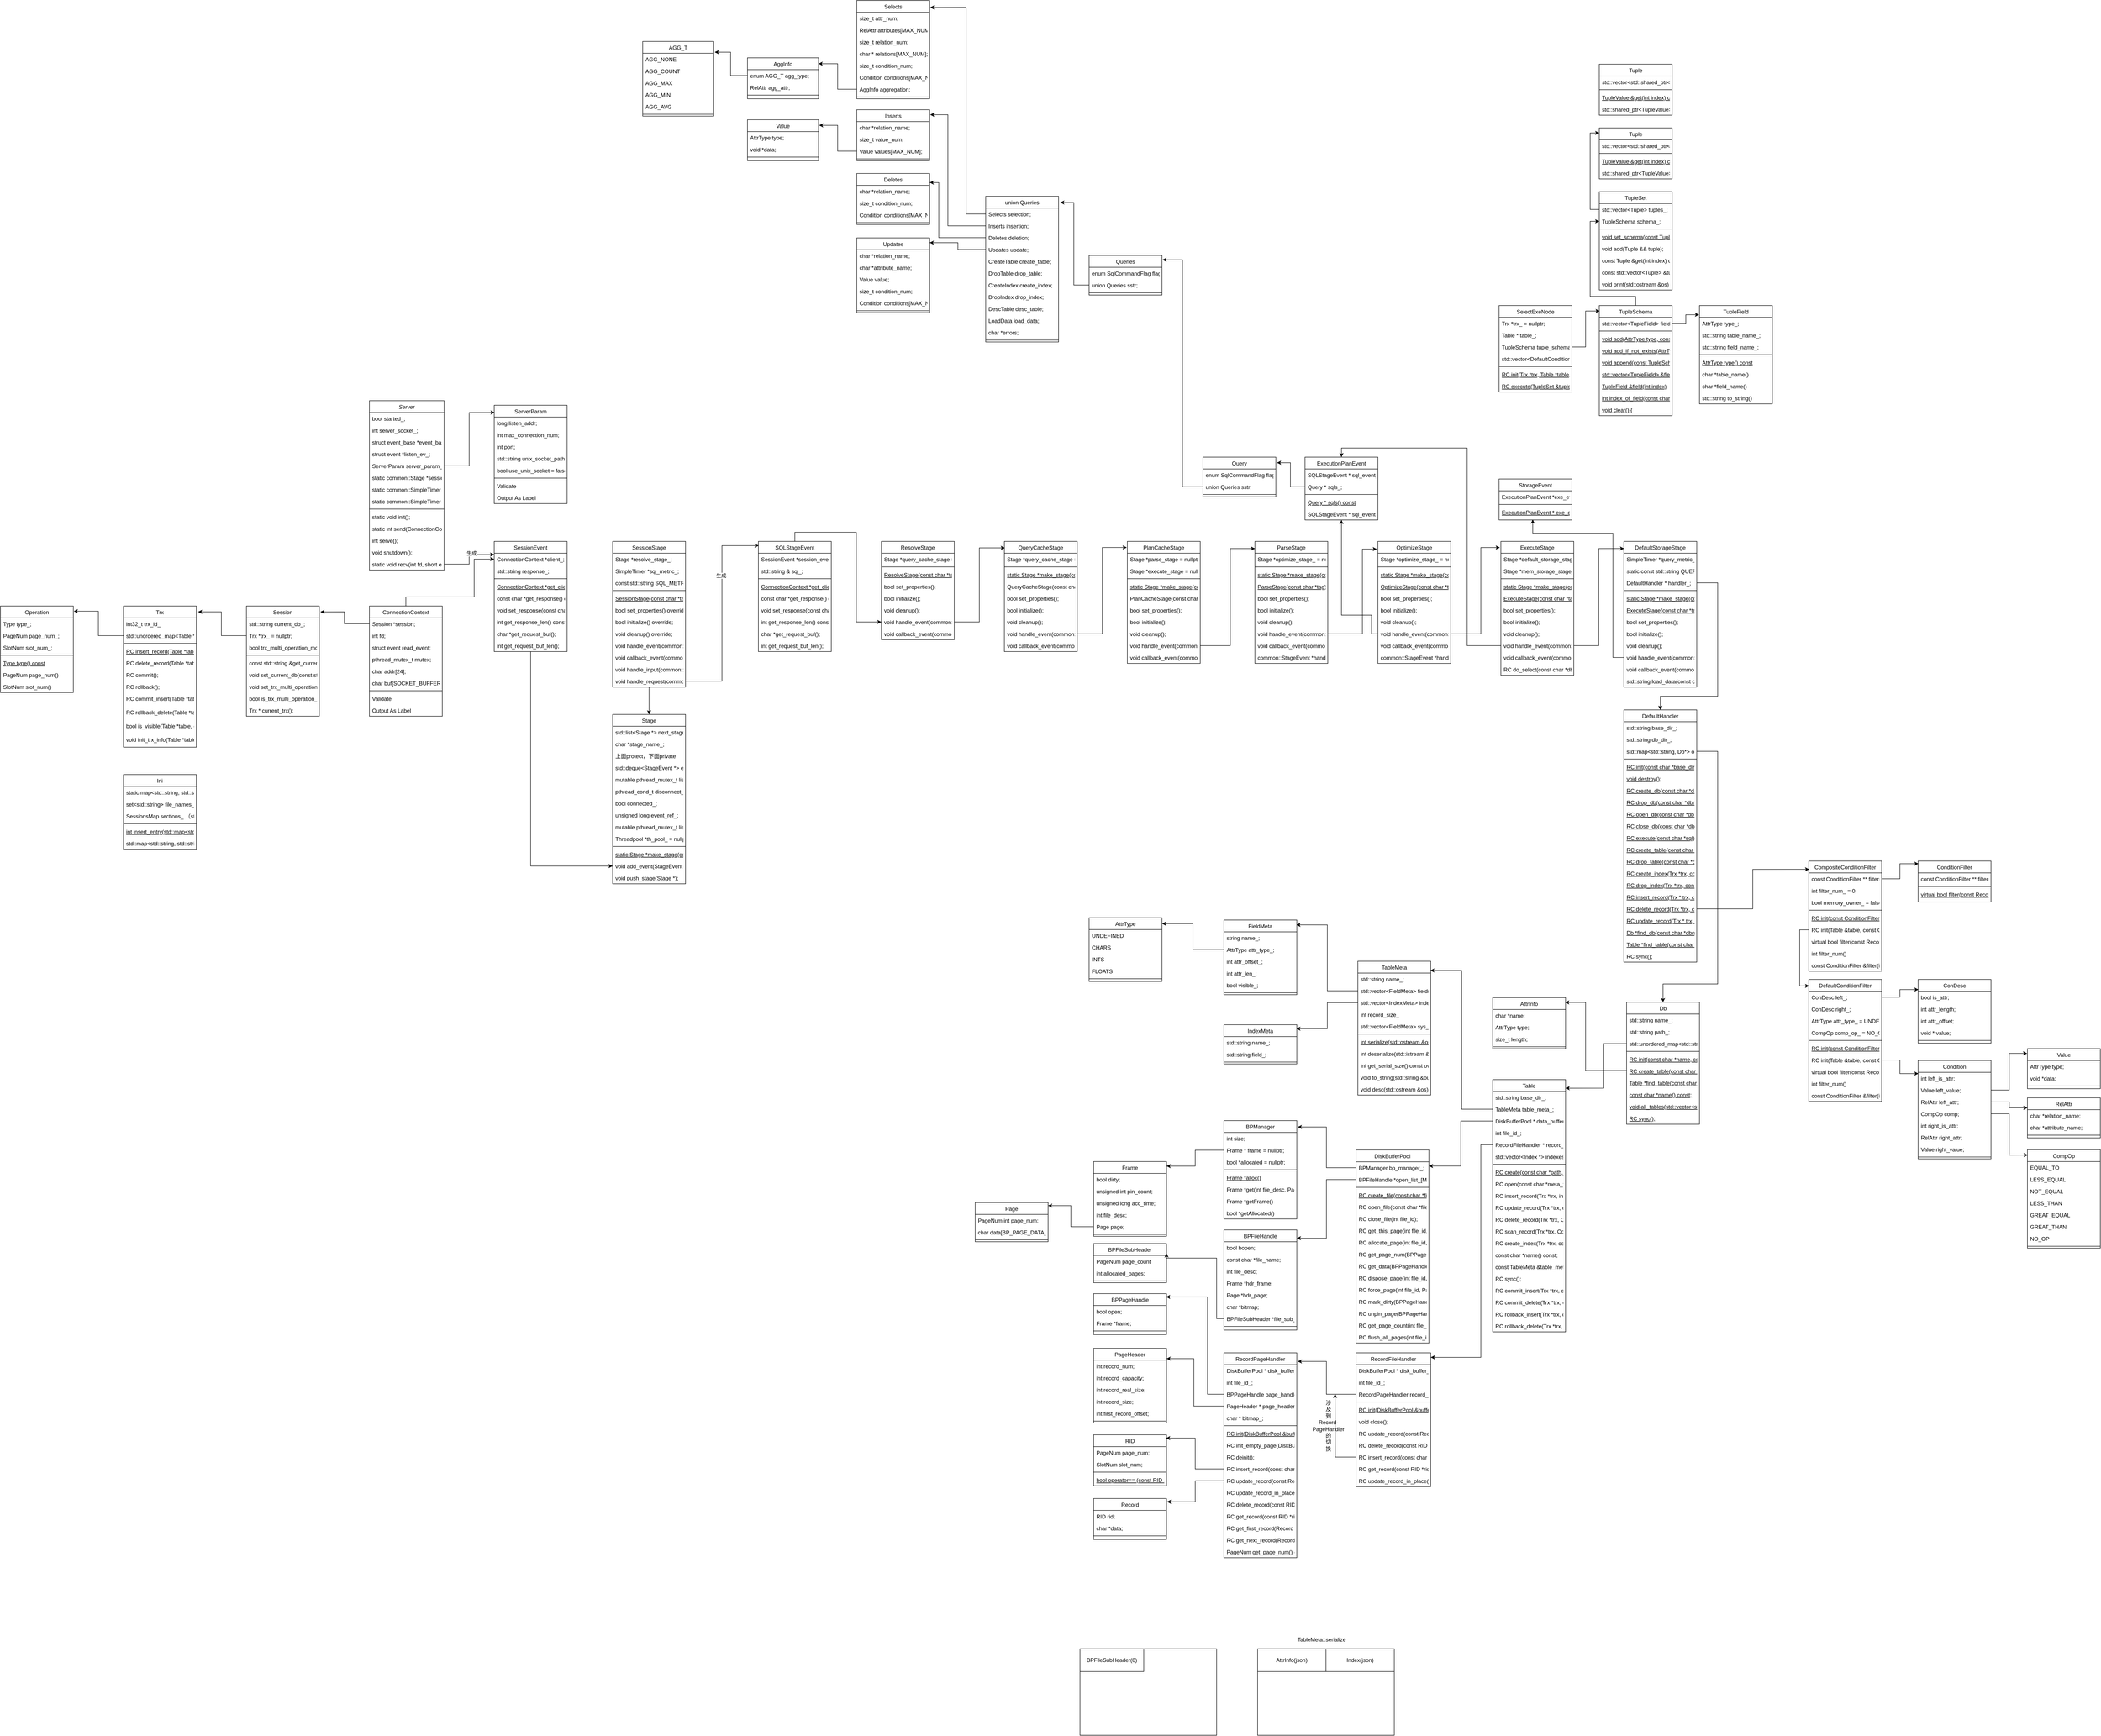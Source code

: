 <mxfile version="15.5.0" type="device"><diagram id="C5RBs43oDa-KdzZeNtuy" name="Page-1"><mxGraphModel dx="6500" dy="3172" grid="1" gridSize="10" guides="1" tooltips="1" connect="1" arrows="1" fold="1" page="1" pageScale="1" pageWidth="827" pageHeight="1169" math="0" shadow="0"><root><mxCell id="WIyWlLk6GJQsqaUBKTNV-0"/><mxCell id="WIyWlLk6GJQsqaUBKTNV-1" parent="WIyWlLk6GJQsqaUBKTNV-0"/><mxCell id="zkfFHV4jXpPFQw0GAbJ--0" value="Server" style="swimlane;fontStyle=2;align=center;verticalAlign=top;childLayout=stackLayout;horizontal=1;startSize=26;horizontalStack=0;resizeParent=1;resizeLast=0;collapsible=1;marginBottom=0;rounded=0;shadow=0;strokeWidth=1;" parent="WIyWlLk6GJQsqaUBKTNV-1" vertex="1"><mxGeometry x="-3420" y="-1061" width="164" height="372" as="geometry"><mxRectangle x="230" y="140" width="160" height="26" as="alternateBounds"/></mxGeometry></mxCell><mxCell id="zkfFHV4jXpPFQw0GAbJ--1" value="bool started_;" style="text;align=left;verticalAlign=top;spacingLeft=4;spacingRight=4;overflow=hidden;rotatable=0;points=[[0,0.5],[1,0.5]];portConstraint=eastwest;" parent="zkfFHV4jXpPFQw0GAbJ--0" vertex="1"><mxGeometry y="26" width="164" height="26" as="geometry"/></mxCell><mxCell id="zkfFHV4jXpPFQw0GAbJ--2" value="int server_socket_;" style="text;align=left;verticalAlign=top;spacingLeft=4;spacingRight=4;overflow=hidden;rotatable=0;points=[[0,0.5],[1,0.5]];portConstraint=eastwest;rounded=0;shadow=0;html=0;" parent="zkfFHV4jXpPFQw0GAbJ--0" vertex="1"><mxGeometry y="52" width="164" height="26" as="geometry"/></mxCell><mxCell id="zkfFHV4jXpPFQw0GAbJ--3" value="struct event_base *event_base_;" style="text;align=left;verticalAlign=top;spacingLeft=4;spacingRight=4;overflow=hidden;rotatable=0;points=[[0,0.5],[1,0.5]];portConstraint=eastwest;rounded=0;shadow=0;html=0;" parent="zkfFHV4jXpPFQw0GAbJ--0" vertex="1"><mxGeometry y="78" width="164" height="26" as="geometry"/></mxCell><mxCell id="IwWQnpFaecdcbNsdlqSr-0" value="struct event *listen_ev_;" style="text;align=left;verticalAlign=top;spacingLeft=4;spacingRight=4;overflow=hidden;rotatable=0;points=[[0,0.5],[1,0.5]];portConstraint=eastwest;rounded=0;shadow=0;html=0;" vertex="1" parent="zkfFHV4jXpPFQw0GAbJ--0"><mxGeometry y="104" width="164" height="26" as="geometry"/></mxCell><mxCell id="IwWQnpFaecdcbNsdlqSr-1" value="ServerParam server_param_;" style="text;align=left;verticalAlign=top;spacingLeft=4;spacingRight=4;overflow=hidden;rotatable=0;points=[[0,0.5],[1,0.5]];portConstraint=eastwest;rounded=0;shadow=0;html=0;" vertex="1" parent="zkfFHV4jXpPFQw0GAbJ--0"><mxGeometry y="130" width="164" height="26" as="geometry"/></mxCell><mxCell id="IwWQnpFaecdcbNsdlqSr-2" value="static common::Stage *session_stage_;" style="text;align=left;verticalAlign=top;spacingLeft=4;spacingRight=4;overflow=hidden;rotatable=0;points=[[0,0.5],[1,0.5]];portConstraint=eastwest;rounded=0;shadow=0;html=0;" vertex="1" parent="zkfFHV4jXpPFQw0GAbJ--0"><mxGeometry y="156" width="164" height="26" as="geometry"/></mxCell><mxCell id="IwWQnpFaecdcbNsdlqSr-3" value="static common::SimpleTimer *read_socket_metric_" style="text;align=left;verticalAlign=top;spacingLeft=4;spacingRight=4;overflow=hidden;rotatable=0;points=[[0,0.5],[1,0.5]];portConstraint=eastwest;rounded=0;shadow=0;html=0;" vertex="1" parent="zkfFHV4jXpPFQw0GAbJ--0"><mxGeometry y="182" width="164" height="26" as="geometry"/></mxCell><mxCell id="IwWQnpFaecdcbNsdlqSr-4" value="static common::SimpleTimer *write_socket_metric_" style="text;align=left;verticalAlign=top;spacingLeft=4;spacingRight=4;overflow=hidden;rotatable=0;points=[[0,0.5],[1,0.5]];portConstraint=eastwest;rounded=0;shadow=0;html=0;" vertex="1" parent="zkfFHV4jXpPFQw0GAbJ--0"><mxGeometry y="208" width="164" height="26" as="geometry"/></mxCell><mxCell id="zkfFHV4jXpPFQw0GAbJ--4" value="" style="line;html=1;strokeWidth=1;align=left;verticalAlign=middle;spacingTop=-1;spacingLeft=3;spacingRight=3;rotatable=0;labelPosition=right;points=[];portConstraint=eastwest;" parent="zkfFHV4jXpPFQw0GAbJ--0" vertex="1"><mxGeometry y="234" width="164" height="8" as="geometry"/></mxCell><mxCell id="zkfFHV4jXpPFQw0GAbJ--5" value="static void init();" style="text;align=left;verticalAlign=top;spacingLeft=4;spacingRight=4;overflow=hidden;rotatable=0;points=[[0,0.5],[1,0.5]];portConstraint=eastwest;" parent="zkfFHV4jXpPFQw0GAbJ--0" vertex="1"><mxGeometry y="242" width="164" height="26" as="geometry"/></mxCell><mxCell id="IwWQnpFaecdcbNsdlqSr-346" value="static int send(ConnectionContext *client, const char *buf, int data_len);" style="text;align=left;verticalAlign=top;spacingLeft=4;spacingRight=4;overflow=hidden;rotatable=0;points=[[0,0.5],[1,0.5]];portConstraint=eastwest;" vertex="1" parent="zkfFHV4jXpPFQw0GAbJ--0"><mxGeometry y="268" width="164" height="26" as="geometry"/></mxCell><mxCell id="IwWQnpFaecdcbNsdlqSr-347" value="int serve();" style="text;align=left;verticalAlign=top;spacingLeft=4;spacingRight=4;overflow=hidden;rotatable=0;points=[[0,0.5],[1,0.5]];portConstraint=eastwest;" vertex="1" parent="zkfFHV4jXpPFQw0GAbJ--0"><mxGeometry y="294" width="164" height="26" as="geometry"/></mxCell><mxCell id="IwWQnpFaecdcbNsdlqSr-348" value="void shutdown();" style="text;align=left;verticalAlign=top;spacingLeft=4;spacingRight=4;overflow=hidden;rotatable=0;points=[[0,0.5],[1,0.5]];portConstraint=eastwest;" vertex="1" parent="zkfFHV4jXpPFQw0GAbJ--0"><mxGeometry y="320" width="164" height="26" as="geometry"/></mxCell><mxCell id="IwWQnpFaecdcbNsdlqSr-350" value="static void recv(int fd, short ev, void *arg);" style="text;align=left;verticalAlign=top;spacingLeft=4;spacingRight=4;overflow=hidden;rotatable=0;points=[[0,0.5],[1,0.5]];portConstraint=eastwest;" vertex="1" parent="zkfFHV4jXpPFQw0GAbJ--0"><mxGeometry y="346" width="164" height="26" as="geometry"/></mxCell><mxCell id="zkfFHV4jXpPFQw0GAbJ--17" value="ServerParam" style="swimlane;fontStyle=0;align=center;verticalAlign=top;childLayout=stackLayout;horizontal=1;startSize=26;horizontalStack=0;resizeParent=1;resizeLast=0;collapsible=1;marginBottom=0;rounded=0;shadow=0;strokeWidth=1;" parent="WIyWlLk6GJQsqaUBKTNV-1" vertex="1"><mxGeometry x="-3146" y="-1051" width="160" height="216" as="geometry"><mxRectangle x="550" y="140" width="160" height="26" as="alternateBounds"/></mxGeometry></mxCell><mxCell id="zkfFHV4jXpPFQw0GAbJ--18" value="long listen_addr;" style="text;align=left;verticalAlign=top;spacingLeft=4;spacingRight=4;overflow=hidden;rotatable=0;points=[[0,0.5],[1,0.5]];portConstraint=eastwest;" parent="zkfFHV4jXpPFQw0GAbJ--17" vertex="1"><mxGeometry y="26" width="160" height="26" as="geometry"/></mxCell><mxCell id="zkfFHV4jXpPFQw0GAbJ--19" value="int max_connection_num;" style="text;align=left;verticalAlign=top;spacingLeft=4;spacingRight=4;overflow=hidden;rotatable=0;points=[[0,0.5],[1,0.5]];portConstraint=eastwest;rounded=0;shadow=0;html=0;" parent="zkfFHV4jXpPFQw0GAbJ--17" vertex="1"><mxGeometry y="52" width="160" height="26" as="geometry"/></mxCell><mxCell id="zkfFHV4jXpPFQw0GAbJ--20" value="int port;" style="text;align=left;verticalAlign=top;spacingLeft=4;spacingRight=4;overflow=hidden;rotatable=0;points=[[0,0.5],[1,0.5]];portConstraint=eastwest;rounded=0;shadow=0;html=0;" parent="zkfFHV4jXpPFQw0GAbJ--17" vertex="1"><mxGeometry y="78" width="160" height="26" as="geometry"/></mxCell><mxCell id="zkfFHV4jXpPFQw0GAbJ--21" value="std::string unix_socket_path;" style="text;align=left;verticalAlign=top;spacingLeft=4;spacingRight=4;overflow=hidden;rotatable=0;points=[[0,0.5],[1,0.5]];portConstraint=eastwest;rounded=0;shadow=0;html=0;" parent="zkfFHV4jXpPFQw0GAbJ--17" vertex="1"><mxGeometry y="104" width="160" height="26" as="geometry"/></mxCell><mxCell id="zkfFHV4jXpPFQw0GAbJ--22" value="bool use_unix_socket = false;" style="text;align=left;verticalAlign=top;spacingLeft=4;spacingRight=4;overflow=hidden;rotatable=0;points=[[0,0.5],[1,0.5]];portConstraint=eastwest;rounded=0;shadow=0;html=0;" parent="zkfFHV4jXpPFQw0GAbJ--17" vertex="1"><mxGeometry y="130" width="160" height="26" as="geometry"/></mxCell><mxCell id="zkfFHV4jXpPFQw0GAbJ--23" value="" style="line;html=1;strokeWidth=1;align=left;verticalAlign=middle;spacingTop=-1;spacingLeft=3;spacingRight=3;rotatable=0;labelPosition=right;points=[];portConstraint=eastwest;" parent="zkfFHV4jXpPFQw0GAbJ--17" vertex="1"><mxGeometry y="156" width="160" height="8" as="geometry"/></mxCell><mxCell id="zkfFHV4jXpPFQw0GAbJ--24" value="Validate" style="text;align=left;verticalAlign=top;spacingLeft=4;spacingRight=4;overflow=hidden;rotatable=0;points=[[0,0.5],[1,0.5]];portConstraint=eastwest;" parent="zkfFHV4jXpPFQw0GAbJ--17" vertex="1"><mxGeometry y="164" width="160" height="26" as="geometry"/></mxCell><mxCell id="zkfFHV4jXpPFQw0GAbJ--25" value="Output As Label" style="text;align=left;verticalAlign=top;spacingLeft=4;spacingRight=4;overflow=hidden;rotatable=0;points=[[0,0.5],[1,0.5]];portConstraint=eastwest;" parent="zkfFHV4jXpPFQw0GAbJ--17" vertex="1"><mxGeometry y="190" width="160" height="26" as="geometry"/></mxCell><mxCell id="IwWQnpFaecdcbNsdlqSr-6" style="edgeStyle=orthogonalEdgeStyle;rounded=0;orthogonalLoop=1;jettySize=auto;html=1;exitX=1;exitY=0.5;exitDx=0;exitDy=0;entryX=0.006;entryY=0.074;entryDx=0;entryDy=0;entryPerimeter=0;" edge="1" parent="WIyWlLk6GJQsqaUBKTNV-1" source="IwWQnpFaecdcbNsdlqSr-1" target="zkfFHV4jXpPFQw0GAbJ--17"><mxGeometry relative="1" as="geometry"/></mxCell><mxCell id="IwWQnpFaecdcbNsdlqSr-379" style="edgeStyle=orthogonalEdgeStyle;rounded=0;orthogonalLoop=1;jettySize=auto;html=1;exitX=0.5;exitY=1;exitDx=0;exitDy=0;entryX=0;entryY=0.5;entryDx=0;entryDy=0;" edge="1" parent="WIyWlLk6GJQsqaUBKTNV-1" source="IwWQnpFaecdcbNsdlqSr-7" target="IwWQnpFaecdcbNsdlqSr-365"><mxGeometry relative="1" as="geometry"/></mxCell><mxCell id="IwWQnpFaecdcbNsdlqSr-7" value="SessionEvent" style="swimlane;fontStyle=0;align=center;verticalAlign=top;childLayout=stackLayout;horizontal=1;startSize=26;horizontalStack=0;resizeParent=1;resizeLast=0;collapsible=1;marginBottom=0;rounded=0;shadow=0;strokeWidth=1;" vertex="1" parent="WIyWlLk6GJQsqaUBKTNV-1"><mxGeometry x="-3146" y="-752" width="160" height="242" as="geometry"><mxRectangle x="130" y="380" width="160" height="26" as="alternateBounds"/></mxGeometry></mxCell><mxCell id="IwWQnpFaecdcbNsdlqSr-8" value="ConnectionContext *client_;" style="text;align=left;verticalAlign=top;spacingLeft=4;spacingRight=4;overflow=hidden;rotatable=0;points=[[0,0.5],[1,0.5]];portConstraint=eastwest;" vertex="1" parent="IwWQnpFaecdcbNsdlqSr-7"><mxGeometry y="26" width="160" height="26" as="geometry"/></mxCell><mxCell id="IwWQnpFaecdcbNsdlqSr-9" value="std::string response_;" style="text;align=left;verticalAlign=top;spacingLeft=4;spacingRight=4;overflow=hidden;rotatable=0;points=[[0,0.5],[1,0.5]];portConstraint=eastwest;rounded=0;shadow=0;html=0;" vertex="1" parent="IwWQnpFaecdcbNsdlqSr-7"><mxGeometry y="52" width="160" height="26" as="geometry"/></mxCell><mxCell id="IwWQnpFaecdcbNsdlqSr-10" value="" style="line;html=1;strokeWidth=1;align=left;verticalAlign=middle;spacingTop=-1;spacingLeft=3;spacingRight=3;rotatable=0;labelPosition=right;points=[];portConstraint=eastwest;" vertex="1" parent="IwWQnpFaecdcbNsdlqSr-7"><mxGeometry y="78" width="160" height="8" as="geometry"/></mxCell><mxCell id="IwWQnpFaecdcbNsdlqSr-11" value="ConnectionContext *get_client() const;" style="text;align=left;verticalAlign=top;spacingLeft=4;spacingRight=4;overflow=hidden;rotatable=0;points=[[0,0.5],[1,0.5]];portConstraint=eastwest;fontStyle=4" vertex="1" parent="IwWQnpFaecdcbNsdlqSr-7"><mxGeometry y="86" width="160" height="26" as="geometry"/></mxCell><mxCell id="IwWQnpFaecdcbNsdlqSr-12" value="const char *get_response() const;" style="text;align=left;verticalAlign=top;spacingLeft=4;spacingRight=4;overflow=hidden;rotatable=0;points=[[0,0.5],[1,0.5]];portConstraint=eastwest;" vertex="1" parent="IwWQnpFaecdcbNsdlqSr-7"><mxGeometry y="112" width="160" height="26" as="geometry"/></mxCell><mxCell id="IwWQnpFaecdcbNsdlqSr-353" value="void set_response(const char *response);" style="text;align=left;verticalAlign=top;spacingLeft=4;spacingRight=4;overflow=hidden;rotatable=0;points=[[0,0.5],[1,0.5]];portConstraint=eastwest;" vertex="1" parent="IwWQnpFaecdcbNsdlqSr-7"><mxGeometry y="138" width="160" height="26" as="geometry"/></mxCell><mxCell id="IwWQnpFaecdcbNsdlqSr-354" value="int get_response_len() const;" style="text;align=left;verticalAlign=top;spacingLeft=4;spacingRight=4;overflow=hidden;rotatable=0;points=[[0,0.5],[1,0.5]];portConstraint=eastwest;" vertex="1" parent="IwWQnpFaecdcbNsdlqSr-7"><mxGeometry y="164" width="160" height="26" as="geometry"/></mxCell><mxCell id="IwWQnpFaecdcbNsdlqSr-355" value="char *get_request_buf();" style="text;align=left;verticalAlign=top;spacingLeft=4;spacingRight=4;overflow=hidden;rotatable=0;points=[[0,0.5],[1,0.5]];portConstraint=eastwest;" vertex="1" parent="IwWQnpFaecdcbNsdlqSr-7"><mxGeometry y="190" width="160" height="26" as="geometry"/></mxCell><mxCell id="IwWQnpFaecdcbNsdlqSr-356" value="int get_request_buf_len();" style="text;align=left;verticalAlign=top;spacingLeft=4;spacingRight=4;overflow=hidden;rotatable=0;points=[[0,0.5],[1,0.5]];portConstraint=eastwest;" vertex="1" parent="IwWQnpFaecdcbNsdlqSr-7"><mxGeometry y="216" width="160" height="26" as="geometry"/></mxCell><mxCell id="IwWQnpFaecdcbNsdlqSr-13" value="Ini" style="swimlane;fontStyle=0;align=center;verticalAlign=top;childLayout=stackLayout;horizontal=1;startSize=26;horizontalStack=0;resizeParent=1;resizeLast=0;collapsible=1;marginBottom=0;rounded=0;shadow=0;strokeWidth=1;" vertex="1" parent="WIyWlLk6GJQsqaUBKTNV-1"><mxGeometry x="-3960" y="-240" width="160" height="164" as="geometry"><mxRectangle x="130" y="380" width="160" height="26" as="alternateBounds"/></mxGeometry></mxCell><mxCell id="IwWQnpFaecdcbNsdlqSr-14" value="static map&lt;std::string, std::string&gt; empty_map_" style="text;align=left;verticalAlign=top;spacingLeft=4;spacingRight=4;overflow=hidden;rotatable=0;points=[[0,0.5],[1,0.5]];portConstraint=eastwest;" vertex="1" parent="IwWQnpFaecdcbNsdlqSr-13"><mxGeometry y="26" width="160" height="26" as="geometry"/></mxCell><mxCell id="IwWQnpFaecdcbNsdlqSr-15" value="set&lt;std::string&gt; file_names_;" style="text;align=left;verticalAlign=top;spacingLeft=4;spacingRight=4;overflow=hidden;rotatable=0;points=[[0,0.5],[1,0.5]];portConstraint=eastwest;rounded=0;shadow=0;html=0;" vertex="1" parent="IwWQnpFaecdcbNsdlqSr-13"><mxGeometry y="52" width="160" height="26" as="geometry"/></mxCell><mxCell id="IwWQnpFaecdcbNsdlqSr-19" value="SessionsMap sections_ （std::map&lt;std::string, std::map&lt;std::string, std::string&gt;&gt;）" style="text;align=left;verticalAlign=top;spacingLeft=4;spacingRight=4;overflow=hidden;rotatable=0;points=[[0,0.5],[1,0.5]];portConstraint=eastwest;rounded=0;shadow=0;html=0;" vertex="1" parent="IwWQnpFaecdcbNsdlqSr-13"><mxGeometry y="78" width="160" height="26" as="geometry"/></mxCell><mxCell id="IwWQnpFaecdcbNsdlqSr-16" value="" style="line;html=1;strokeWidth=1;align=left;verticalAlign=middle;spacingTop=-1;spacingLeft=3;spacingRight=3;rotatable=0;labelPosition=right;points=[];portConstraint=eastwest;" vertex="1" parent="IwWQnpFaecdcbNsdlqSr-13"><mxGeometry y="104" width="160" height="8" as="geometry"/></mxCell><mxCell id="IwWQnpFaecdcbNsdlqSr-17" value="int insert_entry(std::map&lt;std::string, std::string&gt; *session_map, const std::string &amp;line);" style="text;align=left;verticalAlign=top;spacingLeft=4;spacingRight=4;overflow=hidden;rotatable=0;points=[[0,0.5],[1,0.5]];portConstraint=eastwest;fontStyle=4" vertex="1" parent="IwWQnpFaecdcbNsdlqSr-13"><mxGeometry y="112" width="160" height="26" as="geometry"/></mxCell><mxCell id="IwWQnpFaecdcbNsdlqSr-18" value="std::map&lt;std::string, std::string&gt; * switch_session(const std::string &amp;session_name);" style="text;align=left;verticalAlign=top;spacingLeft=4;spacingRight=4;overflow=hidden;rotatable=0;points=[[0,0.5],[1,0.5]];portConstraint=eastwest;" vertex="1" parent="IwWQnpFaecdcbNsdlqSr-13"><mxGeometry y="138" width="160" height="26" as="geometry"/></mxCell><mxCell id="IwWQnpFaecdcbNsdlqSr-42" value="Trx" style="swimlane;fontStyle=0;align=center;verticalAlign=top;childLayout=stackLayout;horizontal=1;startSize=26;horizontalStack=0;resizeParent=1;resizeLast=0;collapsible=1;marginBottom=0;rounded=0;shadow=0;strokeWidth=1;" vertex="1" parent="WIyWlLk6GJQsqaUBKTNV-1"><mxGeometry x="-3960" y="-610" width="160" height="310" as="geometry"><mxRectangle x="130" y="380" width="160" height="26" as="alternateBounds"/></mxGeometry></mxCell><mxCell id="IwWQnpFaecdcbNsdlqSr-43" value="int32_t  trx_id_" style="text;align=left;verticalAlign=top;spacingLeft=4;spacingRight=4;overflow=hidden;rotatable=0;points=[[0,0.5],[1,0.5]];portConstraint=eastwest;" vertex="1" parent="IwWQnpFaecdcbNsdlqSr-42"><mxGeometry y="26" width="160" height="26" as="geometry"/></mxCell><mxCell id="IwWQnpFaecdcbNsdlqSr-44" value="std::unordered_map&lt;Table *, OperationSet&gt; operations_" style="text;align=left;verticalAlign=top;spacingLeft=4;spacingRight=4;overflow=hidden;rotatable=0;points=[[0,0.5],[1,0.5]];portConstraint=eastwest;rounded=0;shadow=0;html=0;" vertex="1" parent="IwWQnpFaecdcbNsdlqSr-42"><mxGeometry y="52" width="160" height="26" as="geometry"/></mxCell><mxCell id="IwWQnpFaecdcbNsdlqSr-46" value="" style="line;html=1;strokeWidth=1;align=left;verticalAlign=middle;spacingTop=-1;spacingLeft=3;spacingRight=3;rotatable=0;labelPosition=right;points=[];portConstraint=eastwest;" vertex="1" parent="IwWQnpFaecdcbNsdlqSr-42"><mxGeometry y="78" width="160" height="8" as="geometry"/></mxCell><mxCell id="IwWQnpFaecdcbNsdlqSr-47" value="RC insert_record(Table *table, Record *record);" style="text;align=left;verticalAlign=top;spacingLeft=4;spacingRight=4;overflow=hidden;rotatable=0;points=[[0,0.5],[1,0.5]];portConstraint=eastwest;fontStyle=4" vertex="1" parent="IwWQnpFaecdcbNsdlqSr-42"><mxGeometry y="86" width="160" height="26" as="geometry"/></mxCell><mxCell id="IwWQnpFaecdcbNsdlqSr-48" value="RC delete_record(Table *table, Record *record);" style="text;align=left;verticalAlign=top;spacingLeft=4;spacingRight=4;overflow=hidden;rotatable=0;points=[[0,0.5],[1,0.5]];portConstraint=eastwest;" vertex="1" parent="IwWQnpFaecdcbNsdlqSr-42"><mxGeometry y="112" width="160" height="26" as="geometry"/></mxCell><mxCell id="IwWQnpFaecdcbNsdlqSr-49" value="RC commit();" style="text;align=left;verticalAlign=top;spacingLeft=4;spacingRight=4;overflow=hidden;rotatable=0;points=[[0,0.5],[1,0.5]];portConstraint=eastwest;" vertex="1" parent="IwWQnpFaecdcbNsdlqSr-42"><mxGeometry y="138" width="160" height="26" as="geometry"/></mxCell><mxCell id="IwWQnpFaecdcbNsdlqSr-50" value="RC rollback();" style="text;align=left;verticalAlign=top;spacingLeft=4;spacingRight=4;overflow=hidden;rotatable=0;points=[[0,0.5],[1,0.5]];portConstraint=eastwest;" vertex="1" parent="IwWQnpFaecdcbNsdlqSr-42"><mxGeometry y="164" width="160" height="26" as="geometry"/></mxCell><mxCell id="IwWQnpFaecdcbNsdlqSr-51" value="RC commit_insert(Table *table, Record &amp;record);" style="text;align=left;verticalAlign=top;spacingLeft=4;spacingRight=4;overflow=hidden;rotatable=0;points=[[0,0.5],[1,0.5]];portConstraint=eastwest;" vertex="1" parent="IwWQnpFaecdcbNsdlqSr-42"><mxGeometry y="190" width="160" height="30" as="geometry"/></mxCell><mxCell id="IwWQnpFaecdcbNsdlqSr-53" value="RC rollback_delete(Table *table, Record &amp;record);" style="text;align=left;verticalAlign=top;spacingLeft=4;spacingRight=4;overflow=hidden;rotatable=0;points=[[0,0.5],[1,0.5]];portConstraint=eastwest;" vertex="1" parent="IwWQnpFaecdcbNsdlqSr-42"><mxGeometry y="220" width="160" height="30" as="geometry"/></mxCell><mxCell id="IwWQnpFaecdcbNsdlqSr-54" value="bool is_visible(Table *table, const Record *record);" style="text;align=left;verticalAlign=top;spacingLeft=4;spacingRight=4;overflow=hidden;rotatable=0;points=[[0,0.5],[1,0.5]];portConstraint=eastwest;" vertex="1" parent="IwWQnpFaecdcbNsdlqSr-42"><mxGeometry y="250" width="160" height="30" as="geometry"/></mxCell><mxCell id="IwWQnpFaecdcbNsdlqSr-55" value="void init_trx_info(Table *table, Record &amp;record);" style="text;align=left;verticalAlign=top;spacingLeft=4;spacingRight=4;overflow=hidden;rotatable=0;points=[[0,0.5],[1,0.5]];portConstraint=eastwest;" vertex="1" parent="IwWQnpFaecdcbNsdlqSr-42"><mxGeometry y="280" width="160" height="30" as="geometry"/></mxCell><mxCell id="IwWQnpFaecdcbNsdlqSr-56" value="Table" style="swimlane;fontStyle=0;align=center;verticalAlign=top;childLayout=stackLayout;horizontal=1;startSize=26;horizontalStack=0;resizeParent=1;resizeLast=0;collapsible=1;marginBottom=0;rounded=0;shadow=0;strokeWidth=1;" vertex="1" parent="WIyWlLk6GJQsqaUBKTNV-1"><mxGeometry x="-954" y="430" width="160" height="554" as="geometry"><mxRectangle x="130" y="380" width="160" height="26" as="alternateBounds"/></mxGeometry></mxCell><mxCell id="IwWQnpFaecdcbNsdlqSr-57" value="std::string             base_dir_;" style="text;align=left;verticalAlign=top;spacingLeft=4;spacingRight=4;overflow=hidden;rotatable=0;points=[[0,0.5],[1,0.5]];portConstraint=eastwest;" vertex="1" parent="IwWQnpFaecdcbNsdlqSr-56"><mxGeometry y="26" width="160" height="26" as="geometry"/></mxCell><mxCell id="IwWQnpFaecdcbNsdlqSr-58" value="TableMeta               table_meta_;" style="text;align=left;verticalAlign=top;spacingLeft=4;spacingRight=4;overflow=hidden;rotatable=0;points=[[0,0.5],[1,0.5]];portConstraint=eastwest;rounded=0;shadow=0;html=0;" vertex="1" parent="IwWQnpFaecdcbNsdlqSr-56"><mxGeometry y="52" width="160" height="26" as="geometry"/></mxCell><mxCell id="IwWQnpFaecdcbNsdlqSr-136" value="DiskBufferPool *        data_buffer_pool_;" style="text;align=left;verticalAlign=top;spacingLeft=4;spacingRight=4;overflow=hidden;rotatable=0;points=[[0,0.5],[1,0.5]];portConstraint=eastwest;rounded=0;shadow=0;html=0;" vertex="1" parent="IwWQnpFaecdcbNsdlqSr-56"><mxGeometry y="78" width="160" height="26" as="geometry"/></mxCell><mxCell id="IwWQnpFaecdcbNsdlqSr-66" value="int                     file_id_;" style="text;align=left;verticalAlign=top;spacingLeft=4;spacingRight=4;overflow=hidden;rotatable=0;points=[[0,0.5],[1,0.5]];portConstraint=eastwest;rounded=0;shadow=0;html=0;" vertex="1" parent="IwWQnpFaecdcbNsdlqSr-56"><mxGeometry y="104" width="160" height="26" as="geometry"/></mxCell><mxCell id="IwWQnpFaecdcbNsdlqSr-137" value="RecordFileHandler *     record_handler_;" style="text;align=left;verticalAlign=top;spacingLeft=4;spacingRight=4;overflow=hidden;rotatable=0;points=[[0,0.5],[1,0.5]];portConstraint=eastwest;rounded=0;shadow=0;html=0;" vertex="1" parent="IwWQnpFaecdcbNsdlqSr-56"><mxGeometry y="130" width="160" height="26" as="geometry"/></mxCell><mxCell id="IwWQnpFaecdcbNsdlqSr-68" value="std::vector&lt;Index *&gt;    indexes_;" style="text;align=left;verticalAlign=top;spacingLeft=4;spacingRight=4;overflow=hidden;rotatable=0;points=[[0,0.5],[1,0.5]];portConstraint=eastwest;rounded=0;shadow=0;html=0;" vertex="1" parent="IwWQnpFaecdcbNsdlqSr-56"><mxGeometry y="156" width="160" height="26" as="geometry"/></mxCell><mxCell id="IwWQnpFaecdcbNsdlqSr-60" value="" style="line;html=1;strokeWidth=1;align=left;verticalAlign=middle;spacingTop=-1;spacingLeft=3;spacingRight=3;rotatable=0;labelPosition=right;points=[];portConstraint=eastwest;" vertex="1" parent="IwWQnpFaecdcbNsdlqSr-56"><mxGeometry y="182" width="160" height="8" as="geometry"/></mxCell><mxCell id="IwWQnpFaecdcbNsdlqSr-61" value="RC create(const char *path, const char *name, const char *base_dir, int attribute_count, const AttrInfo attributes[]);" style="text;align=left;verticalAlign=top;spacingLeft=4;spacingRight=4;overflow=hidden;rotatable=0;points=[[0,0.5],[1,0.5]];portConstraint=eastwest;fontStyle=4" vertex="1" parent="IwWQnpFaecdcbNsdlqSr-56"><mxGeometry y="190" width="160" height="26" as="geometry"/></mxCell><mxCell id="IwWQnpFaecdcbNsdlqSr-62" value="RC open(const char *meta_file, const char *base_dir);" style="text;align=left;verticalAlign=top;spacingLeft=4;spacingRight=4;overflow=hidden;rotatable=0;points=[[0,0.5],[1,0.5]];portConstraint=eastwest;" vertex="1" parent="IwWQnpFaecdcbNsdlqSr-56"><mxGeometry y="216" width="160" height="26" as="geometry"/></mxCell><mxCell id="IwWQnpFaecdcbNsdlqSr-63" value="RC insert_record(Trx *trx, int value_num, const Value *values);" style="text;align=left;verticalAlign=top;spacingLeft=4;spacingRight=4;overflow=hidden;rotatable=0;points=[[0,0.5],[1,0.5]];portConstraint=eastwest;" vertex="1" parent="IwWQnpFaecdcbNsdlqSr-56"><mxGeometry y="242" width="160" height="26" as="geometry"/></mxCell><mxCell id="IwWQnpFaecdcbNsdlqSr-64" value="RC update_record(Trx *trx, const char *attribute_name, const Value *value, int condition_num, const Condition conditions[], int *updated_count);" style="text;align=left;verticalAlign=top;spacingLeft=4;spacingRight=4;overflow=hidden;rotatable=0;points=[[0,0.5],[1,0.5]];portConstraint=eastwest;" vertex="1" parent="IwWQnpFaecdcbNsdlqSr-56"><mxGeometry y="268" width="160" height="26" as="geometry"/></mxCell><mxCell id="IwWQnpFaecdcbNsdlqSr-65" value="RC delete_record(Trx *trx, ConditionFilter *filter, int *deleted_count);" style="text;align=left;verticalAlign=top;spacingLeft=4;spacingRight=4;overflow=hidden;rotatable=0;points=[[0,0.5],[1,0.5]];portConstraint=eastwest;" vertex="1" parent="IwWQnpFaecdcbNsdlqSr-56"><mxGeometry y="294" width="160" height="26" as="geometry"/></mxCell><mxCell id="IwWQnpFaecdcbNsdlqSr-69" value="RC scan_record(Trx *trx, ConditionFilter *filter, int limit, void *context, void (*record_reader)(const char *data, void *context));" style="text;align=left;verticalAlign=top;spacingLeft=4;spacingRight=4;overflow=hidden;rotatable=0;points=[[0,0.5],[1,0.5]];portConstraint=eastwest;" vertex="1" parent="IwWQnpFaecdcbNsdlqSr-56"><mxGeometry y="320" width="160" height="26" as="geometry"/></mxCell><mxCell id="IwWQnpFaecdcbNsdlqSr-70" value="RC create_index(Trx *trx, const char *index_name, const char *attribute_name);" style="text;align=left;verticalAlign=top;spacingLeft=4;spacingRight=4;overflow=hidden;rotatable=0;points=[[0,0.5],[1,0.5]];portConstraint=eastwest;" vertex="1" parent="IwWQnpFaecdcbNsdlqSr-56"><mxGeometry y="346" width="160" height="26" as="geometry"/></mxCell><mxCell id="IwWQnpFaecdcbNsdlqSr-71" value="const char *name() const;" style="text;align=left;verticalAlign=top;spacingLeft=4;spacingRight=4;overflow=hidden;rotatable=0;points=[[0,0.5],[1,0.5]];portConstraint=eastwest;" vertex="1" parent="IwWQnpFaecdcbNsdlqSr-56"><mxGeometry y="372" width="160" height="26" as="geometry"/></mxCell><mxCell id="IwWQnpFaecdcbNsdlqSr-72" value="const TableMeta &amp;table_meta() const;" style="text;align=left;verticalAlign=top;spacingLeft=4;spacingRight=4;overflow=hidden;rotatable=0;points=[[0,0.5],[1,0.5]];portConstraint=eastwest;" vertex="1" parent="IwWQnpFaecdcbNsdlqSr-56"><mxGeometry y="398" width="160" height="26" as="geometry"/></mxCell><mxCell id="IwWQnpFaecdcbNsdlqSr-73" value="RC sync();" style="text;align=left;verticalAlign=top;spacingLeft=4;spacingRight=4;overflow=hidden;rotatable=0;points=[[0,0.5],[1,0.5]];portConstraint=eastwest;" vertex="1" parent="IwWQnpFaecdcbNsdlqSr-56"><mxGeometry y="424" width="160" height="26" as="geometry"/></mxCell><mxCell id="IwWQnpFaecdcbNsdlqSr-74" value="RC commit_insert(Trx *trx, const RID &amp;rid);" style="text;align=left;verticalAlign=top;spacingLeft=4;spacingRight=4;overflow=hidden;rotatable=0;points=[[0,0.5],[1,0.5]];portConstraint=eastwest;" vertex="1" parent="IwWQnpFaecdcbNsdlqSr-56"><mxGeometry y="450" width="160" height="26" as="geometry"/></mxCell><mxCell id="IwWQnpFaecdcbNsdlqSr-75" value="RC commit_delete(Trx *trx, const RID &amp;rid);" style="text;align=left;verticalAlign=top;spacingLeft=4;spacingRight=4;overflow=hidden;rotatable=0;points=[[0,0.5],[1,0.5]];portConstraint=eastwest;" vertex="1" parent="IwWQnpFaecdcbNsdlqSr-56"><mxGeometry y="476" width="160" height="26" as="geometry"/></mxCell><mxCell id="IwWQnpFaecdcbNsdlqSr-76" value="RC rollback_insert(Trx *trx, const RID &amp;rid);" style="text;align=left;verticalAlign=top;spacingLeft=4;spacingRight=4;overflow=hidden;rotatable=0;points=[[0,0.5],[1,0.5]];portConstraint=eastwest;" vertex="1" parent="IwWQnpFaecdcbNsdlqSr-56"><mxGeometry y="502" width="160" height="26" as="geometry"/></mxCell><mxCell id="IwWQnpFaecdcbNsdlqSr-77" value="RC rollback_delete(Trx *trx, const RID &amp;rid);" style="text;align=left;verticalAlign=top;spacingLeft=4;spacingRight=4;overflow=hidden;rotatable=0;points=[[0,0.5],[1,0.5]];portConstraint=eastwest;" vertex="1" parent="IwWQnpFaecdcbNsdlqSr-56"><mxGeometry y="528" width="160" height="26" as="geometry"/></mxCell><mxCell id="IwWQnpFaecdcbNsdlqSr-78" value="AttrInfo" style="swimlane;fontStyle=0;align=center;verticalAlign=top;childLayout=stackLayout;horizontal=1;startSize=26;horizontalStack=0;resizeParent=1;resizeLast=0;collapsible=1;marginBottom=0;rounded=0;shadow=0;strokeWidth=1;" vertex="1" parent="WIyWlLk6GJQsqaUBKTNV-1"><mxGeometry x="-954" y="250" width="160" height="112" as="geometry"><mxRectangle x="130" y="380" width="160" height="26" as="alternateBounds"/></mxGeometry></mxCell><mxCell id="IwWQnpFaecdcbNsdlqSr-79" value="char *name; " style="text;align=left;verticalAlign=top;spacingLeft=4;spacingRight=4;overflow=hidden;rotatable=0;points=[[0,0.5],[1,0.5]];portConstraint=eastwest;" vertex="1" parent="IwWQnpFaecdcbNsdlqSr-78"><mxGeometry y="26" width="160" height="26" as="geometry"/></mxCell><mxCell id="IwWQnpFaecdcbNsdlqSr-80" value="AttrType type; " style="text;align=left;verticalAlign=top;spacingLeft=4;spacingRight=4;overflow=hidden;rotatable=0;points=[[0,0.5],[1,0.5]];portConstraint=eastwest;rounded=0;shadow=0;html=0;" vertex="1" parent="IwWQnpFaecdcbNsdlqSr-78"><mxGeometry y="52" width="160" height="26" as="geometry"/></mxCell><mxCell id="IwWQnpFaecdcbNsdlqSr-85" value="size_t length;" style="text;align=left;verticalAlign=top;spacingLeft=4;spacingRight=4;overflow=hidden;rotatable=0;points=[[0,0.5],[1,0.5]];portConstraint=eastwest;rounded=0;shadow=0;html=0;" vertex="1" parent="IwWQnpFaecdcbNsdlqSr-78"><mxGeometry y="78" width="160" height="26" as="geometry"/></mxCell><mxCell id="IwWQnpFaecdcbNsdlqSr-81" value="" style="line;html=1;strokeWidth=1;align=left;verticalAlign=middle;spacingTop=-1;spacingLeft=3;spacingRight=3;rotatable=0;labelPosition=right;points=[];portConstraint=eastwest;" vertex="1" parent="IwWQnpFaecdcbNsdlqSr-78"><mxGeometry y="104" width="160" height="8" as="geometry"/></mxCell><mxCell id="IwWQnpFaecdcbNsdlqSr-86" value="TableMeta" style="swimlane;fontStyle=0;align=center;verticalAlign=top;childLayout=stackLayout;horizontal=1;startSize=26;horizontalStack=0;resizeParent=1;resizeLast=0;collapsible=1;marginBottom=0;rounded=0;shadow=0;strokeWidth=1;" vertex="1" parent="WIyWlLk6GJQsqaUBKTNV-1"><mxGeometry x="-1250" y="170" width="160" height="294" as="geometry"><mxRectangle x="130" y="380" width="160" height="26" as="alternateBounds"/></mxGeometry></mxCell><mxCell id="IwWQnpFaecdcbNsdlqSr-87" value="std::string   name_;" style="text;align=left;verticalAlign=top;spacingLeft=4;spacingRight=4;overflow=hidden;rotatable=0;points=[[0,0.5],[1,0.5]];portConstraint=eastwest;" vertex="1" parent="IwWQnpFaecdcbNsdlqSr-86"><mxGeometry y="26" width="160" height="26" as="geometry"/></mxCell><mxCell id="IwWQnpFaecdcbNsdlqSr-88" value="std::vector&lt;FieldMeta&gt;  fields_;" style="text;align=left;verticalAlign=top;spacingLeft=4;spacingRight=4;overflow=hidden;rotatable=0;points=[[0,0.5],[1,0.5]];portConstraint=eastwest;rounded=0;shadow=0;html=0;" vertex="1" parent="IwWQnpFaecdcbNsdlqSr-86"><mxGeometry y="52" width="160" height="26" as="geometry"/></mxCell><mxCell id="IwWQnpFaecdcbNsdlqSr-92" value="std::vector&lt;IndexMeta&gt;  indexes_;" style="text;align=left;verticalAlign=top;spacingLeft=4;spacingRight=4;overflow=hidden;rotatable=0;points=[[0,0.5],[1,0.5]];portConstraint=eastwest;rounded=0;shadow=0;html=0;" vertex="1" parent="IwWQnpFaecdcbNsdlqSr-86"><mxGeometry y="78" width="160" height="26" as="geometry"/></mxCell><mxCell id="IwWQnpFaecdcbNsdlqSr-93" value="int  record_size_" style="text;align=left;verticalAlign=top;spacingLeft=4;spacingRight=4;overflow=hidden;rotatable=0;points=[[0,0.5],[1,0.5]];portConstraint=eastwest;rounded=0;shadow=0;html=0;" vertex="1" parent="IwWQnpFaecdcbNsdlqSr-86"><mxGeometry y="104" width="160" height="26" as="geometry"/></mxCell><mxCell id="IwWQnpFaecdcbNsdlqSr-94" value="std::vector&lt;FieldMeta&gt; sys_fields_" style="text;align=left;verticalAlign=top;spacingLeft=4;spacingRight=4;overflow=hidden;rotatable=0;points=[[0,0.5],[1,0.5]];portConstraint=eastwest;rounded=0;shadow=0;html=0;" vertex="1" parent="IwWQnpFaecdcbNsdlqSr-86"><mxGeometry y="130" width="160" height="26" as="geometry"/></mxCell><mxCell id="IwWQnpFaecdcbNsdlqSr-89" value="" style="line;html=1;strokeWidth=1;align=left;verticalAlign=middle;spacingTop=-1;spacingLeft=3;spacingRight=3;rotatable=0;labelPosition=right;points=[];portConstraint=eastwest;" vertex="1" parent="IwWQnpFaecdcbNsdlqSr-86"><mxGeometry y="156" width="160" height="8" as="geometry"/></mxCell><mxCell id="IwWQnpFaecdcbNsdlqSr-90" value="int  serialize(std::ostream &amp;os) const override" style="text;align=left;verticalAlign=top;spacingLeft=4;spacingRight=4;overflow=hidden;rotatable=0;points=[[0,0.5],[1,0.5]];portConstraint=eastwest;fontStyle=4" vertex="1" parent="IwWQnpFaecdcbNsdlqSr-86"><mxGeometry y="164" width="160" height="26" as="geometry"/></mxCell><mxCell id="IwWQnpFaecdcbNsdlqSr-91" value="int  deserialize(std::istream &amp;is) override;" style="text;align=left;verticalAlign=top;spacingLeft=4;spacingRight=4;overflow=hidden;rotatable=0;points=[[0,0.5],[1,0.5]];portConstraint=eastwest;" vertex="1" parent="IwWQnpFaecdcbNsdlqSr-86"><mxGeometry y="190" width="160" height="26" as="geometry"/></mxCell><mxCell id="IwWQnpFaecdcbNsdlqSr-131" value="int  get_serial_size() const override;" style="text;align=left;verticalAlign=top;spacingLeft=4;spacingRight=4;overflow=hidden;rotatable=0;points=[[0,0.5],[1,0.5]];portConstraint=eastwest;" vertex="1" parent="IwWQnpFaecdcbNsdlqSr-86"><mxGeometry y="216" width="160" height="26" as="geometry"/></mxCell><mxCell id="IwWQnpFaecdcbNsdlqSr-134" value="void to_string(std::string &amp;output) const override;" style="text;align=left;verticalAlign=top;spacingLeft=4;spacingRight=4;overflow=hidden;rotatable=0;points=[[0,0.5],[1,0.5]];portConstraint=eastwest;" vertex="1" parent="IwWQnpFaecdcbNsdlqSr-86"><mxGeometry y="242" width="160" height="26" as="geometry"/></mxCell><mxCell id="IwWQnpFaecdcbNsdlqSr-135" value="void desc(std::ostream &amp;os) const;" style="text;align=left;verticalAlign=top;spacingLeft=4;spacingRight=4;overflow=hidden;rotatable=0;points=[[0,0.5],[1,0.5]];portConstraint=eastwest;" vertex="1" parent="IwWQnpFaecdcbNsdlqSr-86"><mxGeometry y="268" width="160" height="26" as="geometry"/></mxCell><mxCell id="IwWQnpFaecdcbNsdlqSr-95" style="edgeStyle=orthogonalEdgeStyle;rounded=0;orthogonalLoop=1;jettySize=auto;html=1;exitX=0;exitY=0.5;exitDx=0;exitDy=0;entryX=0.994;entryY=0.069;entryDx=0;entryDy=0;entryPerimeter=0;" edge="1" parent="WIyWlLk6GJQsqaUBKTNV-1" source="IwWQnpFaecdcbNsdlqSr-58" target="IwWQnpFaecdcbNsdlqSr-86"><mxGeometry relative="1" as="geometry"/></mxCell><mxCell id="IwWQnpFaecdcbNsdlqSr-96" value="FieldMeta" style="swimlane;fontStyle=0;align=center;verticalAlign=top;childLayout=stackLayout;horizontal=1;startSize=26;horizontalStack=0;resizeParent=1;resizeLast=0;collapsible=1;marginBottom=0;rounded=0;shadow=0;strokeWidth=1;" vertex="1" parent="WIyWlLk6GJQsqaUBKTNV-1"><mxGeometry x="-1544" y="79.5" width="160" height="164" as="geometry"><mxRectangle x="130" y="380" width="160" height="26" as="alternateBounds"/></mxGeometry></mxCell><mxCell id="IwWQnpFaecdcbNsdlqSr-97" value="string  name_;" style="text;align=left;verticalAlign=top;spacingLeft=4;spacingRight=4;overflow=hidden;rotatable=0;points=[[0,0.5],[1,0.5]];portConstraint=eastwest;" vertex="1" parent="IwWQnpFaecdcbNsdlqSr-96"><mxGeometry y="26" width="160" height="26" as="geometry"/></mxCell><mxCell id="IwWQnpFaecdcbNsdlqSr-98" value="AttrType     attr_type_;" style="text;align=left;verticalAlign=top;spacingLeft=4;spacingRight=4;overflow=hidden;rotatable=0;points=[[0,0.5],[1,0.5]];portConstraint=eastwest;rounded=0;shadow=0;html=0;" vertex="1" parent="IwWQnpFaecdcbNsdlqSr-96"><mxGeometry y="52" width="160" height="26" as="geometry"/></mxCell><mxCell id="IwWQnpFaecdcbNsdlqSr-109" value="int          attr_offset_;" style="text;align=left;verticalAlign=top;spacingLeft=4;spacingRight=4;overflow=hidden;rotatable=0;points=[[0,0.5],[1,0.5]];portConstraint=eastwest;rounded=0;shadow=0;html=0;" vertex="1" parent="IwWQnpFaecdcbNsdlqSr-96"><mxGeometry y="78" width="160" height="26" as="geometry"/></mxCell><mxCell id="IwWQnpFaecdcbNsdlqSr-112" value="int          attr_len_;" style="text;align=left;verticalAlign=top;spacingLeft=4;spacingRight=4;overflow=hidden;rotatable=0;points=[[0,0.5],[1,0.5]];portConstraint=eastwest;rounded=0;shadow=0;html=0;" vertex="1" parent="IwWQnpFaecdcbNsdlqSr-96"><mxGeometry y="104" width="160" height="26" as="geometry"/></mxCell><mxCell id="IwWQnpFaecdcbNsdlqSr-113" value="bool         visible_;" style="text;align=left;verticalAlign=top;spacingLeft=4;spacingRight=4;overflow=hidden;rotatable=0;points=[[0,0.5],[1,0.5]];portConstraint=eastwest;rounded=0;shadow=0;html=0;" vertex="1" parent="IwWQnpFaecdcbNsdlqSr-96"><mxGeometry y="130" width="160" height="26" as="geometry"/></mxCell><mxCell id="IwWQnpFaecdcbNsdlqSr-99" value="" style="line;html=1;strokeWidth=1;align=left;verticalAlign=middle;spacingTop=-1;spacingLeft=3;spacingRight=3;rotatable=0;labelPosition=right;points=[];portConstraint=eastwest;" vertex="1" parent="IwWQnpFaecdcbNsdlqSr-96"><mxGeometry y="156" width="160" height="8" as="geometry"/></mxCell><mxCell id="IwWQnpFaecdcbNsdlqSr-102" value="IndexMeta" style="swimlane;fontStyle=0;align=center;verticalAlign=top;childLayout=stackLayout;horizontal=1;startSize=26;horizontalStack=0;resizeParent=1;resizeLast=0;collapsible=1;marginBottom=0;rounded=0;shadow=0;strokeWidth=1;" vertex="1" parent="WIyWlLk6GJQsqaUBKTNV-1"><mxGeometry x="-1544" y="309.5" width="160" height="86" as="geometry"><mxRectangle x="130" y="380" width="160" height="26" as="alternateBounds"/></mxGeometry></mxCell><mxCell id="IwWQnpFaecdcbNsdlqSr-103" value="std::string       name_;" style="text;align=left;verticalAlign=top;spacingLeft=4;spacingRight=4;overflow=hidden;rotatable=0;points=[[0,0.5],[1,0.5]];portConstraint=eastwest;" vertex="1" parent="IwWQnpFaecdcbNsdlqSr-102"><mxGeometry y="26" width="160" height="26" as="geometry"/></mxCell><mxCell id="IwWQnpFaecdcbNsdlqSr-104" value="std::string       field_;" style="text;align=left;verticalAlign=top;spacingLeft=4;spacingRight=4;overflow=hidden;rotatable=0;points=[[0,0.5],[1,0.5]];portConstraint=eastwest;rounded=0;shadow=0;html=0;" vertex="1" parent="IwWQnpFaecdcbNsdlqSr-102"><mxGeometry y="52" width="160" height="26" as="geometry"/></mxCell><mxCell id="IwWQnpFaecdcbNsdlqSr-105" value="" style="line;html=1;strokeWidth=1;align=left;verticalAlign=middle;spacingTop=-1;spacingLeft=3;spacingRight=3;rotatable=0;labelPosition=right;points=[];portConstraint=eastwest;" vertex="1" parent="IwWQnpFaecdcbNsdlqSr-102"><mxGeometry y="78" width="160" height="8" as="geometry"/></mxCell><mxCell id="IwWQnpFaecdcbNsdlqSr-108" style="edgeStyle=orthogonalEdgeStyle;rounded=0;orthogonalLoop=1;jettySize=auto;html=1;exitX=0;exitY=0.5;exitDx=0;exitDy=0;entryX=0.994;entryY=0.065;entryDx=0;entryDy=0;entryPerimeter=0;" edge="1" parent="WIyWlLk6GJQsqaUBKTNV-1" source="IwWQnpFaecdcbNsdlqSr-88" target="IwWQnpFaecdcbNsdlqSr-96"><mxGeometry relative="1" as="geometry"/></mxCell><mxCell id="IwWQnpFaecdcbNsdlqSr-121" style="edgeStyle=orthogonalEdgeStyle;rounded=0;orthogonalLoop=1;jettySize=auto;html=1;exitX=0;exitY=0.5;exitDx=0;exitDy=0;entryX=0.994;entryY=0.101;entryDx=0;entryDy=0;entryPerimeter=0;" edge="1" parent="WIyWlLk6GJQsqaUBKTNV-1" source="IwWQnpFaecdcbNsdlqSr-92" target="IwWQnpFaecdcbNsdlqSr-102"><mxGeometry relative="1" as="geometry"/></mxCell><mxCell id="IwWQnpFaecdcbNsdlqSr-122" value="AttrType" style="swimlane;fontStyle=0;align=center;verticalAlign=top;childLayout=stackLayout;horizontal=1;startSize=26;horizontalStack=0;resizeParent=1;resizeLast=0;collapsible=1;marginBottom=0;rounded=0;shadow=0;strokeWidth=1;" vertex="1" parent="WIyWlLk6GJQsqaUBKTNV-1"><mxGeometry x="-1840" y="74.5" width="160" height="140" as="geometry"><mxRectangle x="130" y="380" width="160" height="26" as="alternateBounds"/></mxGeometry></mxCell><mxCell id="IwWQnpFaecdcbNsdlqSr-123" value="UNDEFINED" style="text;align=left;verticalAlign=top;spacingLeft=4;spacingRight=4;overflow=hidden;rotatable=0;points=[[0,0.5],[1,0.5]];portConstraint=eastwest;" vertex="1" parent="IwWQnpFaecdcbNsdlqSr-122"><mxGeometry y="26" width="160" height="26" as="geometry"/></mxCell><mxCell id="IwWQnpFaecdcbNsdlqSr-127" value="CHARS" style="text;align=left;verticalAlign=top;spacingLeft=4;spacingRight=4;overflow=hidden;rotatable=0;points=[[0,0.5],[1,0.5]];portConstraint=eastwest;" vertex="1" parent="IwWQnpFaecdcbNsdlqSr-122"><mxGeometry y="52" width="160" height="26" as="geometry"/></mxCell><mxCell id="IwWQnpFaecdcbNsdlqSr-128" value="INTS" style="text;align=left;verticalAlign=top;spacingLeft=4;spacingRight=4;overflow=hidden;rotatable=0;points=[[0,0.5],[1,0.5]];portConstraint=eastwest;" vertex="1" parent="IwWQnpFaecdcbNsdlqSr-122"><mxGeometry y="78" width="160" height="26" as="geometry"/></mxCell><mxCell id="IwWQnpFaecdcbNsdlqSr-129" value="FLOATS" style="text;align=left;verticalAlign=top;spacingLeft=4;spacingRight=4;overflow=hidden;rotatable=0;points=[[0,0.5],[1,0.5]];portConstraint=eastwest;" vertex="1" parent="IwWQnpFaecdcbNsdlqSr-122"><mxGeometry y="104" width="160" height="26" as="geometry"/></mxCell><mxCell id="IwWQnpFaecdcbNsdlqSr-125" value="" style="line;html=1;strokeWidth=1;align=left;verticalAlign=middle;spacingTop=-1;spacingLeft=3;spacingRight=3;rotatable=0;labelPosition=right;points=[];portConstraint=eastwest;" vertex="1" parent="IwWQnpFaecdcbNsdlqSr-122"><mxGeometry y="130" width="160" height="8" as="geometry"/></mxCell><mxCell id="IwWQnpFaecdcbNsdlqSr-130" style="edgeStyle=orthogonalEdgeStyle;rounded=0;orthogonalLoop=1;jettySize=auto;html=1;exitX=0;exitY=0.5;exitDx=0;exitDy=0;entryX=1;entryY=0.093;entryDx=0;entryDy=0;entryPerimeter=0;" edge="1" parent="WIyWlLk6GJQsqaUBKTNV-1" source="IwWQnpFaecdcbNsdlqSr-98" target="IwWQnpFaecdcbNsdlqSr-122"><mxGeometry relative="1" as="geometry"/></mxCell><mxCell id="IwWQnpFaecdcbNsdlqSr-138" value="DiskBufferPool" style="swimlane;fontStyle=0;align=center;verticalAlign=top;childLayout=stackLayout;horizontal=1;startSize=26;horizontalStack=0;resizeParent=1;resizeLast=0;collapsible=1;marginBottom=0;rounded=0;shadow=0;strokeWidth=1;" vertex="1" parent="WIyWlLk6GJQsqaUBKTNV-1"><mxGeometry x="-1254" y="584.5" width="160" height="424" as="geometry"><mxRectangle x="130" y="380" width="160" height="26" as="alternateBounds"/></mxGeometry></mxCell><mxCell id="IwWQnpFaecdcbNsdlqSr-139" value="BPManager bp_manager_;" style="text;align=left;verticalAlign=top;spacingLeft=4;spacingRight=4;overflow=hidden;rotatable=0;points=[[0,0.5],[1,0.5]];portConstraint=eastwest;" vertex="1" parent="IwWQnpFaecdcbNsdlqSr-138"><mxGeometry y="26" width="160" height="26" as="geometry"/></mxCell><mxCell id="IwWQnpFaecdcbNsdlqSr-140" value="BPFileHandle *open_list_[MAX_OPEN_FILE] = {nullptr};" style="text;align=left;verticalAlign=top;spacingLeft=4;spacingRight=4;overflow=hidden;rotatable=0;points=[[0,0.5],[1,0.5]];portConstraint=eastwest;rounded=0;shadow=0;html=0;" vertex="1" parent="IwWQnpFaecdcbNsdlqSr-138"><mxGeometry y="52" width="160" height="26" as="geometry"/></mxCell><mxCell id="IwWQnpFaecdcbNsdlqSr-142" value="" style="line;html=1;strokeWidth=1;align=left;verticalAlign=middle;spacingTop=-1;spacingLeft=3;spacingRight=3;rotatable=0;labelPosition=right;points=[];portConstraint=eastwest;" vertex="1" parent="IwWQnpFaecdcbNsdlqSr-138"><mxGeometry y="78" width="160" height="8" as="geometry"/></mxCell><mxCell id="IwWQnpFaecdcbNsdlqSr-143" value="RC create_file(const char *file_name);" style="text;align=left;verticalAlign=top;spacingLeft=4;spacingRight=4;overflow=hidden;rotatable=0;points=[[0,0.5],[1,0.5]];portConstraint=eastwest;fontStyle=4" vertex="1" parent="IwWQnpFaecdcbNsdlqSr-138"><mxGeometry y="86" width="160" height="26" as="geometry"/></mxCell><mxCell id="IwWQnpFaecdcbNsdlqSr-144" value="RC open_file(const char *file_name, int *file_id);" style="text;align=left;verticalAlign=top;spacingLeft=4;spacingRight=4;overflow=hidden;rotatable=0;points=[[0,0.5],[1,0.5]];portConstraint=eastwest;" vertex="1" parent="IwWQnpFaecdcbNsdlqSr-138"><mxGeometry y="112" width="160" height="26" as="geometry"/></mxCell><mxCell id="IwWQnpFaecdcbNsdlqSr-145" value="RC close_file(int file_id);" style="text;align=left;verticalAlign=top;spacingLeft=4;spacingRight=4;overflow=hidden;rotatable=0;points=[[0,0.5],[1,0.5]];portConstraint=eastwest;" vertex="1" parent="IwWQnpFaecdcbNsdlqSr-138"><mxGeometry y="138" width="160" height="26" as="geometry"/></mxCell><mxCell id="IwWQnpFaecdcbNsdlqSr-146" value="RC get_this_page(int file_id, PageNum page_num, BPPageHandle *page_handle);" style="text;align=left;verticalAlign=top;spacingLeft=4;spacingRight=4;overflow=hidden;rotatable=0;points=[[0,0.5],[1,0.5]];portConstraint=eastwest;" vertex="1" parent="IwWQnpFaecdcbNsdlqSr-138"><mxGeometry y="164" width="160" height="26" as="geometry"/></mxCell><mxCell id="IwWQnpFaecdcbNsdlqSr-147" value="RC allocate_page(int file_id, BPPageHandle *page_handle);" style="text;align=left;verticalAlign=top;spacingLeft=4;spacingRight=4;overflow=hidden;rotatable=0;points=[[0,0.5],[1,0.5]];portConstraint=eastwest;" vertex="1" parent="IwWQnpFaecdcbNsdlqSr-138"><mxGeometry y="190" width="160" height="26" as="geometry"/></mxCell><mxCell id="IwWQnpFaecdcbNsdlqSr-197" value="RC get_page_num(BPPageHandle *page_handle, PageNum *page_num);" style="text;align=left;verticalAlign=top;spacingLeft=4;spacingRight=4;overflow=hidden;rotatable=0;points=[[0,0.5],[1,0.5]];portConstraint=eastwest;" vertex="1" parent="IwWQnpFaecdcbNsdlqSr-138"><mxGeometry y="216" width="160" height="26" as="geometry"/></mxCell><mxCell id="IwWQnpFaecdcbNsdlqSr-198" value="RC get_data(BPPageHandle *page_handle, char **data);" style="text;align=left;verticalAlign=top;spacingLeft=4;spacingRight=4;overflow=hidden;rotatable=0;points=[[0,0.5],[1,0.5]];portConstraint=eastwest;" vertex="1" parent="IwWQnpFaecdcbNsdlqSr-138"><mxGeometry y="242" width="160" height="26" as="geometry"/></mxCell><mxCell id="IwWQnpFaecdcbNsdlqSr-199" value="RC dispose_page(int file_id, PageNum page_num);" style="text;align=left;verticalAlign=top;spacingLeft=4;spacingRight=4;overflow=hidden;rotatable=0;points=[[0,0.5],[1,0.5]];portConstraint=eastwest;" vertex="1" parent="IwWQnpFaecdcbNsdlqSr-138"><mxGeometry y="268" width="160" height="26" as="geometry"/></mxCell><mxCell id="IwWQnpFaecdcbNsdlqSr-200" value="RC force_page(int file_id, PageNum page_num);" style="text;align=left;verticalAlign=top;spacingLeft=4;spacingRight=4;overflow=hidden;rotatable=0;points=[[0,0.5],[1,0.5]];portConstraint=eastwest;" vertex="1" parent="IwWQnpFaecdcbNsdlqSr-138"><mxGeometry y="294" width="160" height="26" as="geometry"/></mxCell><mxCell id="IwWQnpFaecdcbNsdlqSr-201" value="RC mark_dirty(BPPageHandle *page_handle);" style="text;align=left;verticalAlign=top;spacingLeft=4;spacingRight=4;overflow=hidden;rotatable=0;points=[[0,0.5],[1,0.5]];portConstraint=eastwest;" vertex="1" parent="IwWQnpFaecdcbNsdlqSr-138"><mxGeometry y="320" width="160" height="26" as="geometry"/></mxCell><mxCell id="IwWQnpFaecdcbNsdlqSr-202" value="RC unpin_page(BPPageHandle *page_handle);" style="text;align=left;verticalAlign=top;spacingLeft=4;spacingRight=4;overflow=hidden;rotatable=0;points=[[0,0.5],[1,0.5]];portConstraint=eastwest;" vertex="1" parent="IwWQnpFaecdcbNsdlqSr-138"><mxGeometry y="346" width="160" height="26" as="geometry"/></mxCell><mxCell id="IwWQnpFaecdcbNsdlqSr-203" value="RC get_page_count(int file_id, int *page_count);" style="text;align=left;verticalAlign=top;spacingLeft=4;spacingRight=4;overflow=hidden;rotatable=0;points=[[0,0.5],[1,0.5]];portConstraint=eastwest;" vertex="1" parent="IwWQnpFaecdcbNsdlqSr-138"><mxGeometry y="372" width="160" height="26" as="geometry"/></mxCell><mxCell id="IwWQnpFaecdcbNsdlqSr-204" value="RC flush_all_pages(int file_id);" style="text;align=left;verticalAlign=top;spacingLeft=4;spacingRight=4;overflow=hidden;rotatable=0;points=[[0,0.5],[1,0.5]];portConstraint=eastwest;" vertex="1" parent="IwWQnpFaecdcbNsdlqSr-138"><mxGeometry y="398" width="160" height="26" as="geometry"/></mxCell><mxCell id="IwWQnpFaecdcbNsdlqSr-148" style="edgeStyle=orthogonalEdgeStyle;rounded=0;orthogonalLoop=1;jettySize=auto;html=1;exitX=0;exitY=0.5;exitDx=0;exitDy=0;entryX=1;entryY=0.083;entryDx=0;entryDy=0;entryPerimeter=0;" edge="1" parent="WIyWlLk6GJQsqaUBKTNV-1" source="IwWQnpFaecdcbNsdlqSr-136" target="IwWQnpFaecdcbNsdlqSr-138"><mxGeometry relative="1" as="geometry"/></mxCell><mxCell id="IwWQnpFaecdcbNsdlqSr-149" value="BPManager" style="swimlane;fontStyle=0;align=center;verticalAlign=top;childLayout=stackLayout;horizontal=1;startSize=26;horizontalStack=0;resizeParent=1;resizeLast=0;collapsible=1;marginBottom=0;rounded=0;shadow=0;strokeWidth=1;" vertex="1" parent="WIyWlLk6GJQsqaUBKTNV-1"><mxGeometry x="-1544" y="520" width="160" height="216" as="geometry"><mxRectangle x="130" y="380" width="160" height="26" as="alternateBounds"/></mxGeometry></mxCell><mxCell id="IwWQnpFaecdcbNsdlqSr-150" value="int size;" style="text;align=left;verticalAlign=top;spacingLeft=4;spacingRight=4;overflow=hidden;rotatable=0;points=[[0,0.5],[1,0.5]];portConstraint=eastwest;" vertex="1" parent="IwWQnpFaecdcbNsdlqSr-149"><mxGeometry y="26" width="160" height="26" as="geometry"/></mxCell><mxCell id="IwWQnpFaecdcbNsdlqSr-151" value="Frame * frame = nullptr;" style="text;align=left;verticalAlign=top;spacingLeft=4;spacingRight=4;overflow=hidden;rotatable=0;points=[[0,0.5],[1,0.5]];portConstraint=eastwest;rounded=0;shadow=0;html=0;" vertex="1" parent="IwWQnpFaecdcbNsdlqSr-149"><mxGeometry y="52" width="160" height="26" as="geometry"/></mxCell><mxCell id="IwWQnpFaecdcbNsdlqSr-158" value="bool *allocated = nullptr;" style="text;align=left;verticalAlign=top;spacingLeft=4;spacingRight=4;overflow=hidden;rotatable=0;points=[[0,0.5],[1,0.5]];portConstraint=eastwest;rounded=0;shadow=0;html=0;" vertex="1" parent="IwWQnpFaecdcbNsdlqSr-149"><mxGeometry y="78" width="160" height="26" as="geometry"/></mxCell><mxCell id="IwWQnpFaecdcbNsdlqSr-152" value="" style="line;html=1;strokeWidth=1;align=left;verticalAlign=middle;spacingTop=-1;spacingLeft=3;spacingRight=3;rotatable=0;labelPosition=right;points=[];portConstraint=eastwest;" vertex="1" parent="IwWQnpFaecdcbNsdlqSr-149"><mxGeometry y="104" width="160" height="8" as="geometry"/></mxCell><mxCell id="IwWQnpFaecdcbNsdlqSr-153" value="Frame *alloc()" style="text;align=left;verticalAlign=top;spacingLeft=4;spacingRight=4;overflow=hidden;rotatable=0;points=[[0,0.5],[1,0.5]];portConstraint=eastwest;fontStyle=4" vertex="1" parent="IwWQnpFaecdcbNsdlqSr-149"><mxGeometry y="112" width="160" height="26" as="geometry"/></mxCell><mxCell id="IwWQnpFaecdcbNsdlqSr-154" value="Frame *get(int file_desc, PageNum page_num)" style="text;align=left;verticalAlign=top;spacingLeft=4;spacingRight=4;overflow=hidden;rotatable=0;points=[[0,0.5],[1,0.5]];portConstraint=eastwest;" vertex="1" parent="IwWQnpFaecdcbNsdlqSr-149"><mxGeometry y="138" width="160" height="26" as="geometry"/></mxCell><mxCell id="IwWQnpFaecdcbNsdlqSr-155" value="Frame *getFrame()" style="text;align=left;verticalAlign=top;spacingLeft=4;spacingRight=4;overflow=hidden;rotatable=0;points=[[0,0.5],[1,0.5]];portConstraint=eastwest;" vertex="1" parent="IwWQnpFaecdcbNsdlqSr-149"><mxGeometry y="164" width="160" height="26" as="geometry"/></mxCell><mxCell id="IwWQnpFaecdcbNsdlqSr-156" value="bool *getAllocated()" style="text;align=left;verticalAlign=top;spacingLeft=4;spacingRight=4;overflow=hidden;rotatable=0;points=[[0,0.5],[1,0.5]];portConstraint=eastwest;" vertex="1" parent="IwWQnpFaecdcbNsdlqSr-149"><mxGeometry y="190" width="160" height="26" as="geometry"/></mxCell><mxCell id="IwWQnpFaecdcbNsdlqSr-159" style="edgeStyle=orthogonalEdgeStyle;rounded=0;orthogonalLoop=1;jettySize=auto;html=1;exitX=0;exitY=0.5;exitDx=0;exitDy=0;entryX=1.013;entryY=0.065;entryDx=0;entryDy=0;entryPerimeter=0;" edge="1" parent="WIyWlLk6GJQsqaUBKTNV-1" source="IwWQnpFaecdcbNsdlqSr-139" target="IwWQnpFaecdcbNsdlqSr-149"><mxGeometry relative="1" as="geometry"/></mxCell><mxCell id="IwWQnpFaecdcbNsdlqSr-160" value="Frame" style="swimlane;fontStyle=0;align=center;verticalAlign=top;childLayout=stackLayout;horizontal=1;startSize=26;horizontalStack=0;resizeParent=1;resizeLast=0;collapsible=1;marginBottom=0;rounded=0;shadow=0;strokeWidth=1;" vertex="1" parent="WIyWlLk6GJQsqaUBKTNV-1"><mxGeometry x="-1830" y="610" width="160" height="164" as="geometry"><mxRectangle x="130" y="380" width="160" height="26" as="alternateBounds"/></mxGeometry></mxCell><mxCell id="IwWQnpFaecdcbNsdlqSr-161" value="bool dirty;" style="text;align=left;verticalAlign=top;spacingLeft=4;spacingRight=4;overflow=hidden;rotatable=0;points=[[0,0.5],[1,0.5]];portConstraint=eastwest;" vertex="1" parent="IwWQnpFaecdcbNsdlqSr-160"><mxGeometry y="26" width="160" height="26" as="geometry"/></mxCell><mxCell id="IwWQnpFaecdcbNsdlqSr-162" value="unsigned int pin_count;" style="text;align=left;verticalAlign=top;spacingLeft=4;spacingRight=4;overflow=hidden;rotatable=0;points=[[0,0.5],[1,0.5]];portConstraint=eastwest;rounded=0;shadow=0;html=0;" vertex="1" parent="IwWQnpFaecdcbNsdlqSr-160"><mxGeometry y="52" width="160" height="26" as="geometry"/></mxCell><mxCell id="IwWQnpFaecdcbNsdlqSr-163" value="unsigned long acc_time;" style="text;align=left;verticalAlign=top;spacingLeft=4;spacingRight=4;overflow=hidden;rotatable=0;points=[[0,0.5],[1,0.5]];portConstraint=eastwest;rounded=0;shadow=0;html=0;" vertex="1" parent="IwWQnpFaecdcbNsdlqSr-160"><mxGeometry y="78" width="160" height="26" as="geometry"/></mxCell><mxCell id="IwWQnpFaecdcbNsdlqSr-165" value="int file_desc;" style="text;align=left;verticalAlign=top;spacingLeft=4;spacingRight=4;overflow=hidden;rotatable=0;points=[[0,0.5],[1,0.5]];portConstraint=eastwest;rounded=0;shadow=0;html=0;" vertex="1" parent="IwWQnpFaecdcbNsdlqSr-160"><mxGeometry y="104" width="160" height="26" as="geometry"/></mxCell><mxCell id="IwWQnpFaecdcbNsdlqSr-166" value="Page page;" style="text;align=left;verticalAlign=top;spacingLeft=4;spacingRight=4;overflow=hidden;rotatable=0;points=[[0,0.5],[1,0.5]];portConstraint=eastwest;rounded=0;shadow=0;html=0;" vertex="1" parent="IwWQnpFaecdcbNsdlqSr-160"><mxGeometry y="130" width="160" height="26" as="geometry"/></mxCell><mxCell id="IwWQnpFaecdcbNsdlqSr-164" value="" style="line;html=1;strokeWidth=1;align=left;verticalAlign=middle;spacingTop=-1;spacingLeft=3;spacingRight=3;rotatable=0;labelPosition=right;points=[];portConstraint=eastwest;" vertex="1" parent="IwWQnpFaecdcbNsdlqSr-160"><mxGeometry y="156" width="160" height="8" as="geometry"/></mxCell><mxCell id="IwWQnpFaecdcbNsdlqSr-167" style="edgeStyle=orthogonalEdgeStyle;rounded=0;orthogonalLoop=1;jettySize=auto;html=1;exitX=0;exitY=0.5;exitDx=0;exitDy=0;entryX=1;entryY=0.061;entryDx=0;entryDy=0;entryPerimeter=0;" edge="1" parent="WIyWlLk6GJQsqaUBKTNV-1" source="IwWQnpFaecdcbNsdlqSr-151" target="IwWQnpFaecdcbNsdlqSr-160"><mxGeometry relative="1" as="geometry"/></mxCell><mxCell id="IwWQnpFaecdcbNsdlqSr-168" value="Page" style="swimlane;fontStyle=0;align=center;verticalAlign=top;childLayout=stackLayout;horizontal=1;startSize=26;horizontalStack=0;resizeParent=1;resizeLast=0;collapsible=1;marginBottom=0;rounded=0;shadow=0;strokeWidth=1;" vertex="1" parent="WIyWlLk6GJQsqaUBKTNV-1"><mxGeometry x="-2090" y="700" width="160" height="86" as="geometry"><mxRectangle x="130" y="380" width="160" height="26" as="alternateBounds"/></mxGeometry></mxCell><mxCell id="IwWQnpFaecdcbNsdlqSr-169" value="PageNum int page_num;" style="text;align=left;verticalAlign=top;spacingLeft=4;spacingRight=4;overflow=hidden;rotatable=0;points=[[0,0.5],[1,0.5]];portConstraint=eastwest;" vertex="1" parent="IwWQnpFaecdcbNsdlqSr-168"><mxGeometry y="26" width="160" height="26" as="geometry"/></mxCell><mxCell id="IwWQnpFaecdcbNsdlqSr-170" value="char data[BP_PAGE_DATA_SIZE];" style="text;align=left;verticalAlign=top;spacingLeft=4;spacingRight=4;overflow=hidden;rotatable=0;points=[[0,0.5],[1,0.5]];portConstraint=eastwest;rounded=0;shadow=0;html=0;" vertex="1" parent="IwWQnpFaecdcbNsdlqSr-168"><mxGeometry y="52" width="160" height="26" as="geometry"/></mxCell><mxCell id="IwWQnpFaecdcbNsdlqSr-174" value="" style="line;html=1;strokeWidth=1;align=left;verticalAlign=middle;spacingTop=-1;spacingLeft=3;spacingRight=3;rotatable=0;labelPosition=right;points=[];portConstraint=eastwest;" vertex="1" parent="IwWQnpFaecdcbNsdlqSr-168"><mxGeometry y="78" width="160" height="8" as="geometry"/></mxCell><mxCell id="IwWQnpFaecdcbNsdlqSr-175" style="edgeStyle=orthogonalEdgeStyle;rounded=0;orthogonalLoop=1;jettySize=auto;html=1;exitX=0;exitY=0.5;exitDx=0;exitDy=0;entryX=1;entryY=0.079;entryDx=0;entryDy=0;entryPerimeter=0;" edge="1" parent="WIyWlLk6GJQsqaUBKTNV-1" source="IwWQnpFaecdcbNsdlqSr-166" target="IwWQnpFaecdcbNsdlqSr-168"><mxGeometry relative="1" as="geometry"/></mxCell><mxCell id="IwWQnpFaecdcbNsdlqSr-178" value="BPFileHandle" style="swimlane;fontStyle=0;align=center;verticalAlign=top;childLayout=stackLayout;horizontal=1;startSize=26;horizontalStack=0;resizeParent=1;resizeLast=0;collapsible=1;marginBottom=0;rounded=0;shadow=0;strokeWidth=1;" vertex="1" parent="WIyWlLk6GJQsqaUBKTNV-1"><mxGeometry x="-1544" y="760" width="160" height="220" as="geometry"><mxRectangle x="130" y="380" width="160" height="26" as="alternateBounds"/></mxGeometry></mxCell><mxCell id="IwWQnpFaecdcbNsdlqSr-179" value="bool bopen;" style="text;align=left;verticalAlign=top;spacingLeft=4;spacingRight=4;overflow=hidden;rotatable=0;points=[[0,0.5],[1,0.5]];portConstraint=eastwest;" vertex="1" parent="IwWQnpFaecdcbNsdlqSr-178"><mxGeometry y="26" width="160" height="26" as="geometry"/></mxCell><mxCell id="IwWQnpFaecdcbNsdlqSr-180" value="const char *file_name;" style="text;align=left;verticalAlign=top;spacingLeft=4;spacingRight=4;overflow=hidden;rotatable=0;points=[[0,0.5],[1,0.5]];portConstraint=eastwest;rounded=0;shadow=0;html=0;" vertex="1" parent="IwWQnpFaecdcbNsdlqSr-178"><mxGeometry y="52" width="160" height="26" as="geometry"/></mxCell><mxCell id="IwWQnpFaecdcbNsdlqSr-181" value="int file_desc;" style="text;align=left;verticalAlign=top;spacingLeft=4;spacingRight=4;overflow=hidden;rotatable=0;points=[[0,0.5],[1,0.5]];portConstraint=eastwest;rounded=0;shadow=0;html=0;" vertex="1" parent="IwWQnpFaecdcbNsdlqSr-178"><mxGeometry y="78" width="160" height="26" as="geometry"/></mxCell><mxCell id="IwWQnpFaecdcbNsdlqSr-188" value="Frame *hdr_frame;" style="text;align=left;verticalAlign=top;spacingLeft=4;spacingRight=4;overflow=hidden;rotatable=0;points=[[0,0.5],[1,0.5]];portConstraint=eastwest;rounded=0;shadow=0;html=0;" vertex="1" parent="IwWQnpFaecdcbNsdlqSr-178"><mxGeometry y="104" width="160" height="26" as="geometry"/></mxCell><mxCell id="IwWQnpFaecdcbNsdlqSr-189" value="Page *hdr_page;" style="text;align=left;verticalAlign=top;spacingLeft=4;spacingRight=4;overflow=hidden;rotatable=0;points=[[0,0.5],[1,0.5]];portConstraint=eastwest;rounded=0;shadow=0;html=0;" vertex="1" parent="IwWQnpFaecdcbNsdlqSr-178"><mxGeometry y="130" width="160" height="26" as="geometry"/></mxCell><mxCell id="IwWQnpFaecdcbNsdlqSr-190" value="char *bitmap;" style="text;align=left;verticalAlign=top;spacingLeft=4;spacingRight=4;overflow=hidden;rotatable=0;points=[[0,0.5],[1,0.5]];portConstraint=eastwest;rounded=0;shadow=0;html=0;" vertex="1" parent="IwWQnpFaecdcbNsdlqSr-178"><mxGeometry y="156" width="160" height="26" as="geometry"/></mxCell><mxCell id="IwWQnpFaecdcbNsdlqSr-191" value="BPFileSubHeader *file_sub_header;" style="text;align=left;verticalAlign=top;spacingLeft=4;spacingRight=4;overflow=hidden;rotatable=0;points=[[0,0.5],[1,0.5]];portConstraint=eastwest;rounded=0;shadow=0;html=0;" vertex="1" parent="IwWQnpFaecdcbNsdlqSr-178"><mxGeometry y="182" width="160" height="26" as="geometry"/></mxCell><mxCell id="IwWQnpFaecdcbNsdlqSr-182" value="" style="line;html=1;strokeWidth=1;align=left;verticalAlign=middle;spacingTop=-1;spacingLeft=3;spacingRight=3;rotatable=0;labelPosition=right;points=[];portConstraint=eastwest;" vertex="1" parent="IwWQnpFaecdcbNsdlqSr-178"><mxGeometry y="208" width="160" height="8" as="geometry"/></mxCell><mxCell id="IwWQnpFaecdcbNsdlqSr-187" style="edgeStyle=orthogonalEdgeStyle;rounded=0;orthogonalLoop=1;jettySize=auto;html=1;exitX=0;exitY=0.5;exitDx=0;exitDy=0;entryX=1;entryY=0.083;entryDx=0;entryDy=0;entryPerimeter=0;" edge="1" parent="WIyWlLk6GJQsqaUBKTNV-1" source="IwWQnpFaecdcbNsdlqSr-140" target="IwWQnpFaecdcbNsdlqSr-178"><mxGeometry relative="1" as="geometry"/></mxCell><mxCell id="IwWQnpFaecdcbNsdlqSr-192" value="BPFileSubHeader" style="swimlane;fontStyle=0;align=center;verticalAlign=top;childLayout=stackLayout;horizontal=1;startSize=26;horizontalStack=0;resizeParent=1;resizeLast=0;collapsible=1;marginBottom=0;rounded=0;shadow=0;strokeWidth=1;" vertex="1" parent="WIyWlLk6GJQsqaUBKTNV-1"><mxGeometry x="-1830" y="790" width="160" height="86" as="geometry"><mxRectangle x="130" y="380" width="160" height="26" as="alternateBounds"/></mxGeometry></mxCell><mxCell id="IwWQnpFaecdcbNsdlqSr-193" value="PageNum page_count" style="text;align=left;verticalAlign=top;spacingLeft=4;spacingRight=4;overflow=hidden;rotatable=0;points=[[0,0.5],[1,0.5]];portConstraint=eastwest;" vertex="1" parent="IwWQnpFaecdcbNsdlqSr-192"><mxGeometry y="26" width="160" height="26" as="geometry"/></mxCell><mxCell id="IwWQnpFaecdcbNsdlqSr-194" value="int allocated_pages;" style="text;align=left;verticalAlign=top;spacingLeft=4;spacingRight=4;overflow=hidden;rotatable=0;points=[[0,0.5],[1,0.5]];portConstraint=eastwest;rounded=0;shadow=0;html=0;" vertex="1" parent="IwWQnpFaecdcbNsdlqSr-192"><mxGeometry y="52" width="160" height="26" as="geometry"/></mxCell><mxCell id="IwWQnpFaecdcbNsdlqSr-195" value="" style="line;html=1;strokeWidth=1;align=left;verticalAlign=middle;spacingTop=-1;spacingLeft=3;spacingRight=3;rotatable=0;labelPosition=right;points=[];portConstraint=eastwest;" vertex="1" parent="IwWQnpFaecdcbNsdlqSr-192"><mxGeometry y="78" width="160" height="8" as="geometry"/></mxCell><mxCell id="IwWQnpFaecdcbNsdlqSr-196" style="edgeStyle=orthogonalEdgeStyle;rounded=0;orthogonalLoop=1;jettySize=auto;html=1;exitX=0;exitY=0.5;exitDx=0;exitDy=0;entryX=1;entryY=0.25;entryDx=0;entryDy=0;" edge="1" parent="WIyWlLk6GJQsqaUBKTNV-1" source="IwWQnpFaecdcbNsdlqSr-191" target="IwWQnpFaecdcbNsdlqSr-192"><mxGeometry relative="1" as="geometry"><Array as="points"><mxPoint x="-1560" y="955"/><mxPoint x="-1560" y="822"/></Array></mxGeometry></mxCell><mxCell id="IwWQnpFaecdcbNsdlqSr-206" value="RecordFileHandler" style="swimlane;fontStyle=0;align=center;verticalAlign=top;childLayout=stackLayout;horizontal=1;startSize=26;horizontalStack=0;resizeParent=1;resizeLast=0;collapsible=1;marginBottom=0;rounded=0;shadow=0;strokeWidth=1;" vertex="1" parent="WIyWlLk6GJQsqaUBKTNV-1"><mxGeometry x="-1254" y="1030" width="164" height="294" as="geometry"><mxRectangle x="130" y="380" width="160" height="26" as="alternateBounds"/></mxGeometry></mxCell><mxCell id="IwWQnpFaecdcbNsdlqSr-207" value="DiskBufferPool  *   disk_buffer_pool_;" style="text;align=left;verticalAlign=top;spacingLeft=4;spacingRight=4;overflow=hidden;rotatable=0;points=[[0,0.5],[1,0.5]];portConstraint=eastwest;" vertex="1" parent="IwWQnpFaecdcbNsdlqSr-206"><mxGeometry y="26" width="164" height="26" as="geometry"/></mxCell><mxCell id="IwWQnpFaecdcbNsdlqSr-208" value="int                 file_id_;  " style="text;align=left;verticalAlign=top;spacingLeft=4;spacingRight=4;overflow=hidden;rotatable=0;points=[[0,0.5],[1,0.5]];portConstraint=eastwest;rounded=0;shadow=0;html=0;" vertex="1" parent="IwWQnpFaecdcbNsdlqSr-206"><mxGeometry y="52" width="164" height="26" as="geometry"/></mxCell><mxCell id="IwWQnpFaecdcbNsdlqSr-209" value="RecordPageHandler   record_page_handler_; " style="text;align=left;verticalAlign=top;spacingLeft=4;spacingRight=4;overflow=hidden;rotatable=0;points=[[0,0.5],[1,0.5]];portConstraint=eastwest;rounded=0;shadow=0;html=0;" vertex="1" parent="IwWQnpFaecdcbNsdlqSr-206"><mxGeometry y="78" width="164" height="26" as="geometry"/></mxCell><mxCell id="IwWQnpFaecdcbNsdlqSr-212" value="" style="line;html=1;strokeWidth=1;align=left;verticalAlign=middle;spacingTop=-1;spacingLeft=3;spacingRight=3;rotatable=0;labelPosition=right;points=[];portConstraint=eastwest;" vertex="1" parent="IwWQnpFaecdcbNsdlqSr-206"><mxGeometry y="104" width="164" height="8" as="geometry"/></mxCell><mxCell id="IwWQnpFaecdcbNsdlqSr-213" value="RC init(DiskBufferPool &amp;buffer_pool, int file_id);" style="text;align=left;verticalAlign=top;spacingLeft=4;spacingRight=4;overflow=hidden;rotatable=0;points=[[0,0.5],[1,0.5]];portConstraint=eastwest;fontStyle=4" vertex="1" parent="IwWQnpFaecdcbNsdlqSr-206"><mxGeometry y="112" width="164" height="26" as="geometry"/></mxCell><mxCell id="IwWQnpFaecdcbNsdlqSr-214" value="void close();" style="text;align=left;verticalAlign=top;spacingLeft=4;spacingRight=4;overflow=hidden;rotatable=0;points=[[0,0.5],[1,0.5]];portConstraint=eastwest;" vertex="1" parent="IwWQnpFaecdcbNsdlqSr-206"><mxGeometry y="138" width="164" height="26" as="geometry"/></mxCell><mxCell id="IwWQnpFaecdcbNsdlqSr-215" value="RC update_record(const Record *rec);" style="text;align=left;verticalAlign=top;spacingLeft=4;spacingRight=4;overflow=hidden;rotatable=0;points=[[0,0.5],[1,0.5]];portConstraint=eastwest;" vertex="1" parent="IwWQnpFaecdcbNsdlqSr-206"><mxGeometry y="164" width="164" height="26" as="geometry"/></mxCell><mxCell id="IwWQnpFaecdcbNsdlqSr-216" value="RC delete_record(const RID *rid);" style="text;align=left;verticalAlign=top;spacingLeft=4;spacingRight=4;overflow=hidden;rotatable=0;points=[[0,0.5],[1,0.5]];portConstraint=eastwest;" vertex="1" parent="IwWQnpFaecdcbNsdlqSr-206"><mxGeometry y="190" width="164" height="26" as="geometry"/></mxCell><mxCell id="IwWQnpFaecdcbNsdlqSr-217" value="RC insert_record(const char *data, int record_size, RID *rid);" style="text;align=left;verticalAlign=top;spacingLeft=4;spacingRight=4;overflow=hidden;rotatable=0;points=[[0,0.5],[1,0.5]];portConstraint=eastwest;" vertex="1" parent="IwWQnpFaecdcbNsdlqSr-206"><mxGeometry y="216" width="164" height="26" as="geometry"/></mxCell><mxCell id="IwWQnpFaecdcbNsdlqSr-221" value="RC get_record(const RID *rid, Record *rec);" style="text;align=left;verticalAlign=top;spacingLeft=4;spacingRight=4;overflow=hidden;rotatable=0;points=[[0,0.5],[1,0.5]];portConstraint=eastwest;" vertex="1" parent="IwWQnpFaecdcbNsdlqSr-206"><mxGeometry y="242" width="164" height="26" as="geometry"/></mxCell><mxCell id="IwWQnpFaecdcbNsdlqSr-222" value="RC update_record_in_place(const RID *rid, RecordUpdater updater)" style="text;align=left;verticalAlign=top;spacingLeft=4;spacingRight=4;overflow=hidden;rotatable=0;points=[[0,0.5],[1,0.5]];portConstraint=eastwest;" vertex="1" parent="IwWQnpFaecdcbNsdlqSr-206"><mxGeometry y="268" width="164" height="26" as="geometry"/></mxCell><mxCell id="IwWQnpFaecdcbNsdlqSr-225" value="RecordPageHandler" style="swimlane;fontStyle=0;align=center;verticalAlign=top;childLayout=stackLayout;horizontal=1;startSize=26;horizontalStack=0;resizeParent=1;resizeLast=0;collapsible=1;marginBottom=0;rounded=0;shadow=0;strokeWidth=1;" vertex="1" parent="WIyWlLk6GJQsqaUBKTNV-1"><mxGeometry x="-1544" y="1030" width="160" height="450" as="geometry"><mxRectangle x="130" y="380" width="160" height="26" as="alternateBounds"/></mxGeometry></mxCell><mxCell id="IwWQnpFaecdcbNsdlqSr-226" value="DiskBufferPool * disk_buffer_pool_;" style="text;align=left;verticalAlign=top;spacingLeft=4;spacingRight=4;overflow=hidden;rotatable=0;points=[[0,0.5],[1,0.5]];portConstraint=eastwest;" vertex="1" parent="IwWQnpFaecdcbNsdlqSr-225"><mxGeometry y="26" width="160" height="26" as="geometry"/></mxCell><mxCell id="IwWQnpFaecdcbNsdlqSr-227" value="int              file_id_;" style="text;align=left;verticalAlign=top;spacingLeft=4;spacingRight=4;overflow=hidden;rotatable=0;points=[[0,0.5],[1,0.5]];portConstraint=eastwest;rounded=0;shadow=0;html=0;" vertex="1" parent="IwWQnpFaecdcbNsdlqSr-225"><mxGeometry y="52" width="160" height="26" as="geometry"/></mxCell><mxCell id="IwWQnpFaecdcbNsdlqSr-228" value="BPPageHandle     page_handle_;" style="text;align=left;verticalAlign=top;spacingLeft=4;spacingRight=4;overflow=hidden;rotatable=0;points=[[0,0.5],[1,0.5]];portConstraint=eastwest;rounded=0;shadow=0;html=0;" vertex="1" parent="IwWQnpFaecdcbNsdlqSr-225"><mxGeometry y="78" width="160" height="26" as="geometry"/></mxCell><mxCell id="IwWQnpFaecdcbNsdlqSr-235" value="PageHeader    *  page_header_;" style="text;align=left;verticalAlign=top;spacingLeft=4;spacingRight=4;overflow=hidden;rotatable=0;points=[[0,0.5],[1,0.5]];portConstraint=eastwest;rounded=0;shadow=0;html=0;" vertex="1" parent="IwWQnpFaecdcbNsdlqSr-225"><mxGeometry y="104" width="160" height="26" as="geometry"/></mxCell><mxCell id="IwWQnpFaecdcbNsdlqSr-236" value="char *           bitmap_;" style="text;align=left;verticalAlign=top;spacingLeft=4;spacingRight=4;overflow=hidden;rotatable=0;points=[[0,0.5],[1,0.5]];portConstraint=eastwest;rounded=0;shadow=0;html=0;" vertex="1" parent="IwWQnpFaecdcbNsdlqSr-225"><mxGeometry y="130" width="160" height="26" as="geometry"/></mxCell><mxCell id="IwWQnpFaecdcbNsdlqSr-229" value="" style="line;html=1;strokeWidth=1;align=left;verticalAlign=middle;spacingTop=-1;spacingLeft=3;spacingRight=3;rotatable=0;labelPosition=right;points=[];portConstraint=eastwest;" vertex="1" parent="IwWQnpFaecdcbNsdlqSr-225"><mxGeometry y="156" width="160" height="8" as="geometry"/></mxCell><mxCell id="IwWQnpFaecdcbNsdlqSr-230" value="RC init(DiskBufferPool &amp;buffer_pool, int file_id, PageNum page_num);" style="text;align=left;verticalAlign=top;spacingLeft=4;spacingRight=4;overflow=hidden;rotatable=0;points=[[0,0.5],[1,0.5]];portConstraint=eastwest;fontStyle=4" vertex="1" parent="IwWQnpFaecdcbNsdlqSr-225"><mxGeometry y="164" width="160" height="26" as="geometry"/></mxCell><mxCell id="IwWQnpFaecdcbNsdlqSr-231" value="RC init_empty_page(DiskBufferPool &amp;buffer_pool, int file_id, PageNum page_num, int record_size);" style="text;align=left;verticalAlign=top;spacingLeft=4;spacingRight=4;overflow=hidden;rotatable=0;points=[[0,0.5],[1,0.5]];portConstraint=eastwest;" vertex="1" parent="IwWQnpFaecdcbNsdlqSr-225"><mxGeometry y="190" width="160" height="26" as="geometry"/></mxCell><mxCell id="IwWQnpFaecdcbNsdlqSr-232" value="RC deinit();" style="text;align=left;verticalAlign=top;spacingLeft=4;spacingRight=4;overflow=hidden;rotatable=0;points=[[0,0.5],[1,0.5]];portConstraint=eastwest;" vertex="1" parent="IwWQnpFaecdcbNsdlqSr-225"><mxGeometry y="216" width="160" height="26" as="geometry"/></mxCell><mxCell id="IwWQnpFaecdcbNsdlqSr-233" value="RC insert_record(const char *data, RID *rid);" style="text;align=left;verticalAlign=top;spacingLeft=4;spacingRight=4;overflow=hidden;rotatable=0;points=[[0,0.5],[1,0.5]];portConstraint=eastwest;" vertex="1" parent="IwWQnpFaecdcbNsdlqSr-225"><mxGeometry y="242" width="160" height="26" as="geometry"/></mxCell><mxCell id="IwWQnpFaecdcbNsdlqSr-237" value="RC update_record(const Record *rec);" style="text;align=left;verticalAlign=top;spacingLeft=4;spacingRight=4;overflow=hidden;rotatable=0;points=[[0,0.5],[1,0.5]];portConstraint=eastwest;" vertex="1" parent="IwWQnpFaecdcbNsdlqSr-225"><mxGeometry y="268" width="160" height="26" as="geometry"/></mxCell><mxCell id="IwWQnpFaecdcbNsdlqSr-238" value="RC update_record_in_place(const RID *rid, RecordUpdater updater) " style="text;align=left;verticalAlign=top;spacingLeft=4;spacingRight=4;overflow=hidden;rotatable=0;points=[[0,0.5],[1,0.5]];portConstraint=eastwest;" vertex="1" parent="IwWQnpFaecdcbNsdlqSr-225"><mxGeometry y="294" width="160" height="26" as="geometry"/></mxCell><mxCell id="IwWQnpFaecdcbNsdlqSr-239" value="RC delete_record(const RID *rid);" style="text;align=left;verticalAlign=top;spacingLeft=4;spacingRight=4;overflow=hidden;rotatable=0;points=[[0,0.5],[1,0.5]];portConstraint=eastwest;" vertex="1" parent="IwWQnpFaecdcbNsdlqSr-225"><mxGeometry y="320" width="160" height="26" as="geometry"/></mxCell><mxCell id="IwWQnpFaecdcbNsdlqSr-240" value="RC get_record(const RID *rid, Record *rec);" style="text;align=left;verticalAlign=top;spacingLeft=4;spacingRight=4;overflow=hidden;rotatable=0;points=[[0,0.5],[1,0.5]];portConstraint=eastwest;" vertex="1" parent="IwWQnpFaecdcbNsdlqSr-225"><mxGeometry y="346" width="160" height="26" as="geometry"/></mxCell><mxCell id="IwWQnpFaecdcbNsdlqSr-241" value="RC get_first_record(Record *rec);" style="text;align=left;verticalAlign=top;spacingLeft=4;spacingRight=4;overflow=hidden;rotatable=0;points=[[0,0.5],[1,0.5]];portConstraint=eastwest;" vertex="1" parent="IwWQnpFaecdcbNsdlqSr-225"><mxGeometry y="372" width="160" height="26" as="geometry"/></mxCell><mxCell id="IwWQnpFaecdcbNsdlqSr-242" value="RC get_next_record(Record *rec);" style="text;align=left;verticalAlign=top;spacingLeft=4;spacingRight=4;overflow=hidden;rotatable=0;points=[[0,0.5],[1,0.5]];portConstraint=eastwest;" vertex="1" parent="IwWQnpFaecdcbNsdlqSr-225"><mxGeometry y="398" width="160" height="26" as="geometry"/></mxCell><mxCell id="IwWQnpFaecdcbNsdlqSr-243" value="PageNum get_page_num() const;" style="text;align=left;verticalAlign=top;spacingLeft=4;spacingRight=4;overflow=hidden;rotatable=0;points=[[0,0.5],[1,0.5]];portConstraint=eastwest;" vertex="1" parent="IwWQnpFaecdcbNsdlqSr-225"><mxGeometry y="424" width="160" height="26" as="geometry"/></mxCell><mxCell id="IwWQnpFaecdcbNsdlqSr-234" style="edgeStyle=orthogonalEdgeStyle;rounded=0;orthogonalLoop=1;jettySize=auto;html=1;exitX=0;exitY=0.5;exitDx=0;exitDy=0;entryX=1.013;entryY=0.042;entryDx=0;entryDy=0;entryPerimeter=0;" edge="1" parent="WIyWlLk6GJQsqaUBKTNV-1" source="IwWQnpFaecdcbNsdlqSr-209" target="IwWQnpFaecdcbNsdlqSr-225"><mxGeometry relative="1" as="geometry"/></mxCell><mxCell id="IwWQnpFaecdcbNsdlqSr-244" value="RID" style="swimlane;fontStyle=0;align=center;verticalAlign=top;childLayout=stackLayout;horizontal=1;startSize=26;horizontalStack=0;resizeParent=1;resizeLast=0;collapsible=1;marginBottom=0;rounded=0;shadow=0;strokeWidth=1;" vertex="1" parent="WIyWlLk6GJQsqaUBKTNV-1"><mxGeometry x="-1830" y="1210" width="160" height="112" as="geometry"><mxRectangle x="130" y="380" width="160" height="26" as="alternateBounds"/></mxGeometry></mxCell><mxCell id="IwWQnpFaecdcbNsdlqSr-245" value="PageNum page_num;" style="text;align=left;verticalAlign=top;spacingLeft=4;spacingRight=4;overflow=hidden;rotatable=0;points=[[0,0.5],[1,0.5]];portConstraint=eastwest;" vertex="1" parent="IwWQnpFaecdcbNsdlqSr-244"><mxGeometry y="26" width="160" height="26" as="geometry"/></mxCell><mxCell id="IwWQnpFaecdcbNsdlqSr-246" value="SlotNum slot_num;" style="text;align=left;verticalAlign=top;spacingLeft=4;spacingRight=4;overflow=hidden;rotatable=0;points=[[0,0.5],[1,0.5]];portConstraint=eastwest;rounded=0;shadow=0;html=0;" vertex="1" parent="IwWQnpFaecdcbNsdlqSr-244"><mxGeometry y="52" width="160" height="26" as="geometry"/></mxCell><mxCell id="IwWQnpFaecdcbNsdlqSr-248" value="" style="line;html=1;strokeWidth=1;align=left;verticalAlign=middle;spacingTop=-1;spacingLeft=3;spacingRight=3;rotatable=0;labelPosition=right;points=[];portConstraint=eastwest;" vertex="1" parent="IwWQnpFaecdcbNsdlqSr-244"><mxGeometry y="78" width="160" height="8" as="geometry"/></mxCell><mxCell id="IwWQnpFaecdcbNsdlqSr-249" value="bool operator== (const RID &amp;other) " style="text;align=left;verticalAlign=top;spacingLeft=4;spacingRight=4;overflow=hidden;rotatable=0;points=[[0,0.5],[1,0.5]];portConstraint=eastwest;fontStyle=4" vertex="1" parent="IwWQnpFaecdcbNsdlqSr-244"><mxGeometry y="86" width="160" height="26" as="geometry"/></mxCell><mxCell id="IwWQnpFaecdcbNsdlqSr-253" value="Record" style="swimlane;fontStyle=0;align=center;verticalAlign=top;childLayout=stackLayout;horizontal=1;startSize=26;horizontalStack=0;resizeParent=1;resizeLast=0;collapsible=1;marginBottom=0;rounded=0;shadow=0;strokeWidth=1;" vertex="1" parent="WIyWlLk6GJQsqaUBKTNV-1"><mxGeometry x="-1830" y="1350" width="160" height="90" as="geometry"><mxRectangle x="130" y="380" width="160" height="26" as="alternateBounds"/></mxGeometry></mxCell><mxCell id="IwWQnpFaecdcbNsdlqSr-254" value="RID  rid;" style="text;align=left;verticalAlign=top;spacingLeft=4;spacingRight=4;overflow=hidden;rotatable=0;points=[[0,0.5],[1,0.5]];portConstraint=eastwest;" vertex="1" parent="IwWQnpFaecdcbNsdlqSr-253"><mxGeometry y="26" width="160" height="26" as="geometry"/></mxCell><mxCell id="IwWQnpFaecdcbNsdlqSr-255" value="char *data;" style="text;align=left;verticalAlign=top;spacingLeft=4;spacingRight=4;overflow=hidden;rotatable=0;points=[[0,0.5],[1,0.5]];portConstraint=eastwest;rounded=0;shadow=0;html=0;" vertex="1" parent="IwWQnpFaecdcbNsdlqSr-253"><mxGeometry y="52" width="160" height="26" as="geometry"/></mxCell><mxCell id="IwWQnpFaecdcbNsdlqSr-257" value="" style="line;html=1;strokeWidth=1;align=left;verticalAlign=middle;spacingTop=-1;spacingLeft=3;spacingRight=3;rotatable=0;labelPosition=right;points=[];portConstraint=eastwest;" vertex="1" parent="IwWQnpFaecdcbNsdlqSr-253"><mxGeometry y="78" width="160" height="8" as="geometry"/></mxCell><mxCell id="IwWQnpFaecdcbNsdlqSr-262" style="edgeStyle=orthogonalEdgeStyle;rounded=0;orthogonalLoop=1;jettySize=auto;html=1;exitX=0;exitY=0.5;exitDx=0;exitDy=0;entryX=0.994;entryY=0.065;entryDx=0;entryDy=0;entryPerimeter=0;" edge="1" parent="WIyWlLk6GJQsqaUBKTNV-1" source="IwWQnpFaecdcbNsdlqSr-233" target="IwWQnpFaecdcbNsdlqSr-244"><mxGeometry relative="1" as="geometry"/></mxCell><mxCell id="IwWQnpFaecdcbNsdlqSr-263" style="edgeStyle=orthogonalEdgeStyle;rounded=0;orthogonalLoop=1;jettySize=auto;html=1;exitX=0;exitY=0.5;exitDx=0;exitDy=0;entryX=1.006;entryY=0.079;entryDx=0;entryDy=0;entryPerimeter=0;" edge="1" parent="WIyWlLk6GJQsqaUBKTNV-1" source="IwWQnpFaecdcbNsdlqSr-237" target="IwWQnpFaecdcbNsdlqSr-253"><mxGeometry relative="1" as="geometry"/></mxCell><mxCell id="IwWQnpFaecdcbNsdlqSr-264" style="edgeStyle=orthogonalEdgeStyle;rounded=0;orthogonalLoop=1;jettySize=auto;html=1;exitX=0;exitY=0.5;exitDx=0;exitDy=0;entryX=1;entryY=0.034;entryDx=0;entryDy=0;entryPerimeter=0;" edge="1" parent="WIyWlLk6GJQsqaUBKTNV-1" source="IwWQnpFaecdcbNsdlqSr-137" target="IwWQnpFaecdcbNsdlqSr-206"><mxGeometry relative="1" as="geometry"><Array as="points"><mxPoint x="-980" y="573"/><mxPoint x="-980" y="1040"/></Array></mxGeometry></mxCell><mxCell id="IwWQnpFaecdcbNsdlqSr-265" value="BPPageHandle" style="swimlane;fontStyle=0;align=center;verticalAlign=top;childLayout=stackLayout;horizontal=1;startSize=26;horizontalStack=0;resizeParent=1;resizeLast=0;collapsible=1;marginBottom=0;rounded=0;shadow=0;strokeWidth=1;" vertex="1" parent="WIyWlLk6GJQsqaUBKTNV-1"><mxGeometry x="-1830" y="900" width="160" height="90" as="geometry"><mxRectangle x="130" y="380" width="160" height="26" as="alternateBounds"/></mxGeometry></mxCell><mxCell id="IwWQnpFaecdcbNsdlqSr-266" value="bool open;" style="text;align=left;verticalAlign=top;spacingLeft=4;spacingRight=4;overflow=hidden;rotatable=0;points=[[0,0.5],[1,0.5]];portConstraint=eastwest;" vertex="1" parent="IwWQnpFaecdcbNsdlqSr-265"><mxGeometry y="26" width="160" height="26" as="geometry"/></mxCell><mxCell id="IwWQnpFaecdcbNsdlqSr-267" value="Frame *frame;" style="text;align=left;verticalAlign=top;spacingLeft=4;spacingRight=4;overflow=hidden;rotatable=0;points=[[0,0.5],[1,0.5]];portConstraint=eastwest;rounded=0;shadow=0;html=0;" vertex="1" parent="IwWQnpFaecdcbNsdlqSr-265"><mxGeometry y="52" width="160" height="26" as="geometry"/></mxCell><mxCell id="IwWQnpFaecdcbNsdlqSr-268" value="" style="line;html=1;strokeWidth=1;align=left;verticalAlign=middle;spacingTop=-1;spacingLeft=3;spacingRight=3;rotatable=0;labelPosition=right;points=[];portConstraint=eastwest;" vertex="1" parent="IwWQnpFaecdcbNsdlqSr-265"><mxGeometry y="78" width="160" height="8" as="geometry"/></mxCell><mxCell id="IwWQnpFaecdcbNsdlqSr-270" style="edgeStyle=orthogonalEdgeStyle;rounded=0;orthogonalLoop=1;jettySize=auto;html=1;exitX=0;exitY=0.5;exitDx=0;exitDy=0;entryX=0.994;entryY=0.08;entryDx=0;entryDy=0;entryPerimeter=0;" edge="1" parent="WIyWlLk6GJQsqaUBKTNV-1" source="IwWQnpFaecdcbNsdlqSr-228" target="IwWQnpFaecdcbNsdlqSr-265"><mxGeometry relative="1" as="geometry"><Array as="points"><mxPoint x="-1580" y="1121"/><mxPoint x="-1580" y="907"/></Array></mxGeometry></mxCell><mxCell id="IwWQnpFaecdcbNsdlqSr-271" value="PageHeader" style="swimlane;fontStyle=0;align=center;verticalAlign=top;childLayout=stackLayout;horizontal=1;startSize=26;horizontalStack=0;resizeParent=1;resizeLast=0;collapsible=1;marginBottom=0;rounded=0;shadow=0;strokeWidth=1;" vertex="1" parent="WIyWlLk6GJQsqaUBKTNV-1"><mxGeometry x="-1830" y="1020" width="160" height="164" as="geometry"><mxRectangle x="130" y="380" width="160" height="26" as="alternateBounds"/></mxGeometry></mxCell><mxCell id="IwWQnpFaecdcbNsdlqSr-272" value="int record_num;" style="text;align=left;verticalAlign=top;spacingLeft=4;spacingRight=4;overflow=hidden;rotatable=0;points=[[0,0.5],[1,0.5]];portConstraint=eastwest;" vertex="1" parent="IwWQnpFaecdcbNsdlqSr-271"><mxGeometry y="26" width="160" height="26" as="geometry"/></mxCell><mxCell id="IwWQnpFaecdcbNsdlqSr-273" value="int record_capacity;" style="text;align=left;verticalAlign=top;spacingLeft=4;spacingRight=4;overflow=hidden;rotatable=0;points=[[0,0.5],[1,0.5]];portConstraint=eastwest;rounded=0;shadow=0;html=0;" vertex="1" parent="IwWQnpFaecdcbNsdlqSr-271"><mxGeometry y="52" width="160" height="26" as="geometry"/></mxCell><mxCell id="IwWQnpFaecdcbNsdlqSr-276" value="int record_real_size;" style="text;align=left;verticalAlign=top;spacingLeft=4;spacingRight=4;overflow=hidden;rotatable=0;points=[[0,0.5],[1,0.5]];portConstraint=eastwest;rounded=0;shadow=0;html=0;" vertex="1" parent="IwWQnpFaecdcbNsdlqSr-271"><mxGeometry y="78" width="160" height="26" as="geometry"/></mxCell><mxCell id="IwWQnpFaecdcbNsdlqSr-277" value="int record_size;" style="text;align=left;verticalAlign=top;spacingLeft=4;spacingRight=4;overflow=hidden;rotatable=0;points=[[0,0.5],[1,0.5]];portConstraint=eastwest;rounded=0;shadow=0;html=0;" vertex="1" parent="IwWQnpFaecdcbNsdlqSr-271"><mxGeometry y="104" width="160" height="26" as="geometry"/></mxCell><mxCell id="IwWQnpFaecdcbNsdlqSr-278" value="int first_record_offset;" style="text;align=left;verticalAlign=top;spacingLeft=4;spacingRight=4;overflow=hidden;rotatable=0;points=[[0,0.5],[1,0.5]];portConstraint=eastwest;rounded=0;shadow=0;html=0;" vertex="1" parent="IwWQnpFaecdcbNsdlqSr-271"><mxGeometry y="130" width="160" height="26" as="geometry"/></mxCell><mxCell id="IwWQnpFaecdcbNsdlqSr-274" value="" style="line;html=1;strokeWidth=1;align=left;verticalAlign=middle;spacingTop=-1;spacingLeft=3;spacingRight=3;rotatable=0;labelPosition=right;points=[];portConstraint=eastwest;" vertex="1" parent="IwWQnpFaecdcbNsdlqSr-271"><mxGeometry y="156" width="160" height="8" as="geometry"/></mxCell><mxCell id="IwWQnpFaecdcbNsdlqSr-275" style="edgeStyle=orthogonalEdgeStyle;rounded=0;orthogonalLoop=1;jettySize=auto;html=1;exitX=0;exitY=0.5;exitDx=0;exitDy=0;entryX=1;entryY=0.139;entryDx=0;entryDy=0;entryPerimeter=0;" edge="1" parent="WIyWlLk6GJQsqaUBKTNV-1" source="IwWQnpFaecdcbNsdlqSr-235" target="IwWQnpFaecdcbNsdlqSr-271"><mxGeometry relative="1" as="geometry"><Array as="points"><mxPoint x="-1610" y="1147"/><mxPoint x="-1610" y="1043"/></Array></mxGeometry></mxCell><mxCell id="IwWQnpFaecdcbNsdlqSr-279" value="Db" style="swimlane;fontStyle=0;align=center;verticalAlign=top;childLayout=stackLayout;horizontal=1;startSize=26;horizontalStack=0;resizeParent=1;resizeLast=0;collapsible=1;marginBottom=0;rounded=0;shadow=0;strokeWidth=1;" vertex="1" parent="WIyWlLk6GJQsqaUBKTNV-1"><mxGeometry x="-660" y="260" width="160" height="268" as="geometry"><mxRectangle x="130" y="380" width="160" height="26" as="alternateBounds"/></mxGeometry></mxCell><mxCell id="IwWQnpFaecdcbNsdlqSr-280" value="std::string   name_;" style="text;align=left;verticalAlign=top;spacingLeft=4;spacingRight=4;overflow=hidden;rotatable=0;points=[[0,0.5],[1,0.5]];portConstraint=eastwest;" vertex="1" parent="IwWQnpFaecdcbNsdlqSr-279"><mxGeometry y="26" width="160" height="26" as="geometry"/></mxCell><mxCell id="IwWQnpFaecdcbNsdlqSr-281" value="std::string   path_;" style="text;align=left;verticalAlign=top;spacingLeft=4;spacingRight=4;overflow=hidden;rotatable=0;points=[[0,0.5],[1,0.5]];portConstraint=eastwest;rounded=0;shadow=0;html=0;" vertex="1" parent="IwWQnpFaecdcbNsdlqSr-279"><mxGeometry y="52" width="160" height="26" as="geometry"/></mxCell><mxCell id="IwWQnpFaecdcbNsdlqSr-288" value="std::unordered_map&lt;std::string, Table *&gt;  opened_tables_;" style="text;align=left;verticalAlign=top;spacingLeft=4;spacingRight=4;overflow=hidden;rotatable=0;points=[[0,0.5],[1,0.5]];portConstraint=eastwest;rounded=0;shadow=0;html=0;" vertex="1" parent="IwWQnpFaecdcbNsdlqSr-279"><mxGeometry y="78" width="160" height="26" as="geometry"/></mxCell><mxCell id="IwWQnpFaecdcbNsdlqSr-282" value="" style="line;html=1;strokeWidth=1;align=left;verticalAlign=middle;spacingTop=-1;spacingLeft=3;spacingRight=3;rotatable=0;labelPosition=right;points=[];portConstraint=eastwest;" vertex="1" parent="IwWQnpFaecdcbNsdlqSr-279"><mxGeometry y="104" width="160" height="8" as="geometry"/></mxCell><mxCell id="IwWQnpFaecdcbNsdlqSr-283" value="RC init(const char *name, const char *dbpath);" style="text;align=left;verticalAlign=top;spacingLeft=4;spacingRight=4;overflow=hidden;rotatable=0;points=[[0,0.5],[1,0.5]];portConstraint=eastwest;fontStyle=4" vertex="1" parent="IwWQnpFaecdcbNsdlqSr-279"><mxGeometry y="112" width="160" height="26" as="geometry"/></mxCell><mxCell id="IwWQnpFaecdcbNsdlqSr-289" value="RC create_table(const char *table_name, int attribute_count, const AttrInfo *attributes);" style="text;align=left;verticalAlign=top;spacingLeft=4;spacingRight=4;overflow=hidden;rotatable=0;points=[[0,0.5],[1,0.5]];portConstraint=eastwest;fontStyle=4" vertex="1" parent="IwWQnpFaecdcbNsdlqSr-279"><mxGeometry y="138" width="160" height="26" as="geometry"/></mxCell><mxCell id="IwWQnpFaecdcbNsdlqSr-290" value="Table *find_table(const char *table_name) const;" style="text;align=left;verticalAlign=top;spacingLeft=4;spacingRight=4;overflow=hidden;rotatable=0;points=[[0,0.5],[1,0.5]];portConstraint=eastwest;fontStyle=4" vertex="1" parent="IwWQnpFaecdcbNsdlqSr-279"><mxGeometry y="164" width="160" height="26" as="geometry"/></mxCell><mxCell id="IwWQnpFaecdcbNsdlqSr-291" value="const char *name() const;" style="text;align=left;verticalAlign=top;spacingLeft=4;spacingRight=4;overflow=hidden;rotatable=0;points=[[0,0.5],[1,0.5]];portConstraint=eastwest;fontStyle=4" vertex="1" parent="IwWQnpFaecdcbNsdlqSr-279"><mxGeometry y="190" width="160" height="26" as="geometry"/></mxCell><mxCell id="IwWQnpFaecdcbNsdlqSr-292" value="void all_tables(std::vector&lt;std::string&gt; &amp;table_names) const;" style="text;align=left;verticalAlign=top;spacingLeft=4;spacingRight=4;overflow=hidden;rotatable=0;points=[[0,0.5],[1,0.5]];portConstraint=eastwest;fontStyle=4" vertex="1" parent="IwWQnpFaecdcbNsdlqSr-279"><mxGeometry y="216" width="160" height="26" as="geometry"/></mxCell><mxCell id="IwWQnpFaecdcbNsdlqSr-293" value="RC sync();" style="text;align=left;verticalAlign=top;spacingLeft=4;spacingRight=4;overflow=hidden;rotatable=0;points=[[0,0.5],[1,0.5]];portConstraint=eastwest;fontStyle=4" vertex="1" parent="IwWQnpFaecdcbNsdlqSr-279"><mxGeometry y="242" width="160" height="26" as="geometry"/></mxCell><mxCell id="IwWQnpFaecdcbNsdlqSr-295" style="edgeStyle=orthogonalEdgeStyle;rounded=0;orthogonalLoop=1;jettySize=auto;html=1;exitX=0;exitY=0.5;exitDx=0;exitDy=0;entryX=0.994;entryY=0.094;entryDx=0;entryDy=0;entryPerimeter=0;" edge="1" parent="WIyWlLk6GJQsqaUBKTNV-1" source="IwWQnpFaecdcbNsdlqSr-283" target="IwWQnpFaecdcbNsdlqSr-78"><mxGeometry relative="1" as="geometry"><Array as="points"><mxPoint x="-660" y="410"/><mxPoint x="-750" y="410"/><mxPoint x="-750" y="261"/></Array></mxGeometry></mxCell><mxCell id="IwWQnpFaecdcbNsdlqSr-296" style="edgeStyle=orthogonalEdgeStyle;rounded=0;orthogonalLoop=1;jettySize=auto;html=1;exitX=0;exitY=0.5;exitDx=0;exitDy=0;entryX=1;entryY=0.034;entryDx=0;entryDy=0;entryPerimeter=0;" edge="1" parent="WIyWlLk6GJQsqaUBKTNV-1" source="IwWQnpFaecdcbNsdlqSr-288" target="IwWQnpFaecdcbNsdlqSr-56"><mxGeometry relative="1" as="geometry"><Array as="points"><mxPoint x="-710" y="351"/><mxPoint x="-710" y="449"/></Array></mxGeometry></mxCell><mxCell id="IwWQnpFaecdcbNsdlqSr-297" value="" style="rounded=0;whiteSpace=wrap;html=1;" vertex="1" parent="WIyWlLk6GJQsqaUBKTNV-1"><mxGeometry x="-1470" y="1680" width="300" height="190" as="geometry"/></mxCell><mxCell id="IwWQnpFaecdcbNsdlqSr-301" value="" style="rounded=0;whiteSpace=wrap;html=1;" vertex="1" parent="WIyWlLk6GJQsqaUBKTNV-1"><mxGeometry x="-1860" y="1680" width="300" height="190" as="geometry"/></mxCell><mxCell id="IwWQnpFaecdcbNsdlqSr-302" value="BPFileSubHeader(8)" style="rounded=0;whiteSpace=wrap;html=1;" vertex="1" parent="WIyWlLk6GJQsqaUBKTNV-1"><mxGeometry x="-1860" y="1680" width="140" height="50" as="geometry"/></mxCell><mxCell id="IwWQnpFaecdcbNsdlqSr-304" value="AttrInfo(json)" style="rounded=0;whiteSpace=wrap;html=1;" vertex="1" parent="WIyWlLk6GJQsqaUBKTNV-1"><mxGeometry x="-1470" y="1680" width="150" height="50" as="geometry"/></mxCell><mxCell id="IwWQnpFaecdcbNsdlqSr-305" value="TableMeta::serialize" style="text;html=1;align=center;verticalAlign=middle;resizable=0;points=[];autosize=1;strokeColor=none;fillColor=none;" vertex="1" parent="WIyWlLk6GJQsqaUBKTNV-1"><mxGeometry x="-1390" y="1650" width="120" height="20" as="geometry"/></mxCell><mxCell id="IwWQnpFaecdcbNsdlqSr-306" value="Index(json)" style="rounded=0;whiteSpace=wrap;html=1;" vertex="1" parent="WIyWlLk6GJQsqaUBKTNV-1"><mxGeometry x="-1320" y="1680" width="150" height="50" as="geometry"/></mxCell><mxCell id="IwWQnpFaecdcbNsdlqSr-307" style="edgeStyle=orthogonalEdgeStyle;rounded=0;orthogonalLoop=1;jettySize=auto;html=1;exitX=0;exitY=0.5;exitDx=0;exitDy=0;" edge="1" parent="WIyWlLk6GJQsqaUBKTNV-1" source="IwWQnpFaecdcbNsdlqSr-217"><mxGeometry relative="1" as="geometry"><mxPoint x="-1300" y="1120" as="targetPoint"/></mxGeometry></mxCell><mxCell id="IwWQnpFaecdcbNsdlqSr-309" value="涉&lt;br&gt;及&lt;br&gt;到&lt;br&gt;Record-&lt;br&gt;PageHandler&lt;br&gt;的&lt;br&gt;切&lt;br&gt;换" style="text;html=1;align=center;verticalAlign=middle;resizable=0;points=[];autosize=1;strokeColor=none;fillColor=none;rotation=0;" vertex="1" parent="WIyWlLk6GJQsqaUBKTNV-1"><mxGeometry x="-1360" y="1130" width="90" height="120" as="geometry"/></mxCell><mxCell id="IwWQnpFaecdcbNsdlqSr-313" value="Operation" style="swimlane;fontStyle=0;align=center;verticalAlign=top;childLayout=stackLayout;horizontal=1;startSize=26;horizontalStack=0;resizeParent=1;resizeLast=0;collapsible=1;marginBottom=0;rounded=0;shadow=0;strokeWidth=1;" vertex="1" parent="WIyWlLk6GJQsqaUBKTNV-1"><mxGeometry x="-4230" y="-610" width="160" height="190" as="geometry"><mxRectangle x="130" y="380" width="160" height="26" as="alternateBounds"/></mxGeometry></mxCell><mxCell id="IwWQnpFaecdcbNsdlqSr-314" value="Type type_;" style="text;align=left;verticalAlign=top;spacingLeft=4;spacingRight=4;overflow=hidden;rotatable=0;points=[[0,0.5],[1,0.5]];portConstraint=eastwest;" vertex="1" parent="IwWQnpFaecdcbNsdlqSr-313"><mxGeometry y="26" width="160" height="26" as="geometry"/></mxCell><mxCell id="IwWQnpFaecdcbNsdlqSr-315" value="PageNum  page_num_;" style="text;align=left;verticalAlign=top;spacingLeft=4;spacingRight=4;overflow=hidden;rotatable=0;points=[[0,0.5],[1,0.5]];portConstraint=eastwest;rounded=0;shadow=0;html=0;" vertex="1" parent="IwWQnpFaecdcbNsdlqSr-313"><mxGeometry y="52" width="160" height="26" as="geometry"/></mxCell><mxCell id="IwWQnpFaecdcbNsdlqSr-316" value="SlotNum  slot_num_;" style="text;align=left;verticalAlign=top;spacingLeft=4;spacingRight=4;overflow=hidden;rotatable=0;points=[[0,0.5],[1,0.5]];portConstraint=eastwest;rounded=0;shadow=0;html=0;" vertex="1" parent="IwWQnpFaecdcbNsdlqSr-313"><mxGeometry y="78" width="160" height="26" as="geometry"/></mxCell><mxCell id="IwWQnpFaecdcbNsdlqSr-317" value="" style="line;html=1;strokeWidth=1;align=left;verticalAlign=middle;spacingTop=-1;spacingLeft=3;spacingRight=3;rotatable=0;labelPosition=right;points=[];portConstraint=eastwest;" vertex="1" parent="IwWQnpFaecdcbNsdlqSr-313"><mxGeometry y="104" width="160" height="8" as="geometry"/></mxCell><mxCell id="IwWQnpFaecdcbNsdlqSr-318" value="Type type() const" style="text;align=left;verticalAlign=top;spacingLeft=4;spacingRight=4;overflow=hidden;rotatable=0;points=[[0,0.5],[1,0.5]];portConstraint=eastwest;fontStyle=4" vertex="1" parent="IwWQnpFaecdcbNsdlqSr-313"><mxGeometry y="112" width="160" height="26" as="geometry"/></mxCell><mxCell id="IwWQnpFaecdcbNsdlqSr-319" value="PageNum  page_num()" style="text;align=left;verticalAlign=top;spacingLeft=4;spacingRight=4;overflow=hidden;rotatable=0;points=[[0,0.5],[1,0.5]];portConstraint=eastwest;" vertex="1" parent="IwWQnpFaecdcbNsdlqSr-313"><mxGeometry y="138" width="160" height="26" as="geometry"/></mxCell><mxCell id="IwWQnpFaecdcbNsdlqSr-320" value="SlotNum  slot_num()" style="text;align=left;verticalAlign=top;spacingLeft=4;spacingRight=4;overflow=hidden;rotatable=0;points=[[0,0.5],[1,0.5]];portConstraint=eastwest;" vertex="1" parent="IwWQnpFaecdcbNsdlqSr-313"><mxGeometry y="164" width="160" height="26" as="geometry"/></mxCell><mxCell id="IwWQnpFaecdcbNsdlqSr-370" style="edgeStyle=orthogonalEdgeStyle;rounded=0;orthogonalLoop=1;jettySize=auto;html=1;exitX=0.5;exitY=1;exitDx=0;exitDy=0;entryX=0.5;entryY=0;entryDx=0;entryDy=0;" edge="1" parent="WIyWlLk6GJQsqaUBKTNV-1" source="IwWQnpFaecdcbNsdlqSr-333" target="IwWQnpFaecdcbNsdlqSr-360"><mxGeometry relative="1" as="geometry"/></mxCell><mxCell id="IwWQnpFaecdcbNsdlqSr-333" value="SessionStage" style="swimlane;fontStyle=0;align=center;verticalAlign=top;childLayout=stackLayout;horizontal=1;startSize=26;horizontalStack=0;resizeParent=1;resizeLast=0;collapsible=1;marginBottom=0;rounded=0;shadow=0;strokeWidth=1;" vertex="1" parent="WIyWlLk6GJQsqaUBKTNV-1"><mxGeometry x="-2886" y="-752" width="160" height="320" as="geometry"><mxRectangle x="130" y="380" width="160" height="26" as="alternateBounds"/></mxGeometry></mxCell><mxCell id="IwWQnpFaecdcbNsdlqSr-334" value="Stage *resolve_stage_;" style="text;align=left;verticalAlign=top;spacingLeft=4;spacingRight=4;overflow=hidden;rotatable=0;points=[[0,0.5],[1,0.5]];portConstraint=eastwest;" vertex="1" parent="IwWQnpFaecdcbNsdlqSr-333"><mxGeometry y="26" width="160" height="26" as="geometry"/></mxCell><mxCell id="IwWQnpFaecdcbNsdlqSr-335" value="SimpleTimer *sql_metric_;" style="text;align=left;verticalAlign=top;spacingLeft=4;spacingRight=4;overflow=hidden;rotatable=0;points=[[0,0.5],[1,0.5]];portConstraint=eastwest;rounded=0;shadow=0;html=0;" vertex="1" parent="IwWQnpFaecdcbNsdlqSr-333"><mxGeometry y="52" width="160" height="26" as="geometry"/></mxCell><mxCell id="IwWQnpFaecdcbNsdlqSr-336" value="const std::string SQL_METRIC_TAG;" style="text;align=left;verticalAlign=top;spacingLeft=4;spacingRight=4;overflow=hidden;rotatable=0;points=[[0,0.5],[1,0.5]];portConstraint=eastwest;rounded=0;shadow=0;html=0;" vertex="1" parent="IwWQnpFaecdcbNsdlqSr-333"><mxGeometry y="78" width="160" height="26" as="geometry"/></mxCell><mxCell id="IwWQnpFaecdcbNsdlqSr-337" value="" style="line;html=1;strokeWidth=1;align=left;verticalAlign=middle;spacingTop=-1;spacingLeft=3;spacingRight=3;rotatable=0;labelPosition=right;points=[];portConstraint=eastwest;" vertex="1" parent="IwWQnpFaecdcbNsdlqSr-333"><mxGeometry y="104" width="160" height="8" as="geometry"/></mxCell><mxCell id="IwWQnpFaecdcbNsdlqSr-338" value="SessionStage(const char *tag);" style="text;align=left;verticalAlign=top;spacingLeft=4;spacingRight=4;overflow=hidden;rotatable=0;points=[[0,0.5],[1,0.5]];portConstraint=eastwest;fontStyle=4" vertex="1" parent="IwWQnpFaecdcbNsdlqSr-333"><mxGeometry y="112" width="160" height="26" as="geometry"/></mxCell><mxCell id="IwWQnpFaecdcbNsdlqSr-339" value="bool set_properties() override;" style="text;align=left;verticalAlign=top;spacingLeft=4;spacingRight=4;overflow=hidden;rotatable=0;points=[[0,0.5],[1,0.5]];portConstraint=eastwest;" vertex="1" parent="IwWQnpFaecdcbNsdlqSr-333"><mxGeometry y="138" width="160" height="26" as="geometry"/></mxCell><mxCell id="IwWQnpFaecdcbNsdlqSr-340" value="bool initialize() override;" style="text;align=left;verticalAlign=top;spacingLeft=4;spacingRight=4;overflow=hidden;rotatable=0;points=[[0,0.5],[1,0.5]];portConstraint=eastwest;" vertex="1" parent="IwWQnpFaecdcbNsdlqSr-333"><mxGeometry y="164" width="160" height="26" as="geometry"/></mxCell><mxCell id="IwWQnpFaecdcbNsdlqSr-341" value="void cleanup() override;" style="text;align=left;verticalAlign=top;spacingLeft=4;spacingRight=4;overflow=hidden;rotatable=0;points=[[0,0.5],[1,0.5]];portConstraint=eastwest;" vertex="1" parent="IwWQnpFaecdcbNsdlqSr-333"><mxGeometry y="190" width="160" height="26" as="geometry"/></mxCell><mxCell id="IwWQnpFaecdcbNsdlqSr-342" value="void handle_event(common::StageEvent *event) override;" style="text;align=left;verticalAlign=top;spacingLeft=4;spacingRight=4;overflow=hidden;rotatable=0;points=[[0,0.5],[1,0.5]];portConstraint=eastwest;" vertex="1" parent="IwWQnpFaecdcbNsdlqSr-333"><mxGeometry y="216" width="160" height="26" as="geometry"/></mxCell><mxCell id="IwWQnpFaecdcbNsdlqSr-343" value="  void callback_event(common::StageEvent *event, common::CallbackContext *context) override;" style="text;align=left;verticalAlign=top;spacingLeft=4;spacingRight=4;overflow=hidden;rotatable=0;points=[[0,0.5],[1,0.5]];portConstraint=eastwest;" vertex="1" parent="IwWQnpFaecdcbNsdlqSr-333"><mxGeometry y="242" width="160" height="26" as="geometry"/></mxCell><mxCell id="IwWQnpFaecdcbNsdlqSr-344" value="void handle_input(common::StageEvent *event);" style="text;align=left;verticalAlign=top;spacingLeft=4;spacingRight=4;overflow=hidden;rotatable=0;points=[[0,0.5],[1,0.5]];portConstraint=eastwest;" vertex="1" parent="IwWQnpFaecdcbNsdlqSr-333"><mxGeometry y="268" width="160" height="26" as="geometry"/></mxCell><mxCell id="IwWQnpFaecdcbNsdlqSr-345" value="void handle_request(common::StageEvent *event);" style="text;align=left;verticalAlign=top;spacingLeft=4;spacingRight=4;overflow=hidden;rotatable=0;points=[[0,0.5],[1,0.5]];portConstraint=eastwest;" vertex="1" parent="IwWQnpFaecdcbNsdlqSr-333"><mxGeometry y="294" width="160" height="26" as="geometry"/></mxCell><mxCell id="IwWQnpFaecdcbNsdlqSr-352" style="edgeStyle=orthogonalEdgeStyle;rounded=0;orthogonalLoop=1;jettySize=auto;html=1;exitX=1;exitY=0.5;exitDx=0;exitDy=0;entryX=0;entryY=0.12;entryDx=0;entryDy=0;entryPerimeter=0;" edge="1" parent="WIyWlLk6GJQsqaUBKTNV-1" source="IwWQnpFaecdcbNsdlqSr-350" target="IwWQnpFaecdcbNsdlqSr-7"><mxGeometry relative="1" as="geometry"/></mxCell><mxCell id="IwWQnpFaecdcbNsdlqSr-358" value="生成" style="edgeLabel;html=1;align=center;verticalAlign=middle;resizable=0;points=[];" vertex="1" connectable="0" parent="IwWQnpFaecdcbNsdlqSr-352"><mxGeometry x="0.227" y="3" relative="1" as="geometry"><mxPoint as="offset"/></mxGeometry></mxCell><mxCell id="IwWQnpFaecdcbNsdlqSr-360" value="Stage" style="swimlane;fontStyle=0;align=center;verticalAlign=top;childLayout=stackLayout;horizontal=1;startSize=26;horizontalStack=0;resizeParent=1;resizeLast=0;collapsible=1;marginBottom=0;rounded=0;shadow=0;strokeWidth=1;" vertex="1" parent="WIyWlLk6GJQsqaUBKTNV-1"><mxGeometry x="-2886" y="-372" width="160" height="372" as="geometry"><mxRectangle x="130" y="380" width="160" height="26" as="alternateBounds"/></mxGeometry></mxCell><mxCell id="IwWQnpFaecdcbNsdlqSr-361" value="std::list&lt;Stage *&gt; next_stage_list_;" style="text;align=left;verticalAlign=top;spacingLeft=4;spacingRight=4;overflow=hidden;rotatable=0;points=[[0,0.5],[1,0.5]];portConstraint=eastwest;" vertex="1" parent="IwWQnpFaecdcbNsdlqSr-360"><mxGeometry y="26" width="160" height="26" as="geometry"/></mxCell><mxCell id="IwWQnpFaecdcbNsdlqSr-362" value="char *stage_name_;" style="text;align=left;verticalAlign=top;spacingLeft=4;spacingRight=4;overflow=hidden;rotatable=0;points=[[0,0.5],[1,0.5]];portConstraint=eastwest;rounded=0;shadow=0;html=0;" vertex="1" parent="IwWQnpFaecdcbNsdlqSr-360"><mxGeometry y="52" width="160" height="26" as="geometry"/></mxCell><mxCell id="IwWQnpFaecdcbNsdlqSr-376" value="上面protect，下面private" style="text;align=left;verticalAlign=top;spacingLeft=4;spacingRight=4;overflow=hidden;rotatable=0;points=[[0,0.5],[1,0.5]];portConstraint=eastwest;rounded=0;shadow=0;html=0;" vertex="1" parent="IwWQnpFaecdcbNsdlqSr-360"><mxGeometry y="78" width="160" height="26" as="geometry"/></mxCell><mxCell id="IwWQnpFaecdcbNsdlqSr-377" value="std::deque&lt;StageEvent *&gt; event_list_" style="text;align=left;verticalAlign=top;spacingLeft=4;spacingRight=4;overflow=hidden;rotatable=0;points=[[0,0.5],[1,0.5]];portConstraint=eastwest;rounded=0;shadow=0;html=0;" vertex="1" parent="IwWQnpFaecdcbNsdlqSr-360"><mxGeometry y="104" width="160" height="26" as="geometry"/></mxCell><mxCell id="IwWQnpFaecdcbNsdlqSr-378" value="mutable pthread_mutex_t list_mutex_;" style="text;align=left;verticalAlign=top;spacingLeft=4;spacingRight=4;overflow=hidden;rotatable=0;points=[[0,0.5],[1,0.5]];portConstraint=eastwest;rounded=0;shadow=0;html=0;" vertex="1" parent="IwWQnpFaecdcbNsdlqSr-360"><mxGeometry y="130" width="160" height="26" as="geometry"/></mxCell><mxCell id="IwWQnpFaecdcbNsdlqSr-371" value="pthread_cond_t disconnect_cond_;" style="text;align=left;verticalAlign=top;spacingLeft=4;spacingRight=4;overflow=hidden;rotatable=0;points=[[0,0.5],[1,0.5]];portConstraint=eastwest;rounded=0;shadow=0;html=0;" vertex="1" parent="IwWQnpFaecdcbNsdlqSr-360"><mxGeometry y="156" width="160" height="26" as="geometry"/></mxCell><mxCell id="IwWQnpFaecdcbNsdlqSr-372" value="bool connected_; " style="text;align=left;verticalAlign=top;spacingLeft=4;spacingRight=4;overflow=hidden;rotatable=0;points=[[0,0.5],[1,0.5]];portConstraint=eastwest;rounded=0;shadow=0;html=0;" vertex="1" parent="IwWQnpFaecdcbNsdlqSr-360"><mxGeometry y="182" width="160" height="26" as="geometry"/></mxCell><mxCell id="IwWQnpFaecdcbNsdlqSr-373" value="unsigned long event_ref_;" style="text;align=left;verticalAlign=top;spacingLeft=4;spacingRight=4;overflow=hidden;rotatable=0;points=[[0,0.5],[1,0.5]];portConstraint=eastwest;rounded=0;shadow=0;html=0;" vertex="1" parent="IwWQnpFaecdcbNsdlqSr-360"><mxGeometry y="208" width="160" height="26" as="geometry"/></mxCell><mxCell id="IwWQnpFaecdcbNsdlqSr-374" value="mutable pthread_mutex_t list_mutex_;" style="text;align=left;verticalAlign=top;spacingLeft=4;spacingRight=4;overflow=hidden;rotatable=0;points=[[0,0.5],[1,0.5]];portConstraint=eastwest;rounded=0;shadow=0;html=0;" vertex="1" parent="IwWQnpFaecdcbNsdlqSr-360"><mxGeometry y="234" width="160" height="26" as="geometry"/></mxCell><mxCell id="IwWQnpFaecdcbNsdlqSr-375" value="Threadpool *th_pool_ = nullptr; " style="text;align=left;verticalAlign=top;spacingLeft=4;spacingRight=4;overflow=hidden;rotatable=0;points=[[0,0.5],[1,0.5]];portConstraint=eastwest;rounded=0;shadow=0;html=0;" vertex="1" parent="IwWQnpFaecdcbNsdlqSr-360"><mxGeometry y="260" width="160" height="26" as="geometry"/></mxCell><mxCell id="IwWQnpFaecdcbNsdlqSr-363" value="" style="line;html=1;strokeWidth=1;align=left;verticalAlign=middle;spacingTop=-1;spacingLeft=3;spacingRight=3;rotatable=0;labelPosition=right;points=[];portConstraint=eastwest;" vertex="1" parent="IwWQnpFaecdcbNsdlqSr-360"><mxGeometry y="286" width="160" height="8" as="geometry"/></mxCell><mxCell id="IwWQnpFaecdcbNsdlqSr-364" value="static Stage *make_stage(const std::string &amp;tag);" style="text;align=left;verticalAlign=top;spacingLeft=4;spacingRight=4;overflow=hidden;rotatable=0;points=[[0,0.5],[1,0.5]];portConstraint=eastwest;fontStyle=4" vertex="1" parent="IwWQnpFaecdcbNsdlqSr-360"><mxGeometry y="294" width="160" height="26" as="geometry"/></mxCell><mxCell id="IwWQnpFaecdcbNsdlqSr-365" value="void add_event(StageEvent *event);" style="text;align=left;verticalAlign=top;spacingLeft=4;spacingRight=4;overflow=hidden;rotatable=0;points=[[0,0.5],[1,0.5]];portConstraint=eastwest;" vertex="1" parent="IwWQnpFaecdcbNsdlqSr-360"><mxGeometry y="320" width="160" height="26" as="geometry"/></mxCell><mxCell id="IwWQnpFaecdcbNsdlqSr-380" value="void push_stage(Stage *);" style="text;align=left;verticalAlign=top;spacingLeft=4;spacingRight=4;overflow=hidden;rotatable=0;points=[[0,0.5],[1,0.5]];portConstraint=eastwest;" vertex="1" parent="IwWQnpFaecdcbNsdlqSr-360"><mxGeometry y="346" width="160" height="26" as="geometry"/></mxCell><mxCell id="IwWQnpFaecdcbNsdlqSr-474" style="edgeStyle=orthogonalEdgeStyle;rounded=0;orthogonalLoop=1;jettySize=auto;html=1;exitX=0.5;exitY=0;exitDx=0;exitDy=0;entryX=0;entryY=0.5;entryDx=0;entryDy=0;" edge="1" parent="WIyWlLk6GJQsqaUBKTNV-1" source="IwWQnpFaecdcbNsdlqSr-381" target="IwWQnpFaecdcbNsdlqSr-401"><mxGeometry relative="1" as="geometry"/></mxCell><mxCell id="IwWQnpFaecdcbNsdlqSr-381" value="SQLStageEvent" style="swimlane;fontStyle=0;align=center;verticalAlign=top;childLayout=stackLayout;horizontal=1;startSize=26;horizontalStack=0;resizeParent=1;resizeLast=0;collapsible=1;marginBottom=0;rounded=0;shadow=0;strokeWidth=1;" vertex="1" parent="WIyWlLk6GJQsqaUBKTNV-1"><mxGeometry x="-2566" y="-752" width="160" height="242" as="geometry"><mxRectangle x="130" y="380" width="160" height="26" as="alternateBounds"/></mxGeometry></mxCell><mxCell id="IwWQnpFaecdcbNsdlqSr-382" value="SessionEvent *session_event_;" style="text;align=left;verticalAlign=top;spacingLeft=4;spacingRight=4;overflow=hidden;rotatable=0;points=[[0,0.5],[1,0.5]];portConstraint=eastwest;" vertex="1" parent="IwWQnpFaecdcbNsdlqSr-381"><mxGeometry y="26" width="160" height="26" as="geometry"/></mxCell><mxCell id="IwWQnpFaecdcbNsdlqSr-383" value="std::string &amp; sql_;" style="text;align=left;verticalAlign=top;spacingLeft=4;spacingRight=4;overflow=hidden;rotatable=0;points=[[0,0.5],[1,0.5]];portConstraint=eastwest;rounded=0;shadow=0;html=0;" vertex="1" parent="IwWQnpFaecdcbNsdlqSr-381"><mxGeometry y="52" width="160" height="26" as="geometry"/></mxCell><mxCell id="IwWQnpFaecdcbNsdlqSr-384" value="" style="line;html=1;strokeWidth=1;align=left;verticalAlign=middle;spacingTop=-1;spacingLeft=3;spacingRight=3;rotatable=0;labelPosition=right;points=[];portConstraint=eastwest;" vertex="1" parent="IwWQnpFaecdcbNsdlqSr-381"><mxGeometry y="78" width="160" height="8" as="geometry"/></mxCell><mxCell id="IwWQnpFaecdcbNsdlqSr-385" value="ConnectionContext *get_client() const;" style="text;align=left;verticalAlign=top;spacingLeft=4;spacingRight=4;overflow=hidden;rotatable=0;points=[[0,0.5],[1,0.5]];portConstraint=eastwest;fontStyle=4" vertex="1" parent="IwWQnpFaecdcbNsdlqSr-381"><mxGeometry y="86" width="160" height="26" as="geometry"/></mxCell><mxCell id="IwWQnpFaecdcbNsdlqSr-386" value="const char *get_response() const;" style="text;align=left;verticalAlign=top;spacingLeft=4;spacingRight=4;overflow=hidden;rotatable=0;points=[[0,0.5],[1,0.5]];portConstraint=eastwest;" vertex="1" parent="IwWQnpFaecdcbNsdlqSr-381"><mxGeometry y="112" width="160" height="26" as="geometry"/></mxCell><mxCell id="IwWQnpFaecdcbNsdlqSr-387" value="void set_response(const char *response);" style="text;align=left;verticalAlign=top;spacingLeft=4;spacingRight=4;overflow=hidden;rotatable=0;points=[[0,0.5],[1,0.5]];portConstraint=eastwest;" vertex="1" parent="IwWQnpFaecdcbNsdlqSr-381"><mxGeometry y="138" width="160" height="26" as="geometry"/></mxCell><mxCell id="IwWQnpFaecdcbNsdlqSr-388" value="int get_response_len() const;" style="text;align=left;verticalAlign=top;spacingLeft=4;spacingRight=4;overflow=hidden;rotatable=0;points=[[0,0.5],[1,0.5]];portConstraint=eastwest;" vertex="1" parent="IwWQnpFaecdcbNsdlqSr-381"><mxGeometry y="164" width="160" height="26" as="geometry"/></mxCell><mxCell id="IwWQnpFaecdcbNsdlqSr-389" value="char *get_request_buf();" style="text;align=left;verticalAlign=top;spacingLeft=4;spacingRight=4;overflow=hidden;rotatable=0;points=[[0,0.5],[1,0.5]];portConstraint=eastwest;" vertex="1" parent="IwWQnpFaecdcbNsdlqSr-381"><mxGeometry y="190" width="160" height="26" as="geometry"/></mxCell><mxCell id="IwWQnpFaecdcbNsdlqSr-390" value="int get_request_buf_len();" style="text;align=left;verticalAlign=top;spacingLeft=4;spacingRight=4;overflow=hidden;rotatable=0;points=[[0,0.5],[1,0.5]];portConstraint=eastwest;" vertex="1" parent="IwWQnpFaecdcbNsdlqSr-381"><mxGeometry y="216" width="160" height="26" as="geometry"/></mxCell><mxCell id="IwWQnpFaecdcbNsdlqSr-391" style="edgeStyle=orthogonalEdgeStyle;rounded=0;orthogonalLoop=1;jettySize=auto;html=1;exitX=1;exitY=0.5;exitDx=0;exitDy=0;entryX=0.004;entryY=0.039;entryDx=0;entryDy=0;entryPerimeter=0;" edge="1" parent="WIyWlLk6GJQsqaUBKTNV-1" source="IwWQnpFaecdcbNsdlqSr-345" target="IwWQnpFaecdcbNsdlqSr-381"><mxGeometry relative="1" as="geometry"/></mxCell><mxCell id="IwWQnpFaecdcbNsdlqSr-392" value="生成" style="edgeLabel;html=1;align=center;verticalAlign=middle;resizable=0;points=[];" vertex="1" connectable="0" parent="IwWQnpFaecdcbNsdlqSr-391"><mxGeometry x="0.365" y="2" relative="1" as="geometry"><mxPoint as="offset"/></mxGeometry></mxCell><mxCell id="IwWQnpFaecdcbNsdlqSr-393" value="ResolveStage" style="swimlane;fontStyle=0;align=center;verticalAlign=top;childLayout=stackLayout;horizontal=1;startSize=26;horizontalStack=0;resizeParent=1;resizeLast=0;collapsible=1;marginBottom=0;rounded=0;shadow=0;strokeWidth=1;" vertex="1" parent="WIyWlLk6GJQsqaUBKTNV-1"><mxGeometry x="-2296" y="-752" width="160" height="216" as="geometry"><mxRectangle x="130" y="380" width="160" height="26" as="alternateBounds"/></mxGeometry></mxCell><mxCell id="IwWQnpFaecdcbNsdlqSr-394" value="Stage *query_cache_stage = nullptr;" style="text;align=left;verticalAlign=top;spacingLeft=4;spacingRight=4;overflow=hidden;rotatable=0;points=[[0,0.5],[1,0.5]];portConstraint=eastwest;" vertex="1" parent="IwWQnpFaecdcbNsdlqSr-393"><mxGeometry y="26" width="160" height="26" as="geometry"/></mxCell><mxCell id="IwWQnpFaecdcbNsdlqSr-396" value="" style="line;html=1;strokeWidth=1;align=left;verticalAlign=middle;spacingTop=-1;spacingLeft=3;spacingRight=3;rotatable=0;labelPosition=right;points=[];portConstraint=eastwest;" vertex="1" parent="IwWQnpFaecdcbNsdlqSr-393"><mxGeometry y="52" width="160" height="8" as="geometry"/></mxCell><mxCell id="IwWQnpFaecdcbNsdlqSr-397" value="ResolveStage(const char *tag);" style="text;align=left;verticalAlign=top;spacingLeft=4;spacingRight=4;overflow=hidden;rotatable=0;points=[[0,0.5],[1,0.5]];portConstraint=eastwest;fontStyle=4" vertex="1" parent="IwWQnpFaecdcbNsdlqSr-393"><mxGeometry y="60" width="160" height="26" as="geometry"/></mxCell><mxCell id="IwWQnpFaecdcbNsdlqSr-398" value="bool set_properties();" style="text;align=left;verticalAlign=top;spacingLeft=4;spacingRight=4;overflow=hidden;rotatable=0;points=[[0,0.5],[1,0.5]];portConstraint=eastwest;" vertex="1" parent="IwWQnpFaecdcbNsdlqSr-393"><mxGeometry y="86" width="160" height="26" as="geometry"/></mxCell><mxCell id="IwWQnpFaecdcbNsdlqSr-399" value="bool initialize();" style="text;align=left;verticalAlign=top;spacingLeft=4;spacingRight=4;overflow=hidden;rotatable=0;points=[[0,0.5],[1,0.5]];portConstraint=eastwest;" vertex="1" parent="IwWQnpFaecdcbNsdlqSr-393"><mxGeometry y="112" width="160" height="26" as="geometry"/></mxCell><mxCell id="IwWQnpFaecdcbNsdlqSr-400" value="void cleanup();" style="text;align=left;verticalAlign=top;spacingLeft=4;spacingRight=4;overflow=hidden;rotatable=0;points=[[0,0.5],[1,0.5]];portConstraint=eastwest;" vertex="1" parent="IwWQnpFaecdcbNsdlqSr-393"><mxGeometry y="138" width="160" height="26" as="geometry"/></mxCell><mxCell id="IwWQnpFaecdcbNsdlqSr-401" value="void handle_event(common::StageEvent *event);" style="text;align=left;verticalAlign=top;spacingLeft=4;spacingRight=4;overflow=hidden;rotatable=0;points=[[0,0.5],[1,0.5]];portConstraint=eastwest;" vertex="1" parent="IwWQnpFaecdcbNsdlqSr-393"><mxGeometry y="164" width="160" height="26" as="geometry"/></mxCell><mxCell id="IwWQnpFaecdcbNsdlqSr-402" value="  void callback_event(common::StageEvent *event, common::CallbackContext *context);" style="text;align=left;verticalAlign=top;spacingLeft=4;spacingRight=4;overflow=hidden;rotatable=0;points=[[0,0.5],[1,0.5]];portConstraint=eastwest;" vertex="1" parent="IwWQnpFaecdcbNsdlqSr-393"><mxGeometry y="190" width="160" height="26" as="geometry"/></mxCell><mxCell id="IwWQnpFaecdcbNsdlqSr-403" value="QueryCacheStage" style="swimlane;fontStyle=0;align=center;verticalAlign=top;childLayout=stackLayout;horizontal=1;startSize=26;horizontalStack=0;resizeParent=1;resizeLast=0;collapsible=1;marginBottom=0;rounded=0;shadow=0;strokeWidth=1;" vertex="1" parent="WIyWlLk6GJQsqaUBKTNV-1"><mxGeometry x="-2026" y="-752" width="160" height="242" as="geometry"><mxRectangle x="130" y="380" width="160" height="26" as="alternateBounds"/></mxGeometry></mxCell><mxCell id="IwWQnpFaecdcbNsdlqSr-404" value="Stage *query_cache_stage = nullptr;" style="text;align=left;verticalAlign=top;spacingLeft=4;spacingRight=4;overflow=hidden;rotatable=0;points=[[0,0.5],[1,0.5]];portConstraint=eastwest;" vertex="1" parent="IwWQnpFaecdcbNsdlqSr-403"><mxGeometry y="26" width="160" height="26" as="geometry"/></mxCell><mxCell id="IwWQnpFaecdcbNsdlqSr-405" value="" style="line;html=1;strokeWidth=1;align=left;verticalAlign=middle;spacingTop=-1;spacingLeft=3;spacingRight=3;rotatable=0;labelPosition=right;points=[];portConstraint=eastwest;" vertex="1" parent="IwWQnpFaecdcbNsdlqSr-403"><mxGeometry y="52" width="160" height="8" as="geometry"/></mxCell><mxCell id="IwWQnpFaecdcbNsdlqSr-406" value="static Stage *make_stage(const std::string &amp;tag);" style="text;align=left;verticalAlign=top;spacingLeft=4;spacingRight=4;overflow=hidden;rotatable=0;points=[[0,0.5],[1,0.5]];portConstraint=eastwest;fontStyle=4" vertex="1" parent="IwWQnpFaecdcbNsdlqSr-403"><mxGeometry y="60" width="160" height="26" as="geometry"/></mxCell><mxCell id="IwWQnpFaecdcbNsdlqSr-407" value="QueryCacheStage(const char *tag);" style="text;align=left;verticalAlign=top;spacingLeft=4;spacingRight=4;overflow=hidden;rotatable=0;points=[[0,0.5],[1,0.5]];portConstraint=eastwest;" vertex="1" parent="IwWQnpFaecdcbNsdlqSr-403"><mxGeometry y="86" width="160" height="26" as="geometry"/></mxCell><mxCell id="IwWQnpFaecdcbNsdlqSr-408" value="bool set_properties();" style="text;align=left;verticalAlign=top;spacingLeft=4;spacingRight=4;overflow=hidden;rotatable=0;points=[[0,0.5],[1,0.5]];portConstraint=eastwest;" vertex="1" parent="IwWQnpFaecdcbNsdlqSr-403"><mxGeometry y="112" width="160" height="26" as="geometry"/></mxCell><mxCell id="IwWQnpFaecdcbNsdlqSr-409" value="bool initialize();" style="text;align=left;verticalAlign=top;spacingLeft=4;spacingRight=4;overflow=hidden;rotatable=0;points=[[0,0.5],[1,0.5]];portConstraint=eastwest;" vertex="1" parent="IwWQnpFaecdcbNsdlqSr-403"><mxGeometry y="138" width="160" height="26" as="geometry"/></mxCell><mxCell id="IwWQnpFaecdcbNsdlqSr-410" value="void cleanup();" style="text;align=left;verticalAlign=top;spacingLeft=4;spacingRight=4;overflow=hidden;rotatable=0;points=[[0,0.5],[1,0.5]];portConstraint=eastwest;" vertex="1" parent="IwWQnpFaecdcbNsdlqSr-403"><mxGeometry y="164" width="160" height="26" as="geometry"/></mxCell><mxCell id="IwWQnpFaecdcbNsdlqSr-414" value="void handle_event(common::StageEvent *event);" style="text;align=left;verticalAlign=top;spacingLeft=4;spacingRight=4;overflow=hidden;rotatable=0;points=[[0,0.5],[1,0.5]];portConstraint=eastwest;" vertex="1" parent="IwWQnpFaecdcbNsdlqSr-403"><mxGeometry y="190" width="160" height="26" as="geometry"/></mxCell><mxCell id="IwWQnpFaecdcbNsdlqSr-415" value="  void callback_event(common::StageEvent *event, common::CallbackContext *context);" style="text;align=left;verticalAlign=top;spacingLeft=4;spacingRight=4;overflow=hidden;rotatable=0;points=[[0,0.5],[1,0.5]];portConstraint=eastwest;" vertex="1" parent="IwWQnpFaecdcbNsdlqSr-403"><mxGeometry y="216" width="160" height="26" as="geometry"/></mxCell><mxCell id="IwWQnpFaecdcbNsdlqSr-417" value="PlanCacheStage" style="swimlane;fontStyle=0;align=center;verticalAlign=top;childLayout=stackLayout;horizontal=1;startSize=26;horizontalStack=0;resizeParent=1;resizeLast=0;collapsible=1;marginBottom=0;rounded=0;shadow=0;strokeWidth=1;" vertex="1" parent="WIyWlLk6GJQsqaUBKTNV-1"><mxGeometry x="-1756" y="-752" width="160" height="268" as="geometry"><mxRectangle x="130" y="380" width="160" height="26" as="alternateBounds"/></mxGeometry></mxCell><mxCell id="IwWQnpFaecdcbNsdlqSr-418" value="Stage *parse_stage = nullptr;" style="text;align=left;verticalAlign=top;spacingLeft=4;spacingRight=4;overflow=hidden;rotatable=0;points=[[0,0.5],[1,0.5]];portConstraint=eastwest;" vertex="1" parent="IwWQnpFaecdcbNsdlqSr-417"><mxGeometry y="26" width="160" height="26" as="geometry"/></mxCell><mxCell id="IwWQnpFaecdcbNsdlqSr-428" value="Stage *execute_stage = nullptr;" style="text;align=left;verticalAlign=top;spacingLeft=4;spacingRight=4;overflow=hidden;rotatable=0;points=[[0,0.5],[1,0.5]];portConstraint=eastwest;" vertex="1" parent="IwWQnpFaecdcbNsdlqSr-417"><mxGeometry y="52" width="160" height="26" as="geometry"/></mxCell><mxCell id="IwWQnpFaecdcbNsdlqSr-419" value="" style="line;html=1;strokeWidth=1;align=left;verticalAlign=middle;spacingTop=-1;spacingLeft=3;spacingRight=3;rotatable=0;labelPosition=right;points=[];portConstraint=eastwest;" vertex="1" parent="IwWQnpFaecdcbNsdlqSr-417"><mxGeometry y="78" width="160" height="8" as="geometry"/></mxCell><mxCell id="IwWQnpFaecdcbNsdlqSr-420" value="static Stage *make_stage(const std::string &amp;tag);" style="text;align=left;verticalAlign=top;spacingLeft=4;spacingRight=4;overflow=hidden;rotatable=0;points=[[0,0.5],[1,0.5]];portConstraint=eastwest;fontStyle=4" vertex="1" parent="IwWQnpFaecdcbNsdlqSr-417"><mxGeometry y="86" width="160" height="26" as="geometry"/></mxCell><mxCell id="IwWQnpFaecdcbNsdlqSr-421" value="PlanCacheStage(const char *tag);" style="text;align=left;verticalAlign=top;spacingLeft=4;spacingRight=4;overflow=hidden;rotatable=0;points=[[0,0.5],[1,0.5]];portConstraint=eastwest;" vertex="1" parent="IwWQnpFaecdcbNsdlqSr-417"><mxGeometry y="112" width="160" height="26" as="geometry"/></mxCell><mxCell id="IwWQnpFaecdcbNsdlqSr-422" value="bool set_properties();" style="text;align=left;verticalAlign=top;spacingLeft=4;spacingRight=4;overflow=hidden;rotatable=0;points=[[0,0.5],[1,0.5]];portConstraint=eastwest;" vertex="1" parent="IwWQnpFaecdcbNsdlqSr-417"><mxGeometry y="138" width="160" height="26" as="geometry"/></mxCell><mxCell id="IwWQnpFaecdcbNsdlqSr-423" value="bool initialize();" style="text;align=left;verticalAlign=top;spacingLeft=4;spacingRight=4;overflow=hidden;rotatable=0;points=[[0,0.5],[1,0.5]];portConstraint=eastwest;" vertex="1" parent="IwWQnpFaecdcbNsdlqSr-417"><mxGeometry y="164" width="160" height="26" as="geometry"/></mxCell><mxCell id="IwWQnpFaecdcbNsdlqSr-424" value="void cleanup();" style="text;align=left;verticalAlign=top;spacingLeft=4;spacingRight=4;overflow=hidden;rotatable=0;points=[[0,0.5],[1,0.5]];portConstraint=eastwest;" vertex="1" parent="IwWQnpFaecdcbNsdlqSr-417"><mxGeometry y="190" width="160" height="26" as="geometry"/></mxCell><mxCell id="IwWQnpFaecdcbNsdlqSr-425" value="void handle_event(common::StageEvent *event);" style="text;align=left;verticalAlign=top;spacingLeft=4;spacingRight=4;overflow=hidden;rotatable=0;points=[[0,0.5],[1,0.5]];portConstraint=eastwest;" vertex="1" parent="IwWQnpFaecdcbNsdlqSr-417"><mxGeometry y="216" width="160" height="26" as="geometry"/></mxCell><mxCell id="IwWQnpFaecdcbNsdlqSr-426" value="  void callback_event(common::StageEvent *event, common::CallbackContext *context);" style="text;align=left;verticalAlign=top;spacingLeft=4;spacingRight=4;overflow=hidden;rotatable=0;points=[[0,0.5],[1,0.5]];portConstraint=eastwest;" vertex="1" parent="IwWQnpFaecdcbNsdlqSr-417"><mxGeometry y="242" width="160" height="26" as="geometry"/></mxCell><mxCell id="IwWQnpFaecdcbNsdlqSr-430" value="ParseStage" style="swimlane;fontStyle=0;align=center;verticalAlign=top;childLayout=stackLayout;horizontal=1;startSize=26;horizontalStack=0;resizeParent=1;resizeLast=0;collapsible=1;marginBottom=0;rounded=0;shadow=0;strokeWidth=1;" vertex="1" parent="WIyWlLk6GJQsqaUBKTNV-1"><mxGeometry x="-1476" y="-752" width="160" height="268" as="geometry"><mxRectangle x="130" y="380" width="160" height="26" as="alternateBounds"/></mxGeometry></mxCell><mxCell id="IwWQnpFaecdcbNsdlqSr-431" value="Stage *optimize_stage_ = nullptr;" style="text;align=left;verticalAlign=top;spacingLeft=4;spacingRight=4;overflow=hidden;rotatable=0;points=[[0,0.5],[1,0.5]];portConstraint=eastwest;" vertex="1" parent="IwWQnpFaecdcbNsdlqSr-430"><mxGeometry y="26" width="160" height="26" as="geometry"/></mxCell><mxCell id="IwWQnpFaecdcbNsdlqSr-432" value="" style="line;html=1;strokeWidth=1;align=left;verticalAlign=middle;spacingTop=-1;spacingLeft=3;spacingRight=3;rotatable=0;labelPosition=right;points=[];portConstraint=eastwest;" vertex="1" parent="IwWQnpFaecdcbNsdlqSr-430"><mxGeometry y="52" width="160" height="8" as="geometry"/></mxCell><mxCell id="IwWQnpFaecdcbNsdlqSr-433" value="static Stage *make_stage(const std::string &amp;tag);" style="text;align=left;verticalAlign=top;spacingLeft=4;spacingRight=4;overflow=hidden;rotatable=0;points=[[0,0.5],[1,0.5]];portConstraint=eastwest;fontStyle=4" vertex="1" parent="IwWQnpFaecdcbNsdlqSr-430"><mxGeometry y="60" width="160" height="26" as="geometry"/></mxCell><mxCell id="IwWQnpFaecdcbNsdlqSr-476" value="ParseStage(const char *tag);" style="text;align=left;verticalAlign=top;spacingLeft=4;spacingRight=4;overflow=hidden;rotatable=0;points=[[0,0.5],[1,0.5]];portConstraint=eastwest;fontStyle=4" vertex="1" parent="IwWQnpFaecdcbNsdlqSr-430"><mxGeometry y="86" width="160" height="26" as="geometry"/></mxCell><mxCell id="IwWQnpFaecdcbNsdlqSr-434" value="bool set_properties();" style="text;align=left;verticalAlign=top;spacingLeft=4;spacingRight=4;overflow=hidden;rotatable=0;points=[[0,0.5],[1,0.5]];portConstraint=eastwest;" vertex="1" parent="IwWQnpFaecdcbNsdlqSr-430"><mxGeometry y="112" width="160" height="26" as="geometry"/></mxCell><mxCell id="IwWQnpFaecdcbNsdlqSr-435" value="bool initialize();" style="text;align=left;verticalAlign=top;spacingLeft=4;spacingRight=4;overflow=hidden;rotatable=0;points=[[0,0.5],[1,0.5]];portConstraint=eastwest;" vertex="1" parent="IwWQnpFaecdcbNsdlqSr-430"><mxGeometry y="138" width="160" height="26" as="geometry"/></mxCell><mxCell id="IwWQnpFaecdcbNsdlqSr-436" value="void cleanup();" style="text;align=left;verticalAlign=top;spacingLeft=4;spacingRight=4;overflow=hidden;rotatable=0;points=[[0,0.5],[1,0.5]];portConstraint=eastwest;" vertex="1" parent="IwWQnpFaecdcbNsdlqSr-430"><mxGeometry y="164" width="160" height="26" as="geometry"/></mxCell><mxCell id="IwWQnpFaecdcbNsdlqSr-437" value="void handle_event(common::StageEvent *event);" style="text;align=left;verticalAlign=top;spacingLeft=4;spacingRight=4;overflow=hidden;rotatable=0;points=[[0,0.5],[1,0.5]];portConstraint=eastwest;" vertex="1" parent="IwWQnpFaecdcbNsdlqSr-430"><mxGeometry y="190" width="160" height="26" as="geometry"/></mxCell><mxCell id="IwWQnpFaecdcbNsdlqSr-438" value="  void callback_event(common::StageEvent *event, common::CallbackContext *context);" style="text;align=left;verticalAlign=top;spacingLeft=4;spacingRight=4;overflow=hidden;rotatable=0;points=[[0,0.5],[1,0.5]];portConstraint=eastwest;" vertex="1" parent="IwWQnpFaecdcbNsdlqSr-430"><mxGeometry y="216" width="160" height="26" as="geometry"/></mxCell><mxCell id="IwWQnpFaecdcbNsdlqSr-440" value="common::StageEvent *handle_request(common::StageEvent *event);" style="text;align=left;verticalAlign=top;spacingLeft=4;spacingRight=4;overflow=hidden;rotatable=0;points=[[0,0.5],[1,0.5]];portConstraint=eastwest;" vertex="1" parent="IwWQnpFaecdcbNsdlqSr-430"><mxGeometry y="242" width="160" height="26" as="geometry"/></mxCell><mxCell id="IwWQnpFaecdcbNsdlqSr-460" value="OptimizeStage" style="swimlane;fontStyle=0;align=center;verticalAlign=top;childLayout=stackLayout;horizontal=1;startSize=26;horizontalStack=0;resizeParent=1;resizeLast=0;collapsible=1;marginBottom=0;rounded=0;shadow=0;strokeWidth=1;" vertex="1" parent="WIyWlLk6GJQsqaUBKTNV-1"><mxGeometry x="-1206" y="-752" width="160" height="268" as="geometry"><mxRectangle x="130" y="380" width="160" height="26" as="alternateBounds"/></mxGeometry></mxCell><mxCell id="IwWQnpFaecdcbNsdlqSr-461" value="Stage *optimize_stage_ = nullptr;" style="text;align=left;verticalAlign=top;spacingLeft=4;spacingRight=4;overflow=hidden;rotatable=0;points=[[0,0.5],[1,0.5]];portConstraint=eastwest;" vertex="1" parent="IwWQnpFaecdcbNsdlqSr-460"><mxGeometry y="26" width="160" height="26" as="geometry"/></mxCell><mxCell id="IwWQnpFaecdcbNsdlqSr-462" value="" style="line;html=1;strokeWidth=1;align=left;verticalAlign=middle;spacingTop=-1;spacingLeft=3;spacingRight=3;rotatable=0;labelPosition=right;points=[];portConstraint=eastwest;" vertex="1" parent="IwWQnpFaecdcbNsdlqSr-460"><mxGeometry y="52" width="160" height="8" as="geometry"/></mxCell><mxCell id="IwWQnpFaecdcbNsdlqSr-463" value="static Stage *make_stage(const std::string &amp;tag);" style="text;align=left;verticalAlign=top;spacingLeft=4;spacingRight=4;overflow=hidden;rotatable=0;points=[[0,0.5],[1,0.5]];portConstraint=eastwest;fontStyle=4" vertex="1" parent="IwWQnpFaecdcbNsdlqSr-460"><mxGeometry y="60" width="160" height="26" as="geometry"/></mxCell><mxCell id="IwWQnpFaecdcbNsdlqSr-475" value="OptimizeStage(const char *tag);" style="text;align=left;verticalAlign=top;spacingLeft=4;spacingRight=4;overflow=hidden;rotatable=0;points=[[0,0.5],[1,0.5]];portConstraint=eastwest;fontStyle=4" vertex="1" parent="IwWQnpFaecdcbNsdlqSr-460"><mxGeometry y="86" width="160" height="26" as="geometry"/></mxCell><mxCell id="IwWQnpFaecdcbNsdlqSr-464" value="bool set_properties();" style="text;align=left;verticalAlign=top;spacingLeft=4;spacingRight=4;overflow=hidden;rotatable=0;points=[[0,0.5],[1,0.5]];portConstraint=eastwest;" vertex="1" parent="IwWQnpFaecdcbNsdlqSr-460"><mxGeometry y="112" width="160" height="26" as="geometry"/></mxCell><mxCell id="IwWQnpFaecdcbNsdlqSr-465" value="bool initialize();" style="text;align=left;verticalAlign=top;spacingLeft=4;spacingRight=4;overflow=hidden;rotatable=0;points=[[0,0.5],[1,0.5]];portConstraint=eastwest;" vertex="1" parent="IwWQnpFaecdcbNsdlqSr-460"><mxGeometry y="138" width="160" height="26" as="geometry"/></mxCell><mxCell id="IwWQnpFaecdcbNsdlqSr-466" value="void cleanup();" style="text;align=left;verticalAlign=top;spacingLeft=4;spacingRight=4;overflow=hidden;rotatable=0;points=[[0,0.5],[1,0.5]];portConstraint=eastwest;" vertex="1" parent="IwWQnpFaecdcbNsdlqSr-460"><mxGeometry y="164" width="160" height="26" as="geometry"/></mxCell><mxCell id="IwWQnpFaecdcbNsdlqSr-467" value="void handle_event(common::StageEvent *event);" style="text;align=left;verticalAlign=top;spacingLeft=4;spacingRight=4;overflow=hidden;rotatable=0;points=[[0,0.5],[1,0.5]];portConstraint=eastwest;" vertex="1" parent="IwWQnpFaecdcbNsdlqSr-460"><mxGeometry y="190" width="160" height="26" as="geometry"/></mxCell><mxCell id="IwWQnpFaecdcbNsdlqSr-468" value="  void callback_event(common::StageEvent *event, common::CallbackContext *context);" style="text;align=left;verticalAlign=top;spacingLeft=4;spacingRight=4;overflow=hidden;rotatable=0;points=[[0,0.5],[1,0.5]];portConstraint=eastwest;" vertex="1" parent="IwWQnpFaecdcbNsdlqSr-460"><mxGeometry y="216" width="160" height="26" as="geometry"/></mxCell><mxCell id="IwWQnpFaecdcbNsdlqSr-469" value="common::StageEvent *handle_request(common::StageEvent *event);" style="text;align=left;verticalAlign=top;spacingLeft=4;spacingRight=4;overflow=hidden;rotatable=0;points=[[0,0.5],[1,0.5]];portConstraint=eastwest;" vertex="1" parent="IwWQnpFaecdcbNsdlqSr-460"><mxGeometry y="242" width="160" height="26" as="geometry"/></mxCell><mxCell id="IwWQnpFaecdcbNsdlqSr-470" style="edgeStyle=orthogonalEdgeStyle;rounded=0;orthogonalLoop=1;jettySize=auto;html=1;exitX=1;exitY=0.5;exitDx=0;exitDy=0;entryX=-0.014;entryY=0.063;entryDx=0;entryDy=0;entryPerimeter=0;" edge="1" parent="WIyWlLk6GJQsqaUBKTNV-1" source="IwWQnpFaecdcbNsdlqSr-437" target="IwWQnpFaecdcbNsdlqSr-460"><mxGeometry relative="1" as="geometry"><Array as="points"><mxPoint x="-1240" y="-549"/><mxPoint x="-1240" y="-735"/></Array></mxGeometry></mxCell><mxCell id="IwWQnpFaecdcbNsdlqSr-471" style="edgeStyle=orthogonalEdgeStyle;rounded=0;orthogonalLoop=1;jettySize=auto;html=1;exitX=1;exitY=0.5;exitDx=0;exitDy=0;entryX=0.002;entryY=0.059;entryDx=0;entryDy=0;entryPerimeter=0;" edge="1" parent="WIyWlLk6GJQsqaUBKTNV-1" source="IwWQnpFaecdcbNsdlqSr-425" target="IwWQnpFaecdcbNsdlqSr-430"><mxGeometry relative="1" as="geometry"><Array as="points"><mxPoint x="-1530" y="-523"/><mxPoint x="-1530" y="-736"/></Array></mxGeometry></mxCell><mxCell id="IwWQnpFaecdcbNsdlqSr-472" style="edgeStyle=orthogonalEdgeStyle;rounded=0;orthogonalLoop=1;jettySize=auto;html=1;exitX=1;exitY=0.5;exitDx=0;exitDy=0;entryX=-0.008;entryY=0.05;entryDx=0;entryDy=0;entryPerimeter=0;" edge="1" parent="WIyWlLk6GJQsqaUBKTNV-1" source="IwWQnpFaecdcbNsdlqSr-414" target="IwWQnpFaecdcbNsdlqSr-417"><mxGeometry relative="1" as="geometry"/></mxCell><mxCell id="IwWQnpFaecdcbNsdlqSr-473" style="edgeStyle=orthogonalEdgeStyle;rounded=0;orthogonalLoop=1;jettySize=auto;html=1;exitX=1;exitY=0.5;exitDx=0;exitDy=0;entryX=0.007;entryY=0.059;entryDx=0;entryDy=0;entryPerimeter=0;" edge="1" parent="WIyWlLk6GJQsqaUBKTNV-1" source="IwWQnpFaecdcbNsdlqSr-401" target="IwWQnpFaecdcbNsdlqSr-403"><mxGeometry relative="1" as="geometry"/></mxCell><mxCell id="IwWQnpFaecdcbNsdlqSr-477" value="ExecuteStage" style="swimlane;fontStyle=0;align=center;verticalAlign=top;childLayout=stackLayout;horizontal=1;startSize=26;horizontalStack=0;resizeParent=1;resizeLast=0;collapsible=1;marginBottom=0;rounded=0;shadow=0;strokeWidth=1;" vertex="1" parent="WIyWlLk6GJQsqaUBKTNV-1"><mxGeometry x="-936" y="-752" width="160" height="294" as="geometry"><mxRectangle x="130" y="380" width="160" height="26" as="alternateBounds"/></mxGeometry></mxCell><mxCell id="IwWQnpFaecdcbNsdlqSr-478" value="Stage *default_storage_stage_ = nullptr;" style="text;align=left;verticalAlign=top;spacingLeft=4;spacingRight=4;overflow=hidden;rotatable=0;points=[[0,0.5],[1,0.5]];portConstraint=eastwest;" vertex="1" parent="IwWQnpFaecdcbNsdlqSr-477"><mxGeometry y="26" width="160" height="26" as="geometry"/></mxCell><mxCell id="IwWQnpFaecdcbNsdlqSr-488" value="Stage *mem_storage_stage_ = nullptr;" style="text;align=left;verticalAlign=top;spacingLeft=4;spacingRight=4;overflow=hidden;rotatable=0;points=[[0,0.5],[1,0.5]];portConstraint=eastwest;" vertex="1" parent="IwWQnpFaecdcbNsdlqSr-477"><mxGeometry y="52" width="160" height="26" as="geometry"/></mxCell><mxCell id="IwWQnpFaecdcbNsdlqSr-479" value="" style="line;html=1;strokeWidth=1;align=left;verticalAlign=middle;spacingTop=-1;spacingLeft=3;spacingRight=3;rotatable=0;labelPosition=right;points=[];portConstraint=eastwest;" vertex="1" parent="IwWQnpFaecdcbNsdlqSr-477"><mxGeometry y="78" width="160" height="8" as="geometry"/></mxCell><mxCell id="IwWQnpFaecdcbNsdlqSr-480" value="static Stage *make_stage(const std::string &amp;tag);" style="text;align=left;verticalAlign=top;spacingLeft=4;spacingRight=4;overflow=hidden;rotatable=0;points=[[0,0.5],[1,0.5]];portConstraint=eastwest;fontStyle=4" vertex="1" parent="IwWQnpFaecdcbNsdlqSr-477"><mxGeometry y="86" width="160" height="26" as="geometry"/></mxCell><mxCell id="IwWQnpFaecdcbNsdlqSr-481" value="ExecuteStage(const char *tag);" style="text;align=left;verticalAlign=top;spacingLeft=4;spacingRight=4;overflow=hidden;rotatable=0;points=[[0,0.5],[1,0.5]];portConstraint=eastwest;fontStyle=4" vertex="1" parent="IwWQnpFaecdcbNsdlqSr-477"><mxGeometry y="112" width="160" height="26" as="geometry"/></mxCell><mxCell id="IwWQnpFaecdcbNsdlqSr-482" value="bool set_properties();" style="text;align=left;verticalAlign=top;spacingLeft=4;spacingRight=4;overflow=hidden;rotatable=0;points=[[0,0.5],[1,0.5]];portConstraint=eastwest;" vertex="1" parent="IwWQnpFaecdcbNsdlqSr-477"><mxGeometry y="138" width="160" height="26" as="geometry"/></mxCell><mxCell id="IwWQnpFaecdcbNsdlqSr-483" value="bool initialize();" style="text;align=left;verticalAlign=top;spacingLeft=4;spacingRight=4;overflow=hidden;rotatable=0;points=[[0,0.5],[1,0.5]];portConstraint=eastwest;" vertex="1" parent="IwWQnpFaecdcbNsdlqSr-477"><mxGeometry y="164" width="160" height="26" as="geometry"/></mxCell><mxCell id="IwWQnpFaecdcbNsdlqSr-484" value="void cleanup();" style="text;align=left;verticalAlign=top;spacingLeft=4;spacingRight=4;overflow=hidden;rotatable=0;points=[[0,0.5],[1,0.5]];portConstraint=eastwest;" vertex="1" parent="IwWQnpFaecdcbNsdlqSr-477"><mxGeometry y="190" width="160" height="26" as="geometry"/></mxCell><mxCell id="IwWQnpFaecdcbNsdlqSr-485" value="void handle_event(common::StageEvent *event);" style="text;align=left;verticalAlign=top;spacingLeft=4;spacingRight=4;overflow=hidden;rotatable=0;points=[[0,0.5],[1,0.5]];portConstraint=eastwest;" vertex="1" parent="IwWQnpFaecdcbNsdlqSr-477"><mxGeometry y="216" width="160" height="26" as="geometry"/></mxCell><mxCell id="IwWQnpFaecdcbNsdlqSr-486" value="  void callback_event(common::StageEvent *event, common::CallbackContext *context);" style="text;align=left;verticalAlign=top;spacingLeft=4;spacingRight=4;overflow=hidden;rotatable=0;points=[[0,0.5],[1,0.5]];portConstraint=eastwest;" vertex="1" parent="IwWQnpFaecdcbNsdlqSr-477"><mxGeometry y="242" width="160" height="26" as="geometry"/></mxCell><mxCell id="IwWQnpFaecdcbNsdlqSr-487" value="RC do_select(const char *db, Query *sql, SessionEvent *session_event);" style="text;align=left;verticalAlign=top;spacingLeft=4;spacingRight=4;overflow=hidden;rotatable=0;points=[[0,0.5],[1,0.5]];portConstraint=eastwest;" vertex="1" parent="IwWQnpFaecdcbNsdlqSr-477"><mxGeometry y="268" width="160" height="26" as="geometry"/></mxCell><mxCell id="IwWQnpFaecdcbNsdlqSr-489" style="edgeStyle=orthogonalEdgeStyle;rounded=0;orthogonalLoop=1;jettySize=auto;html=1;exitX=1;exitY=0.5;exitDx=0;exitDy=0;entryX=-0.014;entryY=0.046;entryDx=0;entryDy=0;entryPerimeter=0;" edge="1" parent="WIyWlLk6GJQsqaUBKTNV-1" source="IwWQnpFaecdcbNsdlqSr-467" target="IwWQnpFaecdcbNsdlqSr-477"><mxGeometry relative="1" as="geometry"><Array as="points"><mxPoint x="-980" y="-549"/><mxPoint x="-980" y="-738"/></Array></mxGeometry></mxCell><mxCell id="IwWQnpFaecdcbNsdlqSr-490" style="edgeStyle=orthogonalEdgeStyle;rounded=0;orthogonalLoop=1;jettySize=auto;html=1;exitX=1;exitY=0.5;exitDx=0;exitDy=0;entryX=0.003;entryY=0.049;entryDx=0;entryDy=0;entryPerimeter=0;" edge="1" parent="WIyWlLk6GJQsqaUBKTNV-1" source="IwWQnpFaecdcbNsdlqSr-485" target="IwWQnpFaecdcbNsdlqSr-491"><mxGeometry relative="1" as="geometry"><mxPoint x="-666" y="-741.93" as="targetPoint"/></mxGeometry></mxCell><mxCell id="IwWQnpFaecdcbNsdlqSr-491" value="DefaultStorageStage" style="swimlane;fontStyle=0;align=center;verticalAlign=top;childLayout=stackLayout;horizontal=1;startSize=26;horizontalStack=0;resizeParent=1;resizeLast=0;collapsible=1;marginBottom=0;rounded=0;shadow=0;strokeWidth=1;" vertex="1" parent="WIyWlLk6GJQsqaUBKTNV-1"><mxGeometry x="-666" y="-752" width="160" height="320" as="geometry"><mxRectangle x="130" y="380" width="160" height="26" as="alternateBounds"/></mxGeometry></mxCell><mxCell id="IwWQnpFaecdcbNsdlqSr-492" value="SimpleTimer *query_metric_" style="text;align=left;verticalAlign=top;spacingLeft=4;spacingRight=4;overflow=hidden;rotatable=0;points=[[0,0.5],[1,0.5]];portConstraint=eastwest;" vertex="1" parent="IwWQnpFaecdcbNsdlqSr-491"><mxGeometry y="26" width="160" height="26" as="geometry"/></mxCell><mxCell id="IwWQnpFaecdcbNsdlqSr-493" value="static const std::string QUERY_METRIC_TAG" style="text;align=left;verticalAlign=top;spacingLeft=4;spacingRight=4;overflow=hidden;rotatable=0;points=[[0,0.5],[1,0.5]];portConstraint=eastwest;" vertex="1" parent="IwWQnpFaecdcbNsdlqSr-491"><mxGeometry y="52" width="160" height="26" as="geometry"/></mxCell><mxCell id="IwWQnpFaecdcbNsdlqSr-503" value="DefaultHandler * handler_;" style="text;align=left;verticalAlign=top;spacingLeft=4;spacingRight=4;overflow=hidden;rotatable=0;points=[[0,0.5],[1,0.5]];portConstraint=eastwest;" vertex="1" parent="IwWQnpFaecdcbNsdlqSr-491"><mxGeometry y="78" width="160" height="26" as="geometry"/></mxCell><mxCell id="IwWQnpFaecdcbNsdlqSr-494" value="" style="line;html=1;strokeWidth=1;align=left;verticalAlign=middle;spacingTop=-1;spacingLeft=3;spacingRight=3;rotatable=0;labelPosition=right;points=[];portConstraint=eastwest;" vertex="1" parent="IwWQnpFaecdcbNsdlqSr-491"><mxGeometry y="104" width="160" height="8" as="geometry"/></mxCell><mxCell id="IwWQnpFaecdcbNsdlqSr-495" value="static Stage *make_stage(const std::string &amp;tag);" style="text;align=left;verticalAlign=top;spacingLeft=4;spacingRight=4;overflow=hidden;rotatable=0;points=[[0,0.5],[1,0.5]];portConstraint=eastwest;fontStyle=4" vertex="1" parent="IwWQnpFaecdcbNsdlqSr-491"><mxGeometry y="112" width="160" height="26" as="geometry"/></mxCell><mxCell id="IwWQnpFaecdcbNsdlqSr-496" value="ExecuteStage(const char *tag);" style="text;align=left;verticalAlign=top;spacingLeft=4;spacingRight=4;overflow=hidden;rotatable=0;points=[[0,0.5],[1,0.5]];portConstraint=eastwest;fontStyle=4" vertex="1" parent="IwWQnpFaecdcbNsdlqSr-491"><mxGeometry y="138" width="160" height="26" as="geometry"/></mxCell><mxCell id="IwWQnpFaecdcbNsdlqSr-497" value="bool set_properties();" style="text;align=left;verticalAlign=top;spacingLeft=4;spacingRight=4;overflow=hidden;rotatable=0;points=[[0,0.5],[1,0.5]];portConstraint=eastwest;" vertex="1" parent="IwWQnpFaecdcbNsdlqSr-491"><mxGeometry y="164" width="160" height="26" as="geometry"/></mxCell><mxCell id="IwWQnpFaecdcbNsdlqSr-498" value="bool initialize();" style="text;align=left;verticalAlign=top;spacingLeft=4;spacingRight=4;overflow=hidden;rotatable=0;points=[[0,0.5],[1,0.5]];portConstraint=eastwest;" vertex="1" parent="IwWQnpFaecdcbNsdlqSr-491"><mxGeometry y="190" width="160" height="26" as="geometry"/></mxCell><mxCell id="IwWQnpFaecdcbNsdlqSr-499" value="void cleanup();" style="text;align=left;verticalAlign=top;spacingLeft=4;spacingRight=4;overflow=hidden;rotatable=0;points=[[0,0.5],[1,0.5]];portConstraint=eastwest;" vertex="1" parent="IwWQnpFaecdcbNsdlqSr-491"><mxGeometry y="216" width="160" height="26" as="geometry"/></mxCell><mxCell id="IwWQnpFaecdcbNsdlqSr-500" value="void handle_event(common::StageEvent *event);" style="text;align=left;verticalAlign=top;spacingLeft=4;spacingRight=4;overflow=hidden;rotatable=0;points=[[0,0.5],[1,0.5]];portConstraint=eastwest;" vertex="1" parent="IwWQnpFaecdcbNsdlqSr-491"><mxGeometry y="242" width="160" height="26" as="geometry"/></mxCell><mxCell id="IwWQnpFaecdcbNsdlqSr-501" value="  void callback_event(common::StageEvent *event, common::CallbackContext *context);" style="text;align=left;verticalAlign=top;spacingLeft=4;spacingRight=4;overflow=hidden;rotatable=0;points=[[0,0.5],[1,0.5]];portConstraint=eastwest;" vertex="1" parent="IwWQnpFaecdcbNsdlqSr-491"><mxGeometry y="268" width="160" height="26" as="geometry"/></mxCell><mxCell id="IwWQnpFaecdcbNsdlqSr-502" value="std::string load_data(const char *db_name, const char *table_name, const char *file_name);" style="text;align=left;verticalAlign=top;spacingLeft=4;spacingRight=4;overflow=hidden;rotatable=0;points=[[0,0.5],[1,0.5]];portConstraint=eastwest;" vertex="1" parent="IwWQnpFaecdcbNsdlqSr-491"><mxGeometry y="294" width="160" height="26" as="geometry"/></mxCell><mxCell id="IwWQnpFaecdcbNsdlqSr-505" value="DefaultHandler" style="swimlane;fontStyle=0;align=center;verticalAlign=top;childLayout=stackLayout;horizontal=1;startSize=26;horizontalStack=0;resizeParent=1;resizeLast=0;collapsible=1;marginBottom=0;rounded=0;shadow=0;strokeWidth=1;" vertex="1" parent="WIyWlLk6GJQsqaUBKTNV-1"><mxGeometry x="-666" y="-382" width="160" height="554" as="geometry"><mxRectangle x="130" y="380" width="160" height="26" as="alternateBounds"/></mxGeometry></mxCell><mxCell id="IwWQnpFaecdcbNsdlqSr-506" value="std::string base_dir_;" style="text;align=left;verticalAlign=top;spacingLeft=4;spacingRight=4;overflow=hidden;rotatable=0;points=[[0,0.5],[1,0.5]];portConstraint=eastwest;" vertex="1" parent="IwWQnpFaecdcbNsdlqSr-505"><mxGeometry y="26" width="160" height="26" as="geometry"/></mxCell><mxCell id="IwWQnpFaecdcbNsdlqSr-507" value="std::string db_dir_;" style="text;align=left;verticalAlign=top;spacingLeft=4;spacingRight=4;overflow=hidden;rotatable=0;points=[[0,0.5],[1,0.5]];portConstraint=eastwest;" vertex="1" parent="IwWQnpFaecdcbNsdlqSr-505"><mxGeometry y="52" width="160" height="26" as="geometry"/></mxCell><mxCell id="IwWQnpFaecdcbNsdlqSr-508" value="std::map&lt;std::string, Db*&gt;          opened_dbs_;" style="text;align=left;verticalAlign=top;spacingLeft=4;spacingRight=4;overflow=hidden;rotatable=0;points=[[0,0.5],[1,0.5]];portConstraint=eastwest;" vertex="1" parent="IwWQnpFaecdcbNsdlqSr-505"><mxGeometry y="78" width="160" height="26" as="geometry"/></mxCell><mxCell id="IwWQnpFaecdcbNsdlqSr-509" value="" style="line;html=1;strokeWidth=1;align=left;verticalAlign=middle;spacingTop=-1;spacingLeft=3;spacingRight=3;rotatable=0;labelPosition=right;points=[];portConstraint=eastwest;" vertex="1" parent="IwWQnpFaecdcbNsdlqSr-505"><mxGeometry y="104" width="160" height="8" as="geometry"/></mxCell><mxCell id="IwWQnpFaecdcbNsdlqSr-510" value="RC init(const char *base_dir);" style="text;align=left;verticalAlign=top;spacingLeft=4;spacingRight=4;overflow=hidden;rotatable=0;points=[[0,0.5],[1,0.5]];portConstraint=eastwest;fontStyle=4" vertex="1" parent="IwWQnpFaecdcbNsdlqSr-505"><mxGeometry y="112" width="160" height="26" as="geometry"/></mxCell><mxCell id="IwWQnpFaecdcbNsdlqSr-520" value="void destroy();" style="text;align=left;verticalAlign=top;spacingLeft=4;spacingRight=4;overflow=hidden;rotatable=0;points=[[0,0.5],[1,0.5]];portConstraint=eastwest;fontStyle=4" vertex="1" parent="IwWQnpFaecdcbNsdlqSr-505"><mxGeometry y="138" width="160" height="26" as="geometry"/></mxCell><mxCell id="IwWQnpFaecdcbNsdlqSr-521" value="RC create_db(const char *dbname);" style="text;align=left;verticalAlign=top;spacingLeft=4;spacingRight=4;overflow=hidden;rotatable=0;points=[[0,0.5],[1,0.5]];portConstraint=eastwest;fontStyle=4" vertex="1" parent="IwWQnpFaecdcbNsdlqSr-505"><mxGeometry y="164" width="160" height="26" as="geometry"/></mxCell><mxCell id="IwWQnpFaecdcbNsdlqSr-522" value="RC drop_db(const char *dbname);" style="text;align=left;verticalAlign=top;spacingLeft=4;spacingRight=4;overflow=hidden;rotatable=0;points=[[0,0.5],[1,0.5]];portConstraint=eastwest;fontStyle=4" vertex="1" parent="IwWQnpFaecdcbNsdlqSr-505"><mxGeometry y="190" width="160" height="26" as="geometry"/></mxCell><mxCell id="IwWQnpFaecdcbNsdlqSr-524" value="RC open_db(const char *dbname);" style="text;align=left;verticalAlign=top;spacingLeft=4;spacingRight=4;overflow=hidden;rotatable=0;points=[[0,0.5],[1,0.5]];portConstraint=eastwest;fontStyle=4" vertex="1" parent="IwWQnpFaecdcbNsdlqSr-505"><mxGeometry y="216" width="160" height="26" as="geometry"/></mxCell><mxCell id="IwWQnpFaecdcbNsdlqSr-525" value="RC close_db(const char *dbname);" style="text;align=left;verticalAlign=top;spacingLeft=4;spacingRight=4;overflow=hidden;rotatable=0;points=[[0,0.5],[1,0.5]];portConstraint=eastwest;fontStyle=4" vertex="1" parent="IwWQnpFaecdcbNsdlqSr-505"><mxGeometry y="242" width="160" height="26" as="geometry"/></mxCell><mxCell id="IwWQnpFaecdcbNsdlqSr-526" value="RC execute(const char *sql);" style="text;align=left;verticalAlign=top;spacingLeft=4;spacingRight=4;overflow=hidden;rotatable=0;points=[[0,0.5],[1,0.5]];portConstraint=eastwest;fontStyle=4" vertex="1" parent="IwWQnpFaecdcbNsdlqSr-505"><mxGeometry y="268" width="160" height="26" as="geometry"/></mxCell><mxCell id="IwWQnpFaecdcbNsdlqSr-527" value="RC create_table(const char *dbname, const char *relation_name, int attribute_count, const AttrInfo *attributes);" style="text;align=left;verticalAlign=top;spacingLeft=4;spacingRight=4;overflow=hidden;rotatable=0;points=[[0,0.5],[1,0.5]];portConstraint=eastwest;fontStyle=4" vertex="1" parent="IwWQnpFaecdcbNsdlqSr-505"><mxGeometry y="294" width="160" height="26" as="geometry"/></mxCell><mxCell id="IwWQnpFaecdcbNsdlqSr-528" value="RC drop_table(const char *dbname, const char *relation_name);" style="text;align=left;verticalAlign=top;spacingLeft=4;spacingRight=4;overflow=hidden;rotatable=0;points=[[0,0.5],[1,0.5]];portConstraint=eastwest;fontStyle=4" vertex="1" parent="IwWQnpFaecdcbNsdlqSr-505"><mxGeometry y="320" width="160" height="26" as="geometry"/></mxCell><mxCell id="IwWQnpFaecdcbNsdlqSr-529" value="RC create_index(Trx *trx, const char *dbname, const char *relation_name, const char *index_name, const char *attribute_name);" style="text;align=left;verticalAlign=top;spacingLeft=4;spacingRight=4;overflow=hidden;rotatable=0;points=[[0,0.5],[1,0.5]];portConstraint=eastwest;fontStyle=4" vertex="1" parent="IwWQnpFaecdcbNsdlqSr-505"><mxGeometry y="346" width="160" height="26" as="geometry"/></mxCell><mxCell id="IwWQnpFaecdcbNsdlqSr-530" value="RC drop_index(Trx *trx, const char *dbname, const char *relation_name, const char *index_name);" style="text;align=left;verticalAlign=top;spacingLeft=4;spacingRight=4;overflow=hidden;rotatable=0;points=[[0,0.5],[1,0.5]];portConstraint=eastwest;fontStyle=4" vertex="1" parent="IwWQnpFaecdcbNsdlqSr-505"><mxGeometry y="372" width="160" height="26" as="geometry"/></mxCell><mxCell id="IwWQnpFaecdcbNsdlqSr-531" value="RC insert_record(Trx * trx, const char *dbname, const char *relation_name, int value_num, const Value *values);" style="text;align=left;verticalAlign=top;spacingLeft=4;spacingRight=4;overflow=hidden;rotatable=0;points=[[0,0.5],[1,0.5]];portConstraint=eastwest;fontStyle=4" vertex="1" parent="IwWQnpFaecdcbNsdlqSr-505"><mxGeometry y="398" width="160" height="26" as="geometry"/></mxCell><mxCell id="IwWQnpFaecdcbNsdlqSr-532" value="RC delete_record(Trx *trx, const char *dbname, const char *relation_name, int condition_num, const Condition *conditions, int *deleted_count);" style="text;align=left;verticalAlign=top;spacingLeft=4;spacingRight=4;overflow=hidden;rotatable=0;points=[[0,0.5],[1,0.5]];portConstraint=eastwest;fontStyle=4" vertex="1" parent="IwWQnpFaecdcbNsdlqSr-505"><mxGeometry y="424" width="160" height="26" as="geometry"/></mxCell><mxCell id="IwWQnpFaecdcbNsdlqSr-533" value="RC update_record(Trx * trx, const char *dbname, const char *relation_name, const char *attribute_name, const Value *value, int condition_num, const Condition *conditions, int *updated_count);" style="text;align=left;verticalAlign=top;spacingLeft=4;spacingRight=4;overflow=hidden;rotatable=0;points=[[0,0.5],[1,0.5]];portConstraint=eastwest;fontStyle=4" vertex="1" parent="IwWQnpFaecdcbNsdlqSr-505"><mxGeometry y="450" width="160" height="26" as="geometry"/></mxCell><mxCell id="IwWQnpFaecdcbNsdlqSr-523" value="Db *find_db(const char *dbname) const;" style="text;align=left;verticalAlign=top;spacingLeft=4;spacingRight=4;overflow=hidden;rotatable=0;points=[[0,0.5],[1,0.5]];portConstraint=eastwest;fontStyle=4" vertex="1" parent="IwWQnpFaecdcbNsdlqSr-505"><mxGeometry y="476" width="160" height="26" as="geometry"/></mxCell><mxCell id="IwWQnpFaecdcbNsdlqSr-511" value="Table *find_table(const char * dbname, const char *table_name) const;" style="text;align=left;verticalAlign=top;spacingLeft=4;spacingRight=4;overflow=hidden;rotatable=0;points=[[0,0.5],[1,0.5]];portConstraint=eastwest;fontStyle=4" vertex="1" parent="IwWQnpFaecdcbNsdlqSr-505"><mxGeometry y="502" width="160" height="26" as="geometry"/></mxCell><mxCell id="IwWQnpFaecdcbNsdlqSr-512" value="RC sync();" style="text;align=left;verticalAlign=top;spacingLeft=4;spacingRight=4;overflow=hidden;rotatable=0;points=[[0,0.5],[1,0.5]];portConstraint=eastwest;" vertex="1" parent="IwWQnpFaecdcbNsdlqSr-505"><mxGeometry y="528" width="160" height="26" as="geometry"/></mxCell><mxCell id="IwWQnpFaecdcbNsdlqSr-518" style="edgeStyle=orthogonalEdgeStyle;rounded=0;orthogonalLoop=1;jettySize=auto;html=1;exitX=1;exitY=0.5;exitDx=0;exitDy=0;entryX=0.5;entryY=0;entryDx=0;entryDy=0;" edge="1" parent="WIyWlLk6GJQsqaUBKTNV-1" source="IwWQnpFaecdcbNsdlqSr-503" target="IwWQnpFaecdcbNsdlqSr-505"><mxGeometry relative="1" as="geometry"><Array as="points"><mxPoint x="-460" y="-661"/><mxPoint x="-460" y="-412"/><mxPoint x="-586" y="-412"/></Array></mxGeometry></mxCell><mxCell id="IwWQnpFaecdcbNsdlqSr-519" style="edgeStyle=orthogonalEdgeStyle;rounded=0;orthogonalLoop=1;jettySize=auto;html=1;exitX=1;exitY=0.5;exitDx=0;exitDy=0;entryX=0.5;entryY=0;entryDx=0;entryDy=0;" edge="1" parent="WIyWlLk6GJQsqaUBKTNV-1" source="IwWQnpFaecdcbNsdlqSr-508" target="IwWQnpFaecdcbNsdlqSr-279"><mxGeometry relative="1" as="geometry"><Array as="points"><mxPoint x="-460" y="-291"/><mxPoint x="-460" y="220"/><mxPoint x="-580" y="220"/></Array></mxGeometry></mxCell><mxCell id="IwWQnpFaecdcbNsdlqSr-534" value="CompositeConditionFilter" style="swimlane;fontStyle=0;align=center;verticalAlign=top;childLayout=stackLayout;horizontal=1;startSize=26;horizontalStack=0;resizeParent=1;resizeLast=0;collapsible=1;marginBottom=0;rounded=0;shadow=0;strokeWidth=1;" vertex="1" parent="WIyWlLk6GJQsqaUBKTNV-1"><mxGeometry x="-260" y="-50" width="160" height="242" as="geometry"><mxRectangle x="130" y="380" width="160" height="26" as="alternateBounds"/></mxGeometry></mxCell><mxCell id="IwWQnpFaecdcbNsdlqSr-535" value="const ConditionFilter **      filters_ = nullptr;" style="text;align=left;verticalAlign=top;spacingLeft=4;spacingRight=4;overflow=hidden;rotatable=0;points=[[0,0.5],[1,0.5]];portConstraint=eastwest;" vertex="1" parent="IwWQnpFaecdcbNsdlqSr-534"><mxGeometry y="26" width="160" height="26" as="geometry"/></mxCell><mxCell id="IwWQnpFaecdcbNsdlqSr-536" value="int                           filter_num_ = 0;" style="text;align=left;verticalAlign=top;spacingLeft=4;spacingRight=4;overflow=hidden;rotatable=0;points=[[0,0.5],[1,0.5]];portConstraint=eastwest;rounded=0;shadow=0;html=0;" vertex="1" parent="IwWQnpFaecdcbNsdlqSr-534"><mxGeometry y="52" width="160" height="26" as="geometry"/></mxCell><mxCell id="IwWQnpFaecdcbNsdlqSr-537" value="bool                          memory_owner_ = false;" style="text;align=left;verticalAlign=top;spacingLeft=4;spacingRight=4;overflow=hidden;rotatable=0;points=[[0,0.5],[1,0.5]];portConstraint=eastwest;rounded=0;shadow=0;html=0;" vertex="1" parent="IwWQnpFaecdcbNsdlqSr-534"><mxGeometry y="78" width="160" height="26" as="geometry"/></mxCell><mxCell id="IwWQnpFaecdcbNsdlqSr-538" value="" style="line;html=1;strokeWidth=1;align=left;verticalAlign=middle;spacingTop=-1;spacingLeft=3;spacingRight=3;rotatable=0;labelPosition=right;points=[];portConstraint=eastwest;" vertex="1" parent="IwWQnpFaecdcbNsdlqSr-534"><mxGeometry y="104" width="160" height="8" as="geometry"/></mxCell><mxCell id="IwWQnpFaecdcbNsdlqSr-539" value="RC init(const ConditionFilter *filters[], int filter_num);" style="text;align=left;verticalAlign=top;spacingLeft=4;spacingRight=4;overflow=hidden;rotatable=0;points=[[0,0.5],[1,0.5]];portConstraint=eastwest;fontStyle=4" vertex="1" parent="IwWQnpFaecdcbNsdlqSr-534"><mxGeometry y="112" width="160" height="26" as="geometry"/></mxCell><mxCell id="IwWQnpFaecdcbNsdlqSr-540" value="RC init(Table &amp;table, const Condition *conditions, int condition_num);" style="text;align=left;verticalAlign=top;spacingLeft=4;spacingRight=4;overflow=hidden;rotatable=0;points=[[0,0.5],[1,0.5]];portConstraint=eastwest;" vertex="1" parent="IwWQnpFaecdcbNsdlqSr-534"><mxGeometry y="138" width="160" height="26" as="geometry"/></mxCell><mxCell id="IwWQnpFaecdcbNsdlqSr-541" value="virtual bool filter(const Record &amp;rec) const;" style="text;align=left;verticalAlign=top;spacingLeft=4;spacingRight=4;overflow=hidden;rotatable=0;points=[[0,0.5],[1,0.5]];portConstraint=eastwest;" vertex="1" parent="IwWQnpFaecdcbNsdlqSr-534"><mxGeometry y="164" width="160" height="26" as="geometry"/></mxCell><mxCell id="IwWQnpFaecdcbNsdlqSr-543" value="int filter_num()" style="text;align=left;verticalAlign=top;spacingLeft=4;spacingRight=4;overflow=hidden;rotatable=0;points=[[0,0.5],[1,0.5]];portConstraint=eastwest;" vertex="1" parent="IwWQnpFaecdcbNsdlqSr-534"><mxGeometry y="190" width="160" height="26" as="geometry"/></mxCell><mxCell id="IwWQnpFaecdcbNsdlqSr-544" value="const ConditionFilter &amp;filter(int index)" style="text;align=left;verticalAlign=top;spacingLeft=4;spacingRight=4;overflow=hidden;rotatable=0;points=[[0,0.5],[1,0.5]];portConstraint=eastwest;" vertex="1" parent="IwWQnpFaecdcbNsdlqSr-534"><mxGeometry y="216" width="160" height="26" as="geometry"/></mxCell><mxCell id="IwWQnpFaecdcbNsdlqSr-542" style="edgeStyle=orthogonalEdgeStyle;rounded=0;orthogonalLoop=1;jettySize=auto;html=1;exitX=1;exitY=0.5;exitDx=0;exitDy=0;entryX=0.005;entryY=0.075;entryDx=0;entryDy=0;entryPerimeter=0;" edge="1" parent="WIyWlLk6GJQsqaUBKTNV-1" source="IwWQnpFaecdcbNsdlqSr-532" target="IwWQnpFaecdcbNsdlqSr-534"><mxGeometry relative="1" as="geometry"/></mxCell><mxCell id="IwWQnpFaecdcbNsdlqSr-545" value="ConditionFilter" style="swimlane;fontStyle=0;align=center;verticalAlign=top;childLayout=stackLayout;horizontal=1;startSize=26;horizontalStack=0;resizeParent=1;resizeLast=0;collapsible=1;marginBottom=0;rounded=0;shadow=0;strokeWidth=1;" vertex="1" parent="WIyWlLk6GJQsqaUBKTNV-1"><mxGeometry x="-20" y="-50" width="160" height="90" as="geometry"><mxRectangle x="130" y="380" width="160" height="26" as="alternateBounds"/></mxGeometry></mxCell><mxCell id="IwWQnpFaecdcbNsdlqSr-546" value="const ConditionFilter **      filters_ = nullptr;" style="text;align=left;verticalAlign=top;spacingLeft=4;spacingRight=4;overflow=hidden;rotatable=0;points=[[0,0.5],[1,0.5]];portConstraint=eastwest;" vertex="1" parent="IwWQnpFaecdcbNsdlqSr-545"><mxGeometry y="26" width="160" height="26" as="geometry"/></mxCell><mxCell id="IwWQnpFaecdcbNsdlqSr-549" value="" style="line;html=1;strokeWidth=1;align=left;verticalAlign=middle;spacingTop=-1;spacingLeft=3;spacingRight=3;rotatable=0;labelPosition=right;points=[];portConstraint=eastwest;" vertex="1" parent="IwWQnpFaecdcbNsdlqSr-545"><mxGeometry y="52" width="160" height="8" as="geometry"/></mxCell><mxCell id="IwWQnpFaecdcbNsdlqSr-550" value="virtual bool filter(const Record &amp;rec) const = 0;" style="text;align=left;verticalAlign=top;spacingLeft=4;spacingRight=4;overflow=hidden;rotatable=0;points=[[0,0.5],[1,0.5]];portConstraint=eastwest;fontStyle=4" vertex="1" parent="IwWQnpFaecdcbNsdlqSr-545"><mxGeometry y="60" width="160" height="26" as="geometry"/></mxCell><mxCell id="IwWQnpFaecdcbNsdlqSr-556" style="edgeStyle=orthogonalEdgeStyle;rounded=0;orthogonalLoop=1;jettySize=auto;html=1;exitX=1;exitY=0.5;exitDx=0;exitDy=0;entryX=0.005;entryY=0.065;entryDx=0;entryDy=0;entryPerimeter=0;" edge="1" parent="WIyWlLk6GJQsqaUBKTNV-1" source="IwWQnpFaecdcbNsdlqSr-535" target="IwWQnpFaecdcbNsdlqSr-545"><mxGeometry relative="1" as="geometry"/></mxCell><mxCell id="IwWQnpFaecdcbNsdlqSr-557" value="DefaultConditionFilter" style="swimlane;fontStyle=0;align=center;verticalAlign=top;childLayout=stackLayout;horizontal=1;startSize=26;horizontalStack=0;resizeParent=1;resizeLast=0;collapsible=1;marginBottom=0;rounded=0;shadow=0;strokeWidth=1;" vertex="1" parent="WIyWlLk6GJQsqaUBKTNV-1"><mxGeometry x="-260" y="210" width="160" height="268" as="geometry"><mxRectangle x="130" y="380" width="160" height="26" as="alternateBounds"/></mxGeometry></mxCell><mxCell id="IwWQnpFaecdcbNsdlqSr-558" value="ConDesc  left_;" style="text;align=left;verticalAlign=top;spacingLeft=4;spacingRight=4;overflow=hidden;rotatable=0;points=[[0,0.5],[1,0.5]];portConstraint=eastwest;" vertex="1" parent="IwWQnpFaecdcbNsdlqSr-557"><mxGeometry y="26" width="160" height="26" as="geometry"/></mxCell><mxCell id="IwWQnpFaecdcbNsdlqSr-559" value="ConDesc  right_;" style="text;align=left;verticalAlign=top;spacingLeft=4;spacingRight=4;overflow=hidden;rotatable=0;points=[[0,0.5],[1,0.5]];portConstraint=eastwest;rounded=0;shadow=0;html=0;" vertex="1" parent="IwWQnpFaecdcbNsdlqSr-557"><mxGeometry y="52" width="160" height="26" as="geometry"/></mxCell><mxCell id="IwWQnpFaecdcbNsdlqSr-560" value="AttrType attr_type_ = UNDEFINED;" style="text;align=left;verticalAlign=top;spacingLeft=4;spacingRight=4;overflow=hidden;rotatable=0;points=[[0,0.5],[1,0.5]];portConstraint=eastwest;rounded=0;shadow=0;html=0;" vertex="1" parent="IwWQnpFaecdcbNsdlqSr-557"><mxGeometry y="78" width="160" height="26" as="geometry"/></mxCell><mxCell id="IwWQnpFaecdcbNsdlqSr-567" value="CompOp   comp_op_ = NO_OP;" style="text;align=left;verticalAlign=top;spacingLeft=4;spacingRight=4;overflow=hidden;rotatable=0;points=[[0,0.5],[1,0.5]];portConstraint=eastwest;rounded=0;shadow=0;html=0;" vertex="1" parent="IwWQnpFaecdcbNsdlqSr-557"><mxGeometry y="104" width="160" height="26" as="geometry"/></mxCell><mxCell id="IwWQnpFaecdcbNsdlqSr-561" value="" style="line;html=1;strokeWidth=1;align=left;verticalAlign=middle;spacingTop=-1;spacingLeft=3;spacingRight=3;rotatable=0;labelPosition=right;points=[];portConstraint=eastwest;" vertex="1" parent="IwWQnpFaecdcbNsdlqSr-557"><mxGeometry y="130" width="160" height="8" as="geometry"/></mxCell><mxCell id="IwWQnpFaecdcbNsdlqSr-562" value="RC init(const ConditionFilter *filters[], int filter_num);" style="text;align=left;verticalAlign=top;spacingLeft=4;spacingRight=4;overflow=hidden;rotatable=0;points=[[0,0.5],[1,0.5]];portConstraint=eastwest;fontStyle=4" vertex="1" parent="IwWQnpFaecdcbNsdlqSr-557"><mxGeometry y="138" width="160" height="26" as="geometry"/></mxCell><mxCell id="IwWQnpFaecdcbNsdlqSr-563" value="RC init(Table &amp;table, const Condition *conditions, int condition_num);" style="text;align=left;verticalAlign=top;spacingLeft=4;spacingRight=4;overflow=hidden;rotatable=0;points=[[0,0.5],[1,0.5]];portConstraint=eastwest;" vertex="1" parent="IwWQnpFaecdcbNsdlqSr-557"><mxGeometry y="164" width="160" height="26" as="geometry"/></mxCell><mxCell id="IwWQnpFaecdcbNsdlqSr-564" value="virtual bool filter(const Record &amp;rec) const;" style="text;align=left;verticalAlign=top;spacingLeft=4;spacingRight=4;overflow=hidden;rotatable=0;points=[[0,0.5],[1,0.5]];portConstraint=eastwest;" vertex="1" parent="IwWQnpFaecdcbNsdlqSr-557"><mxGeometry y="190" width="160" height="26" as="geometry"/></mxCell><mxCell id="IwWQnpFaecdcbNsdlqSr-565" value="int filter_num()" style="text;align=left;verticalAlign=top;spacingLeft=4;spacingRight=4;overflow=hidden;rotatable=0;points=[[0,0.5],[1,0.5]];portConstraint=eastwest;" vertex="1" parent="IwWQnpFaecdcbNsdlqSr-557"><mxGeometry y="216" width="160" height="26" as="geometry"/></mxCell><mxCell id="IwWQnpFaecdcbNsdlqSr-566" value="const ConditionFilter &amp;filter(int index)" style="text;align=left;verticalAlign=top;spacingLeft=4;spacingRight=4;overflow=hidden;rotatable=0;points=[[0,0.5],[1,0.5]];portConstraint=eastwest;" vertex="1" parent="IwWQnpFaecdcbNsdlqSr-557"><mxGeometry y="242" width="160" height="26" as="geometry"/></mxCell><mxCell id="IwWQnpFaecdcbNsdlqSr-568" value="ConDesc" style="swimlane;fontStyle=0;align=center;verticalAlign=top;childLayout=stackLayout;horizontal=1;startSize=26;horizontalStack=0;resizeParent=1;resizeLast=0;collapsible=1;marginBottom=0;rounded=0;shadow=0;strokeWidth=1;" vertex="1" parent="WIyWlLk6GJQsqaUBKTNV-1"><mxGeometry x="-20" y="210" width="160" height="140" as="geometry"><mxRectangle x="130" y="380" width="160" height="26" as="alternateBounds"/></mxGeometry></mxCell><mxCell id="IwWQnpFaecdcbNsdlqSr-569" value="bool   is_attr;" style="text;align=left;verticalAlign=top;spacingLeft=4;spacingRight=4;overflow=hidden;rotatable=0;points=[[0,0.5],[1,0.5]];portConstraint=eastwest;" vertex="1" parent="IwWQnpFaecdcbNsdlqSr-568"><mxGeometry y="26" width="160" height="26" as="geometry"/></mxCell><mxCell id="IwWQnpFaecdcbNsdlqSr-573" value="int    attr_length;" style="text;align=left;verticalAlign=top;spacingLeft=4;spacingRight=4;overflow=hidden;rotatable=0;points=[[0,0.5],[1,0.5]];portConstraint=eastwest;" vertex="1" parent="IwWQnpFaecdcbNsdlqSr-568"><mxGeometry y="52" width="160" height="26" as="geometry"/></mxCell><mxCell id="IwWQnpFaecdcbNsdlqSr-574" value="int    attr_offset;" style="text;align=left;verticalAlign=top;spacingLeft=4;spacingRight=4;overflow=hidden;rotatable=0;points=[[0,0.5],[1,0.5]];portConstraint=eastwest;" vertex="1" parent="IwWQnpFaecdcbNsdlqSr-568"><mxGeometry y="78" width="160" height="26" as="geometry"/></mxCell><mxCell id="IwWQnpFaecdcbNsdlqSr-575" value="void * value;" style="text;align=left;verticalAlign=top;spacingLeft=4;spacingRight=4;overflow=hidden;rotatable=0;points=[[0,0.5],[1,0.5]];portConstraint=eastwest;" vertex="1" parent="IwWQnpFaecdcbNsdlqSr-568"><mxGeometry y="104" width="160" height="26" as="geometry"/></mxCell><mxCell id="IwWQnpFaecdcbNsdlqSr-570" value="" style="line;html=1;strokeWidth=1;align=left;verticalAlign=middle;spacingTop=-1;spacingLeft=3;spacingRight=3;rotatable=0;labelPosition=right;points=[];portConstraint=eastwest;" vertex="1" parent="IwWQnpFaecdcbNsdlqSr-568"><mxGeometry y="130" width="160" height="8" as="geometry"/></mxCell><mxCell id="IwWQnpFaecdcbNsdlqSr-572" style="edgeStyle=orthogonalEdgeStyle;rounded=0;orthogonalLoop=1;jettySize=auto;html=1;exitX=1;exitY=0.5;exitDx=0;exitDy=0;entryX=0.005;entryY=0.159;entryDx=0;entryDy=0;entryPerimeter=0;" edge="1" parent="WIyWlLk6GJQsqaUBKTNV-1" source="IwWQnpFaecdcbNsdlqSr-558" target="IwWQnpFaecdcbNsdlqSr-568"><mxGeometry relative="1" as="geometry"/></mxCell><mxCell id="IwWQnpFaecdcbNsdlqSr-576" style="edgeStyle=orthogonalEdgeStyle;rounded=0;orthogonalLoop=1;jettySize=auto;html=1;exitX=0;exitY=0.5;exitDx=0;exitDy=0;entryX=0.005;entryY=0.053;entryDx=0;entryDy=0;entryPerimeter=0;" edge="1" parent="WIyWlLk6GJQsqaUBKTNV-1" source="IwWQnpFaecdcbNsdlqSr-540" target="IwWQnpFaecdcbNsdlqSr-557"><mxGeometry relative="1" as="geometry"/></mxCell><mxCell id="IwWQnpFaecdcbNsdlqSr-577" value="Condition" style="swimlane;fontStyle=0;align=center;verticalAlign=top;childLayout=stackLayout;horizontal=1;startSize=26;horizontalStack=0;resizeParent=1;resizeLast=0;collapsible=1;marginBottom=0;rounded=0;shadow=0;strokeWidth=1;" vertex="1" parent="WIyWlLk6GJQsqaUBKTNV-1"><mxGeometry x="-20" y="388" width="160" height="216" as="geometry"><mxRectangle x="130" y="380" width="160" height="26" as="alternateBounds"/></mxGeometry></mxCell><mxCell id="IwWQnpFaecdcbNsdlqSr-578" value="int left_is_attr;" style="text;align=left;verticalAlign=top;spacingLeft=4;spacingRight=4;overflow=hidden;rotatable=0;points=[[0,0.5],[1,0.5]];portConstraint=eastwest;" vertex="1" parent="IwWQnpFaecdcbNsdlqSr-577"><mxGeometry y="26" width="160" height="26" as="geometry"/></mxCell><mxCell id="IwWQnpFaecdcbNsdlqSr-582" value="Value left_value;" style="text;align=left;verticalAlign=top;spacingLeft=4;spacingRight=4;overflow=hidden;rotatable=0;points=[[0,0.5],[1,0.5]];portConstraint=eastwest;" vertex="1" parent="IwWQnpFaecdcbNsdlqSr-577"><mxGeometry y="52" width="160" height="26" as="geometry"/></mxCell><mxCell id="IwWQnpFaecdcbNsdlqSr-583" value="RelAttr left_attr;" style="text;align=left;verticalAlign=top;spacingLeft=4;spacingRight=4;overflow=hidden;rotatable=0;points=[[0,0.5],[1,0.5]];portConstraint=eastwest;" vertex="1" parent="IwWQnpFaecdcbNsdlqSr-577"><mxGeometry y="78" width="160" height="26" as="geometry"/></mxCell><mxCell id="IwWQnpFaecdcbNsdlqSr-584" value="CompOp comp; " style="text;align=left;verticalAlign=top;spacingLeft=4;spacingRight=4;overflow=hidden;rotatable=0;points=[[0,0.5],[1,0.5]];portConstraint=eastwest;" vertex="1" parent="IwWQnpFaecdcbNsdlqSr-577"><mxGeometry y="104" width="160" height="26" as="geometry"/></mxCell><mxCell id="IwWQnpFaecdcbNsdlqSr-585" value="int right_is_attr;" style="text;align=left;verticalAlign=top;spacingLeft=4;spacingRight=4;overflow=hidden;rotatable=0;points=[[0,0.5],[1,0.5]];portConstraint=eastwest;" vertex="1" parent="IwWQnpFaecdcbNsdlqSr-577"><mxGeometry y="130" width="160" height="26" as="geometry"/></mxCell><mxCell id="IwWQnpFaecdcbNsdlqSr-586" value="RelAttr right_attr;" style="text;align=left;verticalAlign=top;spacingLeft=4;spacingRight=4;overflow=hidden;rotatable=0;points=[[0,0.5],[1,0.5]];portConstraint=eastwest;" vertex="1" parent="IwWQnpFaecdcbNsdlqSr-577"><mxGeometry y="156" width="160" height="26" as="geometry"/></mxCell><mxCell id="IwWQnpFaecdcbNsdlqSr-587" value="Value right_value;" style="text;align=left;verticalAlign=top;spacingLeft=4;spacingRight=4;overflow=hidden;rotatable=0;points=[[0,0.5],[1,0.5]];portConstraint=eastwest;" vertex="1" parent="IwWQnpFaecdcbNsdlqSr-577"><mxGeometry y="182" width="160" height="26" as="geometry"/></mxCell><mxCell id="IwWQnpFaecdcbNsdlqSr-579" value="" style="line;html=1;strokeWidth=1;align=left;verticalAlign=middle;spacingTop=-1;spacingLeft=3;spacingRight=3;rotatable=0;labelPosition=right;points=[];portConstraint=eastwest;" vertex="1" parent="IwWQnpFaecdcbNsdlqSr-577"><mxGeometry y="208" width="160" height="8" as="geometry"/></mxCell><mxCell id="IwWQnpFaecdcbNsdlqSr-581" style="edgeStyle=orthogonalEdgeStyle;rounded=0;orthogonalLoop=1;jettySize=auto;html=1;exitX=1;exitY=0.5;exitDx=0;exitDy=0;entryX=0.005;entryY=0.133;entryDx=0;entryDy=0;entryPerimeter=0;" edge="1" parent="WIyWlLk6GJQsqaUBKTNV-1" source="IwWQnpFaecdcbNsdlqSr-563" target="IwWQnpFaecdcbNsdlqSr-577"><mxGeometry relative="1" as="geometry"/></mxCell><mxCell id="IwWQnpFaecdcbNsdlqSr-588" value="Value" style="swimlane;fontStyle=0;align=center;verticalAlign=top;childLayout=stackLayout;horizontal=1;startSize=26;horizontalStack=0;resizeParent=1;resizeLast=0;collapsible=1;marginBottom=0;rounded=0;shadow=0;strokeWidth=1;" vertex="1" parent="WIyWlLk6GJQsqaUBKTNV-1"><mxGeometry x="220" y="362" width="160" height="88" as="geometry"><mxRectangle x="130" y="380" width="160" height="26" as="alternateBounds"/></mxGeometry></mxCell><mxCell id="IwWQnpFaecdcbNsdlqSr-589" value="AttrType type;" style="text;align=left;verticalAlign=top;spacingLeft=4;spacingRight=4;overflow=hidden;rotatable=0;points=[[0,0.5],[1,0.5]];portConstraint=eastwest;" vertex="1" parent="IwWQnpFaecdcbNsdlqSr-588"><mxGeometry y="26" width="160" height="26" as="geometry"/></mxCell><mxCell id="IwWQnpFaecdcbNsdlqSr-590" value="void *data; " style="text;align=left;verticalAlign=top;spacingLeft=4;spacingRight=4;overflow=hidden;rotatable=0;points=[[0,0.5],[1,0.5]];portConstraint=eastwest;" vertex="1" parent="IwWQnpFaecdcbNsdlqSr-588"><mxGeometry y="52" width="160" height="26" as="geometry"/></mxCell><mxCell id="IwWQnpFaecdcbNsdlqSr-593" value="" style="line;html=1;strokeWidth=1;align=left;verticalAlign=middle;spacingTop=-1;spacingLeft=3;spacingRight=3;rotatable=0;labelPosition=right;points=[];portConstraint=eastwest;" vertex="1" parent="IwWQnpFaecdcbNsdlqSr-588"><mxGeometry y="78" width="160" height="8" as="geometry"/></mxCell><mxCell id="IwWQnpFaecdcbNsdlqSr-594" style="edgeStyle=orthogonalEdgeStyle;rounded=0;orthogonalLoop=1;jettySize=auto;html=1;exitX=1;exitY=0.5;exitDx=0;exitDy=0;entryX=-0.004;entryY=0.118;entryDx=0;entryDy=0;entryPerimeter=0;" edge="1" parent="WIyWlLk6GJQsqaUBKTNV-1" source="IwWQnpFaecdcbNsdlqSr-582" target="IwWQnpFaecdcbNsdlqSr-588"><mxGeometry relative="1" as="geometry"/></mxCell><mxCell id="IwWQnpFaecdcbNsdlqSr-596" value="RelAttr" style="swimlane;fontStyle=0;align=center;verticalAlign=top;childLayout=stackLayout;horizontal=1;startSize=26;horizontalStack=0;resizeParent=1;resizeLast=0;collapsible=1;marginBottom=0;rounded=0;shadow=0;strokeWidth=1;" vertex="1" parent="WIyWlLk6GJQsqaUBKTNV-1"><mxGeometry x="220" y="470" width="160" height="88" as="geometry"><mxRectangle x="130" y="380" width="160" height="26" as="alternateBounds"/></mxGeometry></mxCell><mxCell id="IwWQnpFaecdcbNsdlqSr-597" value="char *relation_name;" style="text;align=left;verticalAlign=top;spacingLeft=4;spacingRight=4;overflow=hidden;rotatable=0;points=[[0,0.5],[1,0.5]];portConstraint=eastwest;" vertex="1" parent="IwWQnpFaecdcbNsdlqSr-596"><mxGeometry y="26" width="160" height="26" as="geometry"/></mxCell><mxCell id="IwWQnpFaecdcbNsdlqSr-598" value="char *attribute_name;" style="text;align=left;verticalAlign=top;spacingLeft=4;spacingRight=4;overflow=hidden;rotatable=0;points=[[0,0.5],[1,0.5]];portConstraint=eastwest;" vertex="1" parent="IwWQnpFaecdcbNsdlqSr-596"><mxGeometry y="52" width="160" height="26" as="geometry"/></mxCell><mxCell id="IwWQnpFaecdcbNsdlqSr-599" value="" style="line;html=1;strokeWidth=1;align=left;verticalAlign=middle;spacingTop=-1;spacingLeft=3;spacingRight=3;rotatable=0;labelPosition=right;points=[];portConstraint=eastwest;" vertex="1" parent="IwWQnpFaecdcbNsdlqSr-596"><mxGeometry y="78" width="160" height="8" as="geometry"/></mxCell><mxCell id="IwWQnpFaecdcbNsdlqSr-601" style="edgeStyle=orthogonalEdgeStyle;rounded=0;orthogonalLoop=1;jettySize=auto;html=1;exitX=1;exitY=0.5;exitDx=0;exitDy=0;entryX=0;entryY=0.25;entryDx=0;entryDy=0;" edge="1" parent="WIyWlLk6GJQsqaUBKTNV-1" source="IwWQnpFaecdcbNsdlqSr-583" target="IwWQnpFaecdcbNsdlqSr-596"><mxGeometry relative="1" as="geometry"/></mxCell><mxCell id="IwWQnpFaecdcbNsdlqSr-602" value="CompOp" style="swimlane;fontStyle=0;align=center;verticalAlign=top;childLayout=stackLayout;horizontal=1;startSize=26;horizontalStack=0;resizeParent=1;resizeLast=0;collapsible=1;marginBottom=0;rounded=0;shadow=0;strokeWidth=1;" vertex="1" parent="WIyWlLk6GJQsqaUBKTNV-1"><mxGeometry x="220" y="584" width="160" height="216" as="geometry"><mxRectangle x="130" y="380" width="160" height="26" as="alternateBounds"/></mxGeometry></mxCell><mxCell id="IwWQnpFaecdcbNsdlqSr-603" value="EQUAL_TO" style="text;align=left;verticalAlign=top;spacingLeft=4;spacingRight=4;overflow=hidden;rotatable=0;points=[[0,0.5],[1,0.5]];portConstraint=eastwest;" vertex="1" parent="IwWQnpFaecdcbNsdlqSr-602"><mxGeometry y="26" width="160" height="26" as="geometry"/></mxCell><mxCell id="IwWQnpFaecdcbNsdlqSr-607" value="LESS_EQUAL" style="text;align=left;verticalAlign=top;spacingLeft=4;spacingRight=4;overflow=hidden;rotatable=0;points=[[0,0.5],[1,0.5]];portConstraint=eastwest;" vertex="1" parent="IwWQnpFaecdcbNsdlqSr-602"><mxGeometry y="52" width="160" height="26" as="geometry"/></mxCell><mxCell id="IwWQnpFaecdcbNsdlqSr-608" value="NOT_EQUAL" style="text;align=left;verticalAlign=top;spacingLeft=4;spacingRight=4;overflow=hidden;rotatable=0;points=[[0,0.5],[1,0.5]];portConstraint=eastwest;" vertex="1" parent="IwWQnpFaecdcbNsdlqSr-602"><mxGeometry y="78" width="160" height="26" as="geometry"/></mxCell><mxCell id="IwWQnpFaecdcbNsdlqSr-609" value="LESS_THAN" style="text;align=left;verticalAlign=top;spacingLeft=4;spacingRight=4;overflow=hidden;rotatable=0;points=[[0,0.5],[1,0.5]];portConstraint=eastwest;" vertex="1" parent="IwWQnpFaecdcbNsdlqSr-602"><mxGeometry y="104" width="160" height="26" as="geometry"/></mxCell><mxCell id="IwWQnpFaecdcbNsdlqSr-610" value="GREAT_EQUAL" style="text;align=left;verticalAlign=top;spacingLeft=4;spacingRight=4;overflow=hidden;rotatable=0;points=[[0,0.5],[1,0.5]];portConstraint=eastwest;" vertex="1" parent="IwWQnpFaecdcbNsdlqSr-602"><mxGeometry y="130" width="160" height="26" as="geometry"/></mxCell><mxCell id="IwWQnpFaecdcbNsdlqSr-611" value="GREAT_THAN" style="text;align=left;verticalAlign=top;spacingLeft=4;spacingRight=4;overflow=hidden;rotatable=0;points=[[0,0.5],[1,0.5]];portConstraint=eastwest;" vertex="1" parent="IwWQnpFaecdcbNsdlqSr-602"><mxGeometry y="156" width="160" height="26" as="geometry"/></mxCell><mxCell id="IwWQnpFaecdcbNsdlqSr-604" value="NO_OP" style="text;align=left;verticalAlign=top;spacingLeft=4;spacingRight=4;overflow=hidden;rotatable=0;points=[[0,0.5],[1,0.5]];portConstraint=eastwest;" vertex="1" parent="IwWQnpFaecdcbNsdlqSr-602"><mxGeometry y="182" width="160" height="26" as="geometry"/></mxCell><mxCell id="IwWQnpFaecdcbNsdlqSr-605" value="" style="line;html=1;strokeWidth=1;align=left;verticalAlign=middle;spacingTop=-1;spacingLeft=3;spacingRight=3;rotatable=0;labelPosition=right;points=[];portConstraint=eastwest;" vertex="1" parent="IwWQnpFaecdcbNsdlqSr-602"><mxGeometry y="208" width="160" height="8" as="geometry"/></mxCell><mxCell id="IwWQnpFaecdcbNsdlqSr-612" style="edgeStyle=orthogonalEdgeStyle;rounded=0;orthogonalLoop=1;jettySize=auto;html=1;exitX=1;exitY=0.5;exitDx=0;exitDy=0;entryX=0.005;entryY=0.054;entryDx=0;entryDy=0;entryPerimeter=0;" edge="1" parent="WIyWlLk6GJQsqaUBKTNV-1" source="IwWQnpFaecdcbNsdlqSr-584" target="IwWQnpFaecdcbNsdlqSr-602"><mxGeometry relative="1" as="geometry"/></mxCell><mxCell id="IwWQnpFaecdcbNsdlqSr-613" value="ExecutionPlanEvent" style="swimlane;fontStyle=0;align=center;verticalAlign=top;childLayout=stackLayout;horizontal=1;startSize=26;horizontalStack=0;resizeParent=1;resizeLast=0;collapsible=1;marginBottom=0;rounded=0;shadow=0;strokeWidth=1;" vertex="1" parent="WIyWlLk6GJQsqaUBKTNV-1"><mxGeometry x="-1366" y="-937" width="160" height="138" as="geometry"><mxRectangle x="130" y="380" width="160" height="26" as="alternateBounds"/></mxGeometry></mxCell><mxCell id="IwWQnpFaecdcbNsdlqSr-614" value="SQLStageEvent *      sql_event_;" style="text;align=left;verticalAlign=top;spacingLeft=4;spacingRight=4;overflow=hidden;rotatable=0;points=[[0,0.5],[1,0.5]];portConstraint=eastwest;" vertex="1" parent="IwWQnpFaecdcbNsdlqSr-613"><mxGeometry y="26" width="160" height="26" as="geometry"/></mxCell><mxCell id="IwWQnpFaecdcbNsdlqSr-615" value="Query *             sqls_;" style="text;align=left;verticalAlign=top;spacingLeft=4;spacingRight=4;overflow=hidden;rotatable=0;points=[[0,0.5],[1,0.5]];portConstraint=eastwest;" vertex="1" parent="IwWQnpFaecdcbNsdlqSr-613"><mxGeometry y="52" width="160" height="26" as="geometry"/></mxCell><mxCell id="IwWQnpFaecdcbNsdlqSr-616" value="" style="line;html=1;strokeWidth=1;align=left;verticalAlign=middle;spacingTop=-1;spacingLeft=3;spacingRight=3;rotatable=0;labelPosition=right;points=[];portConstraint=eastwest;" vertex="1" parent="IwWQnpFaecdcbNsdlqSr-613"><mxGeometry y="78" width="160" height="8" as="geometry"/></mxCell><mxCell id="IwWQnpFaecdcbNsdlqSr-617" value="Query * sqls() const" style="text;align=left;verticalAlign=top;spacingLeft=4;spacingRight=4;overflow=hidden;rotatable=0;points=[[0,0.5],[1,0.5]];portConstraint=eastwest;fontStyle=4" vertex="1" parent="IwWQnpFaecdcbNsdlqSr-613"><mxGeometry y="86" width="160" height="26" as="geometry"/></mxCell><mxCell id="IwWQnpFaecdcbNsdlqSr-618" value="SQLStageEvent * sql_event() const" style="text;align=left;verticalAlign=top;spacingLeft=4;spacingRight=4;overflow=hidden;rotatable=0;points=[[0,0.5],[1,0.5]];portConstraint=eastwest;" vertex="1" parent="IwWQnpFaecdcbNsdlqSr-613"><mxGeometry y="112" width="160" height="26" as="geometry"/></mxCell><mxCell id="IwWQnpFaecdcbNsdlqSr-619" style="edgeStyle=orthogonalEdgeStyle;rounded=0;orthogonalLoop=1;jettySize=auto;html=1;exitX=0;exitY=0.5;exitDx=0;exitDy=0;entryX=0.5;entryY=1;entryDx=0;entryDy=0;" edge="1" parent="WIyWlLk6GJQsqaUBKTNV-1" source="IwWQnpFaecdcbNsdlqSr-467" target="IwWQnpFaecdcbNsdlqSr-613"><mxGeometry relative="1" as="geometry"><Array as="points"><mxPoint x="-1220" y="-549"/><mxPoint x="-1220" y="-590"/><mxPoint x="-1286" y="-590"/></Array></mxGeometry></mxCell><mxCell id="IwWQnpFaecdcbNsdlqSr-620" value="StorageEvent" style="swimlane;fontStyle=0;align=center;verticalAlign=top;childLayout=stackLayout;horizontal=1;startSize=26;horizontalStack=0;resizeParent=1;resizeLast=0;collapsible=1;marginBottom=0;rounded=0;shadow=0;strokeWidth=1;" vertex="1" parent="WIyWlLk6GJQsqaUBKTNV-1"><mxGeometry x="-940" y="-889" width="160" height="90" as="geometry"><mxRectangle x="130" y="380" width="160" height="26" as="alternateBounds"/></mxGeometry></mxCell><mxCell id="IwWQnpFaecdcbNsdlqSr-621" value="ExecutionPlanEvent *exe_event_;" style="text;align=left;verticalAlign=top;spacingLeft=4;spacingRight=4;overflow=hidden;rotatable=0;points=[[0,0.5],[1,0.5]];portConstraint=eastwest;" vertex="1" parent="IwWQnpFaecdcbNsdlqSr-620"><mxGeometry y="26" width="160" height="26" as="geometry"/></mxCell><mxCell id="IwWQnpFaecdcbNsdlqSr-623" value="" style="line;html=1;strokeWidth=1;align=left;verticalAlign=middle;spacingTop=-1;spacingLeft=3;spacingRight=3;rotatable=0;labelPosition=right;points=[];portConstraint=eastwest;" vertex="1" parent="IwWQnpFaecdcbNsdlqSr-620"><mxGeometry y="52" width="160" height="8" as="geometry"/></mxCell><mxCell id="IwWQnpFaecdcbNsdlqSr-624" value="ExecutionPlanEvent * exe_event() " style="text;align=left;verticalAlign=top;spacingLeft=4;spacingRight=4;overflow=hidden;rotatable=0;points=[[0,0.5],[1,0.5]];portConstraint=eastwest;fontStyle=4" vertex="1" parent="IwWQnpFaecdcbNsdlqSr-620"><mxGeometry y="60" width="160" height="26" as="geometry"/></mxCell><mxCell id="IwWQnpFaecdcbNsdlqSr-626" style="edgeStyle=orthogonalEdgeStyle;rounded=0;orthogonalLoop=1;jettySize=auto;html=1;exitX=0;exitY=0.5;exitDx=0;exitDy=0;" edge="1" parent="WIyWlLk6GJQsqaUBKTNV-1" source="IwWQnpFaecdcbNsdlqSr-500"><mxGeometry relative="1" as="geometry"><mxPoint x="-866" y="-800" as="targetPoint"/><Array as="points"><mxPoint x="-690" y="-497"/><mxPoint x="-690" y="-770"/><mxPoint x="-866" y="-770"/></Array></mxGeometry></mxCell><mxCell id="IwWQnpFaecdcbNsdlqSr-627" style="edgeStyle=orthogonalEdgeStyle;rounded=0;orthogonalLoop=1;jettySize=auto;html=1;exitX=0;exitY=0.5;exitDx=0;exitDy=0;entryX=0.5;entryY=0;entryDx=0;entryDy=0;" edge="1" parent="WIyWlLk6GJQsqaUBKTNV-1" source="IwWQnpFaecdcbNsdlqSr-485" target="IwWQnpFaecdcbNsdlqSr-613"><mxGeometry relative="1" as="geometry"><Array as="points"><mxPoint x="-1010" y="-523"/><mxPoint x="-1010" y="-957"/><mxPoint x="-1286" y="-957"/></Array></mxGeometry></mxCell><mxCell id="IwWQnpFaecdcbNsdlqSr-652" style="edgeStyle=orthogonalEdgeStyle;rounded=0;orthogonalLoop=1;jettySize=auto;html=1;exitX=0.5;exitY=0;exitDx=0;exitDy=0;entryX=0;entryY=0.5;entryDx=0;entryDy=0;" edge="1" parent="WIyWlLk6GJQsqaUBKTNV-1" source="IwWQnpFaecdcbNsdlqSr-642" target="IwWQnpFaecdcbNsdlqSr-8"><mxGeometry relative="1" as="geometry"><Array as="points"><mxPoint x="-3340" y="-630"/><mxPoint x="-3190" y="-630"/><mxPoint x="-3190" y="-713"/></Array></mxGeometry></mxCell><mxCell id="IwWQnpFaecdcbNsdlqSr-642" value="ConnectionContext" style="swimlane;fontStyle=0;align=center;verticalAlign=top;childLayout=stackLayout;horizontal=1;startSize=26;horizontalStack=0;resizeParent=1;resizeLast=0;collapsible=1;marginBottom=0;rounded=0;shadow=0;strokeWidth=1;" vertex="1" parent="WIyWlLk6GJQsqaUBKTNV-1"><mxGeometry x="-3420" y="-610" width="160" height="242" as="geometry"><mxRectangle x="550" y="140" width="160" height="26" as="alternateBounds"/></mxGeometry></mxCell><mxCell id="IwWQnpFaecdcbNsdlqSr-643" value="Session *session;" style="text;align=left;verticalAlign=top;spacingLeft=4;spacingRight=4;overflow=hidden;rotatable=0;points=[[0,0.5],[1,0.5]];portConstraint=eastwest;" vertex="1" parent="IwWQnpFaecdcbNsdlqSr-642"><mxGeometry y="26" width="160" height="26" as="geometry"/></mxCell><mxCell id="IwWQnpFaecdcbNsdlqSr-644" value="int fd;" style="text;align=left;verticalAlign=top;spacingLeft=4;spacingRight=4;overflow=hidden;rotatable=0;points=[[0,0.5],[1,0.5]];portConstraint=eastwest;rounded=0;shadow=0;html=0;" vertex="1" parent="IwWQnpFaecdcbNsdlqSr-642"><mxGeometry y="52" width="160" height="26" as="geometry"/></mxCell><mxCell id="IwWQnpFaecdcbNsdlqSr-645" value="struct event read_event;" style="text;align=left;verticalAlign=top;spacingLeft=4;spacingRight=4;overflow=hidden;rotatable=0;points=[[0,0.5],[1,0.5]];portConstraint=eastwest;rounded=0;shadow=0;html=0;" vertex="1" parent="IwWQnpFaecdcbNsdlqSr-642"><mxGeometry y="78" width="160" height="26" as="geometry"/></mxCell><mxCell id="IwWQnpFaecdcbNsdlqSr-646" value="pthread_mutex_t mutex;" style="text;align=left;verticalAlign=top;spacingLeft=4;spacingRight=4;overflow=hidden;rotatable=0;points=[[0,0.5],[1,0.5]];portConstraint=eastwest;rounded=0;shadow=0;html=0;" vertex="1" parent="IwWQnpFaecdcbNsdlqSr-642"><mxGeometry y="104" width="160" height="26" as="geometry"/></mxCell><mxCell id="IwWQnpFaecdcbNsdlqSr-647" value="char addr[24];" style="text;align=left;verticalAlign=top;spacingLeft=4;spacingRight=4;overflow=hidden;rotatable=0;points=[[0,0.5],[1,0.5]];portConstraint=eastwest;rounded=0;shadow=0;html=0;" vertex="1" parent="IwWQnpFaecdcbNsdlqSr-642"><mxGeometry y="130" width="160" height="26" as="geometry"/></mxCell><mxCell id="IwWQnpFaecdcbNsdlqSr-653" value="char buf[SOCKET_BUFFER_SIZE];" style="text;align=left;verticalAlign=top;spacingLeft=4;spacingRight=4;overflow=hidden;rotatable=0;points=[[0,0.5],[1,0.5]];portConstraint=eastwest;rounded=0;shadow=0;html=0;" vertex="1" parent="IwWQnpFaecdcbNsdlqSr-642"><mxGeometry y="156" width="160" height="26" as="geometry"/></mxCell><mxCell id="IwWQnpFaecdcbNsdlqSr-648" value="" style="line;html=1;strokeWidth=1;align=left;verticalAlign=middle;spacingTop=-1;spacingLeft=3;spacingRight=3;rotatable=0;labelPosition=right;points=[];portConstraint=eastwest;" vertex="1" parent="IwWQnpFaecdcbNsdlqSr-642"><mxGeometry y="182" width="160" height="8" as="geometry"/></mxCell><mxCell id="IwWQnpFaecdcbNsdlqSr-649" value="Validate" style="text;align=left;verticalAlign=top;spacingLeft=4;spacingRight=4;overflow=hidden;rotatable=0;points=[[0,0.5],[1,0.5]];portConstraint=eastwest;" vertex="1" parent="IwWQnpFaecdcbNsdlqSr-642"><mxGeometry y="190" width="160" height="26" as="geometry"/></mxCell><mxCell id="IwWQnpFaecdcbNsdlqSr-650" value="Output As Label" style="text;align=left;verticalAlign=top;spacingLeft=4;spacingRight=4;overflow=hidden;rotatable=0;points=[[0,0.5],[1,0.5]];portConstraint=eastwest;" vertex="1" parent="IwWQnpFaecdcbNsdlqSr-642"><mxGeometry y="216" width="160" height="26" as="geometry"/></mxCell><mxCell id="IwWQnpFaecdcbNsdlqSr-654" value="Session" style="swimlane;fontStyle=0;align=center;verticalAlign=top;childLayout=stackLayout;horizontal=1;startSize=26;horizontalStack=0;resizeParent=1;resizeLast=0;collapsible=1;marginBottom=0;rounded=0;shadow=0;strokeWidth=1;" vertex="1" parent="WIyWlLk6GJQsqaUBKTNV-1"><mxGeometry x="-3690" y="-610" width="160" height="242" as="geometry"><mxRectangle x="550" y="140" width="160" height="26" as="alternateBounds"/></mxGeometry></mxCell><mxCell id="IwWQnpFaecdcbNsdlqSr-655" value="std::string  current_db_;" style="text;align=left;verticalAlign=top;spacingLeft=4;spacingRight=4;overflow=hidden;rotatable=0;points=[[0,0.5],[1,0.5]];portConstraint=eastwest;" vertex="1" parent="IwWQnpFaecdcbNsdlqSr-654"><mxGeometry y="26" width="160" height="26" as="geometry"/></mxCell><mxCell id="IwWQnpFaecdcbNsdlqSr-656" value="Trx         *trx_ = nullptr;" style="text;align=left;verticalAlign=top;spacingLeft=4;spacingRight=4;overflow=hidden;rotatable=0;points=[[0,0.5],[1,0.5]];portConstraint=eastwest;rounded=0;shadow=0;html=0;" vertex="1" parent="IwWQnpFaecdcbNsdlqSr-654"><mxGeometry y="52" width="160" height="26" as="geometry"/></mxCell><mxCell id="IwWQnpFaecdcbNsdlqSr-657" value="bool         trx_multi_operation_mode_ = false;" style="text;align=left;verticalAlign=top;spacingLeft=4;spacingRight=4;overflow=hidden;rotatable=0;points=[[0,0.5],[1,0.5]];portConstraint=eastwest;rounded=0;shadow=0;html=0;" vertex="1" parent="IwWQnpFaecdcbNsdlqSr-654"><mxGeometry y="78" width="160" height="26" as="geometry"/></mxCell><mxCell id="IwWQnpFaecdcbNsdlqSr-660" value="" style="line;html=1;strokeWidth=1;align=left;verticalAlign=middle;spacingTop=-1;spacingLeft=3;spacingRight=3;rotatable=0;labelPosition=right;points=[];portConstraint=eastwest;" vertex="1" parent="IwWQnpFaecdcbNsdlqSr-654"><mxGeometry y="104" width="160" height="8" as="geometry"/></mxCell><mxCell id="IwWQnpFaecdcbNsdlqSr-661" value="const std::string &amp;get_current_db() const;" style="text;align=left;verticalAlign=top;spacingLeft=4;spacingRight=4;overflow=hidden;rotatable=0;points=[[0,0.5],[1,0.5]];portConstraint=eastwest;" vertex="1" parent="IwWQnpFaecdcbNsdlqSr-654"><mxGeometry y="112" width="160" height="26" as="geometry"/></mxCell><mxCell id="IwWQnpFaecdcbNsdlqSr-662" value="void set_current_db(const std::string &amp;dbname);" style="text;align=left;verticalAlign=top;spacingLeft=4;spacingRight=4;overflow=hidden;rotatable=0;points=[[0,0.5],[1,0.5]];portConstraint=eastwest;" vertex="1" parent="IwWQnpFaecdcbNsdlqSr-654"><mxGeometry y="138" width="160" height="26" as="geometry"/></mxCell><mxCell id="IwWQnpFaecdcbNsdlqSr-663" value="void set_trx_multi_operation_mode(bool multi_operation_mode);" style="text;align=left;verticalAlign=top;spacingLeft=4;spacingRight=4;overflow=hidden;rotatable=0;points=[[0,0.5],[1,0.5]];portConstraint=eastwest;" vertex="1" parent="IwWQnpFaecdcbNsdlqSr-654"><mxGeometry y="164" width="160" height="26" as="geometry"/></mxCell><mxCell id="IwWQnpFaecdcbNsdlqSr-664" value="bool is_trx_multi_operation_mode() const;" style="text;align=left;verticalAlign=top;spacingLeft=4;spacingRight=4;overflow=hidden;rotatable=0;points=[[0,0.5],[1,0.5]];portConstraint=eastwest;" vertex="1" parent="IwWQnpFaecdcbNsdlqSr-654"><mxGeometry y="190" width="160" height="26" as="geometry"/></mxCell><mxCell id="IwWQnpFaecdcbNsdlqSr-665" value="Trx * current_trx();" style="text;align=left;verticalAlign=top;spacingLeft=4;spacingRight=4;overflow=hidden;rotatable=0;points=[[0,0.5],[1,0.5]];portConstraint=eastwest;" vertex="1" parent="IwWQnpFaecdcbNsdlqSr-654"><mxGeometry y="216" width="160" height="26" as="geometry"/></mxCell><mxCell id="IwWQnpFaecdcbNsdlqSr-666" style="edgeStyle=orthogonalEdgeStyle;rounded=0;orthogonalLoop=1;jettySize=auto;html=1;exitX=0;exitY=0.5;exitDx=0;exitDy=0;entryX=1.014;entryY=0.053;entryDx=0;entryDy=0;entryPerimeter=0;" edge="1" parent="WIyWlLk6GJQsqaUBKTNV-1" source="IwWQnpFaecdcbNsdlqSr-643" target="IwWQnpFaecdcbNsdlqSr-654"><mxGeometry relative="1" as="geometry"/></mxCell><mxCell id="IwWQnpFaecdcbNsdlqSr-667" style="edgeStyle=orthogonalEdgeStyle;rounded=0;orthogonalLoop=1;jettySize=auto;html=1;exitX=0;exitY=0.5;exitDx=0;exitDy=0;entryX=1.024;entryY=0.041;entryDx=0;entryDy=0;entryPerimeter=0;" edge="1" parent="WIyWlLk6GJQsqaUBKTNV-1" source="IwWQnpFaecdcbNsdlqSr-656" target="IwWQnpFaecdcbNsdlqSr-42"><mxGeometry relative="1" as="geometry"/></mxCell><mxCell id="IwWQnpFaecdcbNsdlqSr-668" style="edgeStyle=orthogonalEdgeStyle;rounded=0;orthogonalLoop=1;jettySize=auto;html=1;exitX=0;exitY=0.5;exitDx=0;exitDy=0;entryX=1.006;entryY=0.06;entryDx=0;entryDy=0;entryPerimeter=0;" edge="1" parent="WIyWlLk6GJQsqaUBKTNV-1" source="IwWQnpFaecdcbNsdlqSr-44" target="IwWQnpFaecdcbNsdlqSr-313"><mxGeometry relative="1" as="geometry"/></mxCell><mxCell id="IwWQnpFaecdcbNsdlqSr-669" value="Query" style="swimlane;fontStyle=0;align=center;verticalAlign=top;childLayout=stackLayout;horizontal=1;startSize=26;horizontalStack=0;resizeParent=1;resizeLast=0;collapsible=1;marginBottom=0;rounded=0;shadow=0;strokeWidth=1;" vertex="1" parent="WIyWlLk6GJQsqaUBKTNV-1"><mxGeometry x="-1590" y="-937" width="160" height="87" as="geometry"><mxRectangle x="130" y="380" width="160" height="26" as="alternateBounds"/></mxGeometry></mxCell><mxCell id="IwWQnpFaecdcbNsdlqSr-670" value="enum SqlCommandFlag flag;" style="text;align=left;verticalAlign=top;spacingLeft=4;spacingRight=4;overflow=hidden;rotatable=0;points=[[0,0.5],[1,0.5]];portConstraint=eastwest;" vertex="1" parent="IwWQnpFaecdcbNsdlqSr-669"><mxGeometry y="26" width="160" height="26" as="geometry"/></mxCell><mxCell id="IwWQnpFaecdcbNsdlqSr-674" value="union Queries sstr;" style="text;align=left;verticalAlign=top;spacingLeft=4;spacingRight=4;overflow=hidden;rotatable=0;points=[[0,0.5],[1,0.5]];portConstraint=eastwest;" vertex="1" parent="IwWQnpFaecdcbNsdlqSr-669"><mxGeometry y="52" width="160" height="26" as="geometry"/></mxCell><mxCell id="IwWQnpFaecdcbNsdlqSr-671" value="" style="line;html=1;strokeWidth=1;align=left;verticalAlign=middle;spacingTop=-1;spacingLeft=3;spacingRight=3;rotatable=0;labelPosition=right;points=[];portConstraint=eastwest;" vertex="1" parent="IwWQnpFaecdcbNsdlqSr-669"><mxGeometry y="78" width="160" height="8" as="geometry"/></mxCell><mxCell id="IwWQnpFaecdcbNsdlqSr-673" style="edgeStyle=orthogonalEdgeStyle;rounded=0;orthogonalLoop=1;jettySize=auto;html=1;exitX=0;exitY=0.5;exitDx=0;exitDy=0;entryX=1.015;entryY=0.141;entryDx=0;entryDy=0;entryPerimeter=0;" edge="1" parent="WIyWlLk6GJQsqaUBKTNV-1" source="IwWQnpFaecdcbNsdlqSr-615" target="IwWQnpFaecdcbNsdlqSr-669"><mxGeometry relative="1" as="geometry"/></mxCell><mxCell id="IwWQnpFaecdcbNsdlqSr-679" value="Queries" style="swimlane;fontStyle=0;align=center;verticalAlign=top;childLayout=stackLayout;horizontal=1;startSize=26;horizontalStack=0;resizeParent=1;resizeLast=0;collapsible=1;marginBottom=0;rounded=0;shadow=0;strokeWidth=1;" vertex="1" parent="WIyWlLk6GJQsqaUBKTNV-1"><mxGeometry x="-1840" y="-1380" width="160" height="87" as="geometry"><mxRectangle x="130" y="380" width="160" height="26" as="alternateBounds"/></mxGeometry></mxCell><mxCell id="IwWQnpFaecdcbNsdlqSr-680" value="enum SqlCommandFlag flag;" style="text;align=left;verticalAlign=top;spacingLeft=4;spacingRight=4;overflow=hidden;rotatable=0;points=[[0,0.5],[1,0.5]];portConstraint=eastwest;" vertex="1" parent="IwWQnpFaecdcbNsdlqSr-679"><mxGeometry y="26" width="160" height="26" as="geometry"/></mxCell><mxCell id="IwWQnpFaecdcbNsdlqSr-681" value="union Queries sstr;" style="text;align=left;verticalAlign=top;spacingLeft=4;spacingRight=4;overflow=hidden;rotatable=0;points=[[0,0.5],[1,0.5]];portConstraint=eastwest;" vertex="1" parent="IwWQnpFaecdcbNsdlqSr-679"><mxGeometry y="52" width="160" height="26" as="geometry"/></mxCell><mxCell id="IwWQnpFaecdcbNsdlqSr-682" value="" style="line;html=1;strokeWidth=1;align=left;verticalAlign=middle;spacingTop=-1;spacingLeft=3;spacingRight=3;rotatable=0;labelPosition=right;points=[];portConstraint=eastwest;" vertex="1" parent="IwWQnpFaecdcbNsdlqSr-679"><mxGeometry y="78" width="160" height="8" as="geometry"/></mxCell><mxCell id="IwWQnpFaecdcbNsdlqSr-683" style="edgeStyle=orthogonalEdgeStyle;rounded=0;orthogonalLoop=1;jettySize=auto;html=1;exitX=0;exitY=0.5;exitDx=0;exitDy=0;entryX=1.006;entryY=0.11;entryDx=0;entryDy=0;entryPerimeter=0;" edge="1" parent="WIyWlLk6GJQsqaUBKTNV-1" source="IwWQnpFaecdcbNsdlqSr-674" target="IwWQnpFaecdcbNsdlqSr-679"><mxGeometry relative="1" as="geometry"/></mxCell><mxCell id="IwWQnpFaecdcbNsdlqSr-684" value="union Queries" style="swimlane;fontStyle=0;align=center;verticalAlign=top;childLayout=stackLayout;horizontal=1;startSize=26;horizontalStack=0;resizeParent=1;resizeLast=0;collapsible=1;marginBottom=0;rounded=0;shadow=0;strokeWidth=1;" vertex="1" parent="WIyWlLk6GJQsqaUBKTNV-1"><mxGeometry x="-2067" y="-1510" width="160" height="320" as="geometry"><mxRectangle x="130" y="380" width="160" height="26" as="alternateBounds"/></mxGeometry></mxCell><mxCell id="IwWQnpFaecdcbNsdlqSr-685" value="Selects selection;" style="text;align=left;verticalAlign=top;spacingLeft=4;spacingRight=4;overflow=hidden;rotatable=0;points=[[0,0.5],[1,0.5]];portConstraint=eastwest;" vertex="1" parent="IwWQnpFaecdcbNsdlqSr-684"><mxGeometry y="26" width="160" height="26" as="geometry"/></mxCell><mxCell id="IwWQnpFaecdcbNsdlqSr-686" value="Inserts insertion;" style="text;align=left;verticalAlign=top;spacingLeft=4;spacingRight=4;overflow=hidden;rotatable=0;points=[[0,0.5],[1,0.5]];portConstraint=eastwest;" vertex="1" parent="IwWQnpFaecdcbNsdlqSr-684"><mxGeometry y="52" width="160" height="26" as="geometry"/></mxCell><mxCell id="IwWQnpFaecdcbNsdlqSr-688" value="Deletes deletion;" style="text;align=left;verticalAlign=top;spacingLeft=4;spacingRight=4;overflow=hidden;rotatable=0;points=[[0,0.5],[1,0.5]];portConstraint=eastwest;" vertex="1" parent="IwWQnpFaecdcbNsdlqSr-684"><mxGeometry y="78" width="160" height="26" as="geometry"/></mxCell><mxCell id="IwWQnpFaecdcbNsdlqSr-689" value="Updates update;" style="text;align=left;verticalAlign=top;spacingLeft=4;spacingRight=4;overflow=hidden;rotatable=0;points=[[0,0.5],[1,0.5]];portConstraint=eastwest;" vertex="1" parent="IwWQnpFaecdcbNsdlqSr-684"><mxGeometry y="104" width="160" height="26" as="geometry"/></mxCell><mxCell id="IwWQnpFaecdcbNsdlqSr-690" value="CreateTable create_table;" style="text;align=left;verticalAlign=top;spacingLeft=4;spacingRight=4;overflow=hidden;rotatable=0;points=[[0,0.5],[1,0.5]];portConstraint=eastwest;" vertex="1" parent="IwWQnpFaecdcbNsdlqSr-684"><mxGeometry y="130" width="160" height="26" as="geometry"/></mxCell><mxCell id="IwWQnpFaecdcbNsdlqSr-691" value="DropTable drop_table;" style="text;align=left;verticalAlign=top;spacingLeft=4;spacingRight=4;overflow=hidden;rotatable=0;points=[[0,0.5],[1,0.5]];portConstraint=eastwest;" vertex="1" parent="IwWQnpFaecdcbNsdlqSr-684"><mxGeometry y="156" width="160" height="26" as="geometry"/></mxCell><mxCell id="IwWQnpFaecdcbNsdlqSr-692" value="CreateIndex create_index;" style="text;align=left;verticalAlign=top;spacingLeft=4;spacingRight=4;overflow=hidden;rotatable=0;points=[[0,0.5],[1,0.5]];portConstraint=eastwest;" vertex="1" parent="IwWQnpFaecdcbNsdlqSr-684"><mxGeometry y="182" width="160" height="26" as="geometry"/></mxCell><mxCell id="IwWQnpFaecdcbNsdlqSr-693" value="DropIndex drop_index;" style="text;align=left;verticalAlign=top;spacingLeft=4;spacingRight=4;overflow=hidden;rotatable=0;points=[[0,0.5],[1,0.5]];portConstraint=eastwest;" vertex="1" parent="IwWQnpFaecdcbNsdlqSr-684"><mxGeometry y="208" width="160" height="26" as="geometry"/></mxCell><mxCell id="IwWQnpFaecdcbNsdlqSr-694" value="DescTable desc_table;" style="text;align=left;verticalAlign=top;spacingLeft=4;spacingRight=4;overflow=hidden;rotatable=0;points=[[0,0.5],[1,0.5]];portConstraint=eastwest;" vertex="1" parent="IwWQnpFaecdcbNsdlqSr-684"><mxGeometry y="234" width="160" height="26" as="geometry"/></mxCell><mxCell id="IwWQnpFaecdcbNsdlqSr-695" value="LoadData load_data;" style="text;align=left;verticalAlign=top;spacingLeft=4;spacingRight=4;overflow=hidden;rotatable=0;points=[[0,0.5],[1,0.5]];portConstraint=eastwest;" vertex="1" parent="IwWQnpFaecdcbNsdlqSr-684"><mxGeometry y="260" width="160" height="26" as="geometry"/></mxCell><mxCell id="IwWQnpFaecdcbNsdlqSr-696" value="char *errors;" style="text;align=left;verticalAlign=top;spacingLeft=4;spacingRight=4;overflow=hidden;rotatable=0;points=[[0,0.5],[1,0.5]];portConstraint=eastwest;" vertex="1" parent="IwWQnpFaecdcbNsdlqSr-684"><mxGeometry y="286" width="160" height="26" as="geometry"/></mxCell><mxCell id="IwWQnpFaecdcbNsdlqSr-687" value="" style="line;html=1;strokeWidth=1;align=left;verticalAlign=middle;spacingTop=-1;spacingLeft=3;spacingRight=3;rotatable=0;labelPosition=right;points=[];portConstraint=eastwest;" vertex="1" parent="IwWQnpFaecdcbNsdlqSr-684"><mxGeometry y="312" width="160" height="8" as="geometry"/></mxCell><mxCell id="IwWQnpFaecdcbNsdlqSr-697" style="edgeStyle=orthogonalEdgeStyle;rounded=0;orthogonalLoop=1;jettySize=auto;html=1;exitX=0;exitY=0.5;exitDx=0;exitDy=0;entryX=1.023;entryY=0.043;entryDx=0;entryDy=0;entryPerimeter=0;" edge="1" parent="WIyWlLk6GJQsqaUBKTNV-1" source="IwWQnpFaecdcbNsdlqSr-681" target="IwWQnpFaecdcbNsdlqSr-684"><mxGeometry relative="1" as="geometry"/></mxCell><mxCell id="IwWQnpFaecdcbNsdlqSr-698" value="Inserts" style="swimlane;fontStyle=0;align=center;verticalAlign=top;childLayout=stackLayout;horizontal=1;startSize=26;horizontalStack=0;resizeParent=1;resizeLast=0;collapsible=1;marginBottom=0;rounded=0;shadow=0;strokeWidth=1;" vertex="1" parent="WIyWlLk6GJQsqaUBKTNV-1"><mxGeometry x="-2350" y="-1700" width="160" height="112" as="geometry"><mxRectangle x="130" y="380" width="160" height="26" as="alternateBounds"/></mxGeometry></mxCell><mxCell id="IwWQnpFaecdcbNsdlqSr-699" value="char *relation_name;" style="text;align=left;verticalAlign=top;spacingLeft=4;spacingRight=4;overflow=hidden;rotatable=0;points=[[0,0.5],[1,0.5]];portConstraint=eastwest;" vertex="1" parent="IwWQnpFaecdcbNsdlqSr-698"><mxGeometry y="26" width="160" height="26" as="geometry"/></mxCell><mxCell id="IwWQnpFaecdcbNsdlqSr-700" value="size_t value_num;" style="text;align=left;verticalAlign=top;spacingLeft=4;spacingRight=4;overflow=hidden;rotatable=0;points=[[0,0.5],[1,0.5]];portConstraint=eastwest;" vertex="1" parent="IwWQnpFaecdcbNsdlqSr-698"><mxGeometry y="52" width="160" height="26" as="geometry"/></mxCell><mxCell id="IwWQnpFaecdcbNsdlqSr-713" value="Value values[MAX_NUM]; " style="text;align=left;verticalAlign=top;spacingLeft=4;spacingRight=4;overflow=hidden;rotatable=0;points=[[0,0.5],[1,0.5]];portConstraint=eastwest;" vertex="1" parent="IwWQnpFaecdcbNsdlqSr-698"><mxGeometry y="78" width="160" height="26" as="geometry"/></mxCell><mxCell id="IwWQnpFaecdcbNsdlqSr-701" value="" style="line;html=1;strokeWidth=1;align=left;verticalAlign=middle;spacingTop=-1;spacingLeft=3;spacingRight=3;rotatable=0;labelPosition=right;points=[];portConstraint=eastwest;" vertex="1" parent="IwWQnpFaecdcbNsdlqSr-698"><mxGeometry y="104" width="160" height="8" as="geometry"/></mxCell><mxCell id="IwWQnpFaecdcbNsdlqSr-702" value="Selects" style="swimlane;fontStyle=0;align=center;verticalAlign=top;childLayout=stackLayout;horizontal=1;startSize=26;horizontalStack=0;resizeParent=1;resizeLast=0;collapsible=1;marginBottom=0;rounded=0;shadow=0;strokeWidth=1;" vertex="1" parent="WIyWlLk6GJQsqaUBKTNV-1"><mxGeometry x="-2350" y="-1940" width="160" height="216" as="geometry"><mxRectangle x="130" y="380" width="160" height="26" as="alternateBounds"/></mxGeometry></mxCell><mxCell id="IwWQnpFaecdcbNsdlqSr-703" value="size_t    attr_num; " style="text;align=left;verticalAlign=top;spacingLeft=4;spacingRight=4;overflow=hidden;rotatable=0;points=[[0,0.5],[1,0.5]];portConstraint=eastwest;" vertex="1" parent="IwWQnpFaecdcbNsdlqSr-702"><mxGeometry y="26" width="160" height="26" as="geometry"/></mxCell><mxCell id="IwWQnpFaecdcbNsdlqSr-704" value="RelAttr   attributes[MAX_NUM];" style="text;align=left;verticalAlign=top;spacingLeft=4;spacingRight=4;overflow=hidden;rotatable=0;points=[[0,0.5],[1,0.5]];portConstraint=eastwest;" vertex="1" parent="IwWQnpFaecdcbNsdlqSr-702"><mxGeometry y="52" width="160" height="26" as="geometry"/></mxCell><mxCell id="IwWQnpFaecdcbNsdlqSr-706" value="size_t    relation_num;  " style="text;align=left;verticalAlign=top;spacingLeft=4;spacingRight=4;overflow=hidden;rotatable=0;points=[[0,0.5],[1,0.5]];portConstraint=eastwest;" vertex="1" parent="IwWQnpFaecdcbNsdlqSr-702"><mxGeometry y="78" width="160" height="26" as="geometry"/></mxCell><mxCell id="IwWQnpFaecdcbNsdlqSr-707" value="char *    relations[MAX_NUM];" style="text;align=left;verticalAlign=top;spacingLeft=4;spacingRight=4;overflow=hidden;rotatable=0;points=[[0,0.5],[1,0.5]];portConstraint=eastwest;" vertex="1" parent="IwWQnpFaecdcbNsdlqSr-702"><mxGeometry y="104" width="160" height="26" as="geometry"/></mxCell><mxCell id="IwWQnpFaecdcbNsdlqSr-708" value="size_t    condition_num; " style="text;align=left;verticalAlign=top;spacingLeft=4;spacingRight=4;overflow=hidden;rotatable=0;points=[[0,0.5],[1,0.5]];portConstraint=eastwest;" vertex="1" parent="IwWQnpFaecdcbNsdlqSr-702"><mxGeometry y="130" width="160" height="26" as="geometry"/></mxCell><mxCell id="IwWQnpFaecdcbNsdlqSr-709" value="Condition conditions[MAX_NUM];" style="text;align=left;verticalAlign=top;spacingLeft=4;spacingRight=4;overflow=hidden;rotatable=0;points=[[0,0.5],[1,0.5]];portConstraint=eastwest;" vertex="1" parent="IwWQnpFaecdcbNsdlqSr-702"><mxGeometry y="156" width="160" height="26" as="geometry"/></mxCell><mxCell id="IwWQnpFaecdcbNsdlqSr-711" value="AggInfo   aggregation;" style="text;align=left;verticalAlign=top;spacingLeft=4;spacingRight=4;overflow=hidden;rotatable=0;points=[[0,0.5],[1,0.5]];portConstraint=eastwest;" vertex="1" parent="IwWQnpFaecdcbNsdlqSr-702"><mxGeometry y="182" width="160" height="26" as="geometry"/></mxCell><mxCell id="IwWQnpFaecdcbNsdlqSr-705" value="" style="line;html=1;strokeWidth=1;align=left;verticalAlign=middle;spacingTop=-1;spacingLeft=3;spacingRight=3;rotatable=0;labelPosition=right;points=[];portConstraint=eastwest;" vertex="1" parent="IwWQnpFaecdcbNsdlqSr-702"><mxGeometry y="208" width="160" height="8" as="geometry"/></mxCell><mxCell id="IwWQnpFaecdcbNsdlqSr-712" style="edgeStyle=orthogonalEdgeStyle;rounded=0;orthogonalLoop=1;jettySize=auto;html=1;exitX=0;exitY=0.5;exitDx=0;exitDy=0;entryX=1.006;entryY=0.071;entryDx=0;entryDy=0;entryPerimeter=0;" edge="1" parent="WIyWlLk6GJQsqaUBKTNV-1" source="IwWQnpFaecdcbNsdlqSr-685" target="IwWQnpFaecdcbNsdlqSr-702"><mxGeometry relative="1" as="geometry"><Array as="points"><mxPoint x="-2110" y="-1471"/><mxPoint x="-2110" y="-1925"/></Array></mxGeometry></mxCell><mxCell id="IwWQnpFaecdcbNsdlqSr-714" value="Value" style="swimlane;fontStyle=0;align=center;verticalAlign=top;childLayout=stackLayout;horizontal=1;startSize=26;horizontalStack=0;resizeParent=1;resizeLast=0;collapsible=1;marginBottom=0;rounded=0;shadow=0;strokeWidth=1;" vertex="1" parent="WIyWlLk6GJQsqaUBKTNV-1"><mxGeometry x="-2590" y="-1678" width="156" height="90" as="geometry"><mxRectangle x="130" y="380" width="160" height="26" as="alternateBounds"/></mxGeometry></mxCell><mxCell id="IwWQnpFaecdcbNsdlqSr-715" value="AttrType type;" style="text;align=left;verticalAlign=top;spacingLeft=4;spacingRight=4;overflow=hidden;rotatable=0;points=[[0,0.5],[1,0.5]];portConstraint=eastwest;" vertex="1" parent="IwWQnpFaecdcbNsdlqSr-714"><mxGeometry y="26" width="156" height="26" as="geometry"/></mxCell><mxCell id="IwWQnpFaecdcbNsdlqSr-716" value="void *data;" style="text;align=left;verticalAlign=top;spacingLeft=4;spacingRight=4;overflow=hidden;rotatable=0;points=[[0,0.5],[1,0.5]];portConstraint=eastwest;" vertex="1" parent="IwWQnpFaecdcbNsdlqSr-714"><mxGeometry y="52" width="156" height="26" as="geometry"/></mxCell><mxCell id="IwWQnpFaecdcbNsdlqSr-718" value="" style="line;html=1;strokeWidth=1;align=left;verticalAlign=middle;spacingTop=-1;spacingLeft=3;spacingRight=3;rotatable=0;labelPosition=right;points=[];portConstraint=eastwest;" vertex="1" parent="IwWQnpFaecdcbNsdlqSr-714"><mxGeometry y="78" width="156" height="8" as="geometry"/></mxCell><mxCell id="IwWQnpFaecdcbNsdlqSr-719" style="edgeStyle=orthogonalEdgeStyle;rounded=0;orthogonalLoop=1;jettySize=auto;html=1;exitX=0;exitY=0.5;exitDx=0;exitDy=0;entryX=1.008;entryY=0.136;entryDx=0;entryDy=0;entryPerimeter=0;" edge="1" parent="WIyWlLk6GJQsqaUBKTNV-1" source="IwWQnpFaecdcbNsdlqSr-713" target="IwWQnpFaecdcbNsdlqSr-714"><mxGeometry relative="1" as="geometry"/></mxCell><mxCell id="IwWQnpFaecdcbNsdlqSr-721" style="edgeStyle=orthogonalEdgeStyle;rounded=0;orthogonalLoop=1;jettySize=auto;html=1;exitX=0;exitY=0.5;exitDx=0;exitDy=0;entryX=1.006;entryY=0.098;entryDx=0;entryDy=0;entryPerimeter=0;" edge="1" parent="WIyWlLk6GJQsqaUBKTNV-1" source="IwWQnpFaecdcbNsdlqSr-686" target="IwWQnpFaecdcbNsdlqSr-698"><mxGeometry relative="1" as="geometry"><Array as="points"><mxPoint x="-2150" y="-1445"/><mxPoint x="-2150" y="-1689"/></Array></mxGeometry></mxCell><mxCell id="IwWQnpFaecdcbNsdlqSr-722" value="Deletes" style="swimlane;fontStyle=0;align=center;verticalAlign=top;childLayout=stackLayout;horizontal=1;startSize=26;horizontalStack=0;resizeParent=1;resizeLast=0;collapsible=1;marginBottom=0;rounded=0;shadow=0;strokeWidth=1;" vertex="1" parent="WIyWlLk6GJQsqaUBKTNV-1"><mxGeometry x="-2350" y="-1560" width="160" height="112" as="geometry"><mxRectangle x="130" y="380" width="160" height="26" as="alternateBounds"/></mxGeometry></mxCell><mxCell id="IwWQnpFaecdcbNsdlqSr-723" value="char *relation_name;" style="text;align=left;verticalAlign=top;spacingLeft=4;spacingRight=4;overflow=hidden;rotatable=0;points=[[0,0.5],[1,0.5]];portConstraint=eastwest;" vertex="1" parent="IwWQnpFaecdcbNsdlqSr-722"><mxGeometry y="26" width="160" height="26" as="geometry"/></mxCell><mxCell id="IwWQnpFaecdcbNsdlqSr-724" value="size_t condition_num;" style="text;align=left;verticalAlign=top;spacingLeft=4;spacingRight=4;overflow=hidden;rotatable=0;points=[[0,0.5],[1,0.5]];portConstraint=eastwest;" vertex="1" parent="IwWQnpFaecdcbNsdlqSr-722"><mxGeometry y="52" width="160" height="26" as="geometry"/></mxCell><mxCell id="IwWQnpFaecdcbNsdlqSr-725" value="Condition conditions[MAX_NUM];" style="text;align=left;verticalAlign=top;spacingLeft=4;spacingRight=4;overflow=hidden;rotatable=0;points=[[0,0.5],[1,0.5]];portConstraint=eastwest;" vertex="1" parent="IwWQnpFaecdcbNsdlqSr-722"><mxGeometry y="78" width="160" height="26" as="geometry"/></mxCell><mxCell id="IwWQnpFaecdcbNsdlqSr-726" value="" style="line;html=1;strokeWidth=1;align=left;verticalAlign=middle;spacingTop=-1;spacingLeft=3;spacingRight=3;rotatable=0;labelPosition=right;points=[];portConstraint=eastwest;" vertex="1" parent="IwWQnpFaecdcbNsdlqSr-722"><mxGeometry y="104" width="160" height="8" as="geometry"/></mxCell><mxCell id="IwWQnpFaecdcbNsdlqSr-727" style="edgeStyle=orthogonalEdgeStyle;rounded=0;orthogonalLoop=1;jettySize=auto;html=1;exitX=0;exitY=0.5;exitDx=0;exitDy=0;" edge="1" parent="WIyWlLk6GJQsqaUBKTNV-1" source="IwWQnpFaecdcbNsdlqSr-688"><mxGeometry relative="1" as="geometry"><mxPoint x="-2190" y="-1540" as="targetPoint"/><Array as="points"><mxPoint x="-2170" y="-1419"/><mxPoint x="-2170" y="-1540"/></Array></mxGeometry></mxCell><mxCell id="IwWQnpFaecdcbNsdlqSr-728" value="Updates" style="swimlane;fontStyle=0;align=center;verticalAlign=top;childLayout=stackLayout;horizontal=1;startSize=26;horizontalStack=0;resizeParent=1;resizeLast=0;collapsible=1;marginBottom=0;rounded=0;shadow=0;strokeWidth=1;" vertex="1" parent="WIyWlLk6GJQsqaUBKTNV-1"><mxGeometry x="-2350" y="-1418.5" width="160" height="164" as="geometry"><mxRectangle x="130" y="380" width="160" height="26" as="alternateBounds"/></mxGeometry></mxCell><mxCell id="IwWQnpFaecdcbNsdlqSr-729" value="char *relation_name;" style="text;align=left;verticalAlign=top;spacingLeft=4;spacingRight=4;overflow=hidden;rotatable=0;points=[[0,0.5],[1,0.5]];portConstraint=eastwest;" vertex="1" parent="IwWQnpFaecdcbNsdlqSr-728"><mxGeometry y="26" width="160" height="26" as="geometry"/></mxCell><mxCell id="IwWQnpFaecdcbNsdlqSr-730" value="char *attribute_name; " style="text;align=left;verticalAlign=top;spacingLeft=4;spacingRight=4;overflow=hidden;rotatable=0;points=[[0,0.5],[1,0.5]];portConstraint=eastwest;" vertex="1" parent="IwWQnpFaecdcbNsdlqSr-728"><mxGeometry y="52" width="160" height="26" as="geometry"/></mxCell><mxCell id="IwWQnpFaecdcbNsdlqSr-734" value="Value value;  " style="text;align=left;verticalAlign=top;spacingLeft=4;spacingRight=4;overflow=hidden;rotatable=0;points=[[0,0.5],[1,0.5]];portConstraint=eastwest;" vertex="1" parent="IwWQnpFaecdcbNsdlqSr-728"><mxGeometry y="78" width="160" height="26" as="geometry"/></mxCell><mxCell id="IwWQnpFaecdcbNsdlqSr-735" value="size_t condition_num;  " style="text;align=left;verticalAlign=top;spacingLeft=4;spacingRight=4;overflow=hidden;rotatable=0;points=[[0,0.5],[1,0.5]];portConstraint=eastwest;" vertex="1" parent="IwWQnpFaecdcbNsdlqSr-728"><mxGeometry y="104" width="160" height="26" as="geometry"/></mxCell><mxCell id="IwWQnpFaecdcbNsdlqSr-736" value="Condition conditions[MAX_NUM];" style="text;align=left;verticalAlign=top;spacingLeft=4;spacingRight=4;overflow=hidden;rotatable=0;points=[[0,0.5],[1,0.5]];portConstraint=eastwest;" vertex="1" parent="IwWQnpFaecdcbNsdlqSr-728"><mxGeometry y="130" width="160" height="26" as="geometry"/></mxCell><mxCell id="IwWQnpFaecdcbNsdlqSr-732" value="" style="line;html=1;strokeWidth=1;align=left;verticalAlign=middle;spacingTop=-1;spacingLeft=3;spacingRight=3;rotatable=0;labelPosition=right;points=[];portConstraint=eastwest;" vertex="1" parent="IwWQnpFaecdcbNsdlqSr-728"><mxGeometry y="156" width="160" height="8" as="geometry"/></mxCell><mxCell id="IwWQnpFaecdcbNsdlqSr-733" style="edgeStyle=orthogonalEdgeStyle;rounded=0;orthogonalLoop=1;jettySize=auto;html=1;exitX=0;exitY=0.5;exitDx=0;exitDy=0;" edge="1" parent="WIyWlLk6GJQsqaUBKTNV-1" source="IwWQnpFaecdcbNsdlqSr-689"><mxGeometry relative="1" as="geometry"><mxPoint x="-2190" y="-1408" as="targetPoint"/><Array as="points"><mxPoint x="-2128" y="-1393"/><mxPoint x="-2128" y="-1408"/></Array></mxGeometry></mxCell><mxCell id="IwWQnpFaecdcbNsdlqSr-737" value="SelectExeNode" style="swimlane;fontStyle=0;align=center;verticalAlign=top;childLayout=stackLayout;horizontal=1;startSize=26;horizontalStack=0;resizeParent=1;resizeLast=0;collapsible=1;marginBottom=0;rounded=0;shadow=0;strokeWidth=1;" vertex="1" parent="WIyWlLk6GJQsqaUBKTNV-1"><mxGeometry x="-940" y="-1270" width="160" height="190" as="geometry"><mxRectangle x="130" y="380" width="160" height="26" as="alternateBounds"/></mxGeometry></mxCell><mxCell id="IwWQnpFaecdcbNsdlqSr-738" value="Trx *trx_ = nullptr;" style="text;align=left;verticalAlign=top;spacingLeft=4;spacingRight=4;overflow=hidden;rotatable=0;points=[[0,0.5],[1,0.5]];portConstraint=eastwest;" vertex="1" parent="IwWQnpFaecdcbNsdlqSr-737"><mxGeometry y="26" width="160" height="26" as="geometry"/></mxCell><mxCell id="IwWQnpFaecdcbNsdlqSr-742" value="Table  * table_;" style="text;align=left;verticalAlign=top;spacingLeft=4;spacingRight=4;overflow=hidden;rotatable=0;points=[[0,0.5],[1,0.5]];portConstraint=eastwest;" vertex="1" parent="IwWQnpFaecdcbNsdlqSr-737"><mxGeometry y="52" width="160" height="26" as="geometry"/></mxCell><mxCell id="IwWQnpFaecdcbNsdlqSr-743" value="TupleSchema  tuple_schema_;" style="text;align=left;verticalAlign=top;spacingLeft=4;spacingRight=4;overflow=hidden;rotatable=0;points=[[0,0.5],[1,0.5]];portConstraint=eastwest;" vertex="1" parent="IwWQnpFaecdcbNsdlqSr-737"><mxGeometry y="78" width="160" height="26" as="geometry"/></mxCell><mxCell id="IwWQnpFaecdcbNsdlqSr-744" value="std::vector&lt;DefaultConditionFilter *&gt; condition_filters_;" style="text;align=left;verticalAlign=top;spacingLeft=4;spacingRight=4;overflow=hidden;rotatable=0;points=[[0,0.5],[1,0.5]];portConstraint=eastwest;" vertex="1" parent="IwWQnpFaecdcbNsdlqSr-737"><mxGeometry y="104" width="160" height="26" as="geometry"/></mxCell><mxCell id="IwWQnpFaecdcbNsdlqSr-739" value="" style="line;html=1;strokeWidth=1;align=left;verticalAlign=middle;spacingTop=-1;spacingLeft=3;spacingRight=3;rotatable=0;labelPosition=right;points=[];portConstraint=eastwest;" vertex="1" parent="IwWQnpFaecdcbNsdlqSr-737"><mxGeometry y="130" width="160" height="8" as="geometry"/></mxCell><mxCell id="IwWQnpFaecdcbNsdlqSr-740" value="RC init(Trx *trx, Table *table, TupleSchema &amp;&amp; tuple_schema, std::vector&lt;DefaultConditionFilter *&gt; &amp;&amp;condition_filters);" style="text;align=left;verticalAlign=top;spacingLeft=4;spacingRight=4;overflow=hidden;rotatable=0;points=[[0,0.5],[1,0.5]];portConstraint=eastwest;fontStyle=4" vertex="1" parent="IwWQnpFaecdcbNsdlqSr-737"><mxGeometry y="138" width="160" height="26" as="geometry"/></mxCell><mxCell id="IwWQnpFaecdcbNsdlqSr-741" value="RC execute(TupleSet &amp;tuple_set) override;" style="text;align=left;verticalAlign=top;spacingLeft=4;spacingRight=4;overflow=hidden;rotatable=0;points=[[0,0.5],[1,0.5]];portConstraint=eastwest;fontStyle=4" vertex="1" parent="IwWQnpFaecdcbNsdlqSr-737"><mxGeometry y="164" width="160" height="26" as="geometry"/></mxCell><mxCell id="IwWQnpFaecdcbNsdlqSr-777" style="edgeStyle=orthogonalEdgeStyle;rounded=0;orthogonalLoop=1;jettySize=auto;html=1;exitX=0.5;exitY=0;exitDx=0;exitDy=0;entryX=0;entryY=0.5;entryDx=0;entryDy=0;" edge="1" parent="WIyWlLk6GJQsqaUBKTNV-1" source="IwWQnpFaecdcbNsdlqSr-745" target="IwWQnpFaecdcbNsdlqSr-769"><mxGeometry relative="1" as="geometry"><Array as="points"><mxPoint x="-640" y="-1290"/><mxPoint x="-740" y="-1290"/><mxPoint x="-740" y="-1455"/></Array></mxGeometry></mxCell><mxCell id="IwWQnpFaecdcbNsdlqSr-745" value="TupleSchema" style="swimlane;fontStyle=0;align=center;verticalAlign=top;childLayout=stackLayout;horizontal=1;startSize=26;horizontalStack=0;resizeParent=1;resizeLast=0;collapsible=1;marginBottom=0;rounded=0;shadow=0;strokeWidth=1;" vertex="1" parent="WIyWlLk6GJQsqaUBKTNV-1"><mxGeometry x="-720" y="-1270" width="160" height="242" as="geometry"><mxRectangle x="130" y="380" width="160" height="26" as="alternateBounds"/></mxGeometry></mxCell><mxCell id="IwWQnpFaecdcbNsdlqSr-746" value="std::vector&lt;TupleField&gt; fields_;" style="text;align=left;verticalAlign=top;spacingLeft=4;spacingRight=4;overflow=hidden;rotatable=0;points=[[0,0.5],[1,0.5]];portConstraint=eastwest;" vertex="1" parent="IwWQnpFaecdcbNsdlqSr-745"><mxGeometry y="26" width="160" height="26" as="geometry"/></mxCell><mxCell id="IwWQnpFaecdcbNsdlqSr-747" value="" style="line;html=1;strokeWidth=1;align=left;verticalAlign=middle;spacingTop=-1;spacingLeft=3;spacingRight=3;rotatable=0;labelPosition=right;points=[];portConstraint=eastwest;" vertex="1" parent="IwWQnpFaecdcbNsdlqSr-745"><mxGeometry y="52" width="160" height="8" as="geometry"/></mxCell><mxCell id="IwWQnpFaecdcbNsdlqSr-748" value="void add(AttrType type, const char *table_name, const char *field_name);" style="text;align=left;verticalAlign=top;spacingLeft=4;spacingRight=4;overflow=hidden;rotatable=0;points=[[0,0.5],[1,0.5]];portConstraint=eastwest;fontStyle=4" vertex="1" parent="IwWQnpFaecdcbNsdlqSr-745"><mxGeometry y="60" width="160" height="26" as="geometry"/></mxCell><mxCell id="IwWQnpFaecdcbNsdlqSr-750" value="void add_if_not_exists(AttrType type, const char *table_name, const char *field_name);" style="text;align=left;verticalAlign=top;spacingLeft=4;spacingRight=4;overflow=hidden;rotatable=0;points=[[0,0.5],[1,0.5]];portConstraint=eastwest;fontStyle=4" vertex="1" parent="IwWQnpFaecdcbNsdlqSr-745"><mxGeometry y="86" width="160" height="26" as="geometry"/></mxCell><mxCell id="IwWQnpFaecdcbNsdlqSr-751" value="void append(const TupleSchema &amp;other);" style="text;align=left;verticalAlign=top;spacingLeft=4;spacingRight=4;overflow=hidden;rotatable=0;points=[[0,0.5],[1,0.5]];portConstraint=eastwest;fontStyle=4" vertex="1" parent="IwWQnpFaecdcbNsdlqSr-745"><mxGeometry y="112" width="160" height="26" as="geometry"/></mxCell><mxCell id="IwWQnpFaecdcbNsdlqSr-752" value="std::vector&lt;TupleField&gt; &amp;fields() const" style="text;align=left;verticalAlign=top;spacingLeft=4;spacingRight=4;overflow=hidden;rotatable=0;points=[[0,0.5],[1,0.5]];portConstraint=eastwest;fontStyle=4" vertex="1" parent="IwWQnpFaecdcbNsdlqSr-745"><mxGeometry y="138" width="160" height="26" as="geometry"/></mxCell><mxCell id="IwWQnpFaecdcbNsdlqSr-753" value="TupleField &amp;field(int index)" style="text;align=left;verticalAlign=top;spacingLeft=4;spacingRight=4;overflow=hidden;rotatable=0;points=[[0,0.5],[1,0.5]];portConstraint=eastwest;fontStyle=4" vertex="1" parent="IwWQnpFaecdcbNsdlqSr-745"><mxGeometry y="164" width="160" height="26" as="geometry"/></mxCell><mxCell id="IwWQnpFaecdcbNsdlqSr-754" value="int index_of_field(const char *table_name, const char *field_name)" style="text;align=left;verticalAlign=top;spacingLeft=4;spacingRight=4;overflow=hidden;rotatable=0;points=[[0,0.5],[1,0.5]];portConstraint=eastwest;fontStyle=4" vertex="1" parent="IwWQnpFaecdcbNsdlqSr-745"><mxGeometry y="190" width="160" height="26" as="geometry"/></mxCell><mxCell id="IwWQnpFaecdcbNsdlqSr-755" value="void clear() {" style="text;align=left;verticalAlign=top;spacingLeft=4;spacingRight=4;overflow=hidden;rotatable=0;points=[[0,0.5],[1,0.5]];portConstraint=eastwest;fontStyle=4" vertex="1" parent="IwWQnpFaecdcbNsdlqSr-745"><mxGeometry y="216" width="160" height="26" as="geometry"/></mxCell><mxCell id="IwWQnpFaecdcbNsdlqSr-756" style="edgeStyle=orthogonalEdgeStyle;rounded=0;orthogonalLoop=1;jettySize=auto;html=1;exitX=1;exitY=0.5;exitDx=0;exitDy=0;entryX=0.006;entryY=0.05;entryDx=0;entryDy=0;entryPerimeter=0;" edge="1" parent="WIyWlLk6GJQsqaUBKTNV-1" source="IwWQnpFaecdcbNsdlqSr-743" target="IwWQnpFaecdcbNsdlqSr-745"><mxGeometry relative="1" as="geometry"/></mxCell><mxCell id="IwWQnpFaecdcbNsdlqSr-757" value="TupleField" style="swimlane;fontStyle=0;align=center;verticalAlign=top;childLayout=stackLayout;horizontal=1;startSize=26;horizontalStack=0;resizeParent=1;resizeLast=0;collapsible=1;marginBottom=0;rounded=0;shadow=0;strokeWidth=1;" vertex="1" parent="WIyWlLk6GJQsqaUBKTNV-1"><mxGeometry x="-500" y="-1270" width="160" height="216" as="geometry"><mxRectangle x="130" y="380" width="160" height="26" as="alternateBounds"/></mxGeometry></mxCell><mxCell id="IwWQnpFaecdcbNsdlqSr-758" value="AttrType  type_;" style="text;align=left;verticalAlign=top;spacingLeft=4;spacingRight=4;overflow=hidden;rotatable=0;points=[[0,0.5],[1,0.5]];portConstraint=eastwest;" vertex="1" parent="IwWQnpFaecdcbNsdlqSr-757"><mxGeometry y="26" width="160" height="26" as="geometry"/></mxCell><mxCell id="IwWQnpFaecdcbNsdlqSr-759" value="std::string table_name_;" style="text;align=left;verticalAlign=top;spacingLeft=4;spacingRight=4;overflow=hidden;rotatable=0;points=[[0,0.5],[1,0.5]];portConstraint=eastwest;" vertex="1" parent="IwWQnpFaecdcbNsdlqSr-757"><mxGeometry y="52" width="160" height="26" as="geometry"/></mxCell><mxCell id="IwWQnpFaecdcbNsdlqSr-764" value="std::string field_name_;" style="text;align=left;verticalAlign=top;spacingLeft=4;spacingRight=4;overflow=hidden;rotatable=0;points=[[0,0.5],[1,0.5]];portConstraint=eastwest;" vertex="1" parent="IwWQnpFaecdcbNsdlqSr-757"><mxGeometry y="78" width="160" height="26" as="geometry"/></mxCell><mxCell id="IwWQnpFaecdcbNsdlqSr-760" value="" style="line;html=1;strokeWidth=1;align=left;verticalAlign=middle;spacingTop=-1;spacingLeft=3;spacingRight=3;rotatable=0;labelPosition=right;points=[];portConstraint=eastwest;" vertex="1" parent="IwWQnpFaecdcbNsdlqSr-757"><mxGeometry y="104" width="160" height="8" as="geometry"/></mxCell><mxCell id="IwWQnpFaecdcbNsdlqSr-761" value="AttrType  type() const" style="text;align=left;verticalAlign=top;spacingLeft=4;spacingRight=4;overflow=hidden;rotatable=0;points=[[0,0.5],[1,0.5]];portConstraint=eastwest;fontStyle=4" vertex="1" parent="IwWQnpFaecdcbNsdlqSr-757"><mxGeometry y="112" width="160" height="26" as="geometry"/></mxCell><mxCell id="IwWQnpFaecdcbNsdlqSr-762" value="char *table_name()" style="text;align=left;verticalAlign=top;spacingLeft=4;spacingRight=4;overflow=hidden;rotatable=0;points=[[0,0.5],[1,0.5]];portConstraint=eastwest;" vertex="1" parent="IwWQnpFaecdcbNsdlqSr-757"><mxGeometry y="138" width="160" height="26" as="geometry"/></mxCell><mxCell id="IwWQnpFaecdcbNsdlqSr-765" value="char *field_name()" style="text;align=left;verticalAlign=top;spacingLeft=4;spacingRight=4;overflow=hidden;rotatable=0;points=[[0,0.5],[1,0.5]];portConstraint=eastwest;" vertex="1" parent="IwWQnpFaecdcbNsdlqSr-757"><mxGeometry y="164" width="160" height="26" as="geometry"/></mxCell><mxCell id="IwWQnpFaecdcbNsdlqSr-766" value="std::string to_string()" style="text;align=left;verticalAlign=top;spacingLeft=4;spacingRight=4;overflow=hidden;rotatable=0;points=[[0,0.5],[1,0.5]];portConstraint=eastwest;" vertex="1" parent="IwWQnpFaecdcbNsdlqSr-757"><mxGeometry y="190" width="160" height="26" as="geometry"/></mxCell><mxCell id="IwWQnpFaecdcbNsdlqSr-763" style="edgeStyle=orthogonalEdgeStyle;rounded=0;orthogonalLoop=1;jettySize=auto;html=1;exitX=1;exitY=0.5;exitDx=0;exitDy=0;entryX=-0.006;entryY=0.094;entryDx=0;entryDy=0;entryPerimeter=0;" edge="1" parent="WIyWlLk6GJQsqaUBKTNV-1" source="IwWQnpFaecdcbNsdlqSr-746" target="IwWQnpFaecdcbNsdlqSr-757"><mxGeometry relative="1" as="geometry"/></mxCell><mxCell id="IwWQnpFaecdcbNsdlqSr-767" value="TupleSet" style="swimlane;fontStyle=0;align=center;verticalAlign=top;childLayout=stackLayout;horizontal=1;startSize=26;horizontalStack=0;resizeParent=1;resizeLast=0;collapsible=1;marginBottom=0;rounded=0;shadow=0;strokeWidth=1;" vertex="1" parent="WIyWlLk6GJQsqaUBKTNV-1"><mxGeometry x="-720" y="-1520" width="160" height="216" as="geometry"><mxRectangle x="130" y="380" width="160" height="26" as="alternateBounds"/></mxGeometry></mxCell><mxCell id="IwWQnpFaecdcbNsdlqSr-768" value="std::vector&lt;Tuple&gt; tuples_;" style="text;align=left;verticalAlign=top;spacingLeft=4;spacingRight=4;overflow=hidden;rotatable=0;points=[[0,0.5],[1,0.5]];portConstraint=eastwest;" vertex="1" parent="IwWQnpFaecdcbNsdlqSr-767"><mxGeometry y="26" width="160" height="26" as="geometry"/></mxCell><mxCell id="IwWQnpFaecdcbNsdlqSr-769" value="TupleSchema schema_;" style="text;align=left;verticalAlign=top;spacingLeft=4;spacingRight=4;overflow=hidden;rotatable=0;points=[[0,0.5],[1,0.5]];portConstraint=eastwest;" vertex="1" parent="IwWQnpFaecdcbNsdlqSr-767"><mxGeometry y="52" width="160" height="26" as="geometry"/></mxCell><mxCell id="IwWQnpFaecdcbNsdlqSr-771" value="" style="line;html=1;strokeWidth=1;align=left;verticalAlign=middle;spacingTop=-1;spacingLeft=3;spacingRight=3;rotatable=0;labelPosition=right;points=[];portConstraint=eastwest;" vertex="1" parent="IwWQnpFaecdcbNsdlqSr-767"><mxGeometry y="78" width="160" height="8" as="geometry"/></mxCell><mxCell id="IwWQnpFaecdcbNsdlqSr-772" value="void set_schema(const TupleSchema &amp;schema);" style="text;align=left;verticalAlign=top;spacingLeft=4;spacingRight=4;overflow=hidden;rotatable=0;points=[[0,0.5],[1,0.5]];portConstraint=eastwest;fontStyle=4" vertex="1" parent="IwWQnpFaecdcbNsdlqSr-767"><mxGeometry y="86" width="160" height="26" as="geometry"/></mxCell><mxCell id="IwWQnpFaecdcbNsdlqSr-773" value="void add(Tuple &amp;&amp; tuple);" style="text;align=left;verticalAlign=top;spacingLeft=4;spacingRight=4;overflow=hidden;rotatable=0;points=[[0,0.5],[1,0.5]];portConstraint=eastwest;" vertex="1" parent="IwWQnpFaecdcbNsdlqSr-767"><mxGeometry y="112" width="160" height="26" as="geometry"/></mxCell><mxCell id="IwWQnpFaecdcbNsdlqSr-774" value="const Tuple &amp;get(int index) const;" style="text;align=left;verticalAlign=top;spacingLeft=4;spacingRight=4;overflow=hidden;rotatable=0;points=[[0,0.5],[1,0.5]];portConstraint=eastwest;" vertex="1" parent="IwWQnpFaecdcbNsdlqSr-767"><mxGeometry y="138" width="160" height="26" as="geometry"/></mxCell><mxCell id="IwWQnpFaecdcbNsdlqSr-775" value="const std::vector&lt;Tuple&gt; &amp;tuples() const;" style="text;align=left;verticalAlign=top;spacingLeft=4;spacingRight=4;overflow=hidden;rotatable=0;points=[[0,0.5],[1,0.5]];portConstraint=eastwest;" vertex="1" parent="IwWQnpFaecdcbNsdlqSr-767"><mxGeometry y="164" width="160" height="26" as="geometry"/></mxCell><mxCell id="IwWQnpFaecdcbNsdlqSr-776" value="void print(std::ostream &amp;os) const;" style="text;align=left;verticalAlign=top;spacingLeft=4;spacingRight=4;overflow=hidden;rotatable=0;points=[[0,0.5],[1,0.5]];portConstraint=eastwest;" vertex="1" parent="IwWQnpFaecdcbNsdlqSr-767"><mxGeometry y="190" width="160" height="26" as="geometry"/></mxCell><mxCell id="IwWQnpFaecdcbNsdlqSr-778" value="Tuple" style="swimlane;fontStyle=0;align=center;verticalAlign=top;childLayout=stackLayout;horizontal=1;startSize=26;horizontalStack=0;resizeParent=1;resizeLast=0;collapsible=1;marginBottom=0;rounded=0;shadow=0;strokeWidth=1;" vertex="1" parent="WIyWlLk6GJQsqaUBKTNV-1"><mxGeometry x="-720" y="-1660" width="160" height="112" as="geometry"><mxRectangle x="130" y="380" width="160" height="26" as="alternateBounds"/></mxGeometry></mxCell><mxCell id="IwWQnpFaecdcbNsdlqSr-779" value="std::vector&lt;std::shared_ptr&lt;TupleValue&gt;&gt;  values_;" style="text;align=left;verticalAlign=top;spacingLeft=4;spacingRight=4;overflow=hidden;rotatable=0;points=[[0,0.5],[1,0.5]];portConstraint=eastwest;" vertex="1" parent="IwWQnpFaecdcbNsdlqSr-778"><mxGeometry y="26" width="160" height="26" as="geometry"/></mxCell><mxCell id="IwWQnpFaecdcbNsdlqSr-781" value="" style="line;html=1;strokeWidth=1;align=left;verticalAlign=middle;spacingTop=-1;spacingLeft=3;spacingRight=3;rotatable=0;labelPosition=right;points=[];portConstraint=eastwest;" vertex="1" parent="IwWQnpFaecdcbNsdlqSr-778"><mxGeometry y="52" width="160" height="8" as="geometry"/></mxCell><mxCell id="IwWQnpFaecdcbNsdlqSr-782" value="TupleValue &amp;get(int index) const" style="text;align=left;verticalAlign=top;spacingLeft=4;spacingRight=4;overflow=hidden;rotatable=0;points=[[0,0.5],[1,0.5]];portConstraint=eastwest;fontStyle=4" vertex="1" parent="IwWQnpFaecdcbNsdlqSr-778"><mxGeometry y="60" width="160" height="26" as="geometry"/></mxCell><mxCell id="IwWQnpFaecdcbNsdlqSr-783" value="std::shared_ptr&lt;TupleValue&gt; &amp;get_pointer(int index) const" style="text;align=left;verticalAlign=top;spacingLeft=4;spacingRight=4;overflow=hidden;rotatable=0;points=[[0,0.5],[1,0.5]];portConstraint=eastwest;" vertex="1" parent="IwWQnpFaecdcbNsdlqSr-778"><mxGeometry y="86" width="160" height="26" as="geometry"/></mxCell><mxCell id="IwWQnpFaecdcbNsdlqSr-787" style="edgeStyle=orthogonalEdgeStyle;rounded=0;orthogonalLoop=1;jettySize=auto;html=1;exitX=0;exitY=0.5;exitDx=0;exitDy=0;entryX=0;entryY=0.098;entryDx=0;entryDy=0;entryPerimeter=0;" edge="1" parent="WIyWlLk6GJQsqaUBKTNV-1" source="IwWQnpFaecdcbNsdlqSr-768" target="IwWQnpFaecdcbNsdlqSr-778"><mxGeometry relative="1" as="geometry"/></mxCell><mxCell id="IwWQnpFaecdcbNsdlqSr-788" value="Tuple" style="swimlane;fontStyle=0;align=center;verticalAlign=top;childLayout=stackLayout;horizontal=1;startSize=26;horizontalStack=0;resizeParent=1;resizeLast=0;collapsible=1;marginBottom=0;rounded=0;shadow=0;strokeWidth=1;" vertex="1" parent="WIyWlLk6GJQsqaUBKTNV-1"><mxGeometry x="-720" y="-1800" width="160" height="112" as="geometry"><mxRectangle x="130" y="380" width="160" height="26" as="alternateBounds"/></mxGeometry></mxCell><mxCell id="IwWQnpFaecdcbNsdlqSr-789" value="std::vector&lt;std::shared_ptr&lt;TupleValue&gt;&gt;  values_;" style="text;align=left;verticalAlign=top;spacingLeft=4;spacingRight=4;overflow=hidden;rotatable=0;points=[[0,0.5],[1,0.5]];portConstraint=eastwest;" vertex="1" parent="IwWQnpFaecdcbNsdlqSr-788"><mxGeometry y="26" width="160" height="26" as="geometry"/></mxCell><mxCell id="IwWQnpFaecdcbNsdlqSr-790" value="" style="line;html=1;strokeWidth=1;align=left;verticalAlign=middle;spacingTop=-1;spacingLeft=3;spacingRight=3;rotatable=0;labelPosition=right;points=[];portConstraint=eastwest;" vertex="1" parent="IwWQnpFaecdcbNsdlqSr-788"><mxGeometry y="52" width="160" height="8" as="geometry"/></mxCell><mxCell id="IwWQnpFaecdcbNsdlqSr-791" value="TupleValue &amp;get(int index) const" style="text;align=left;verticalAlign=top;spacingLeft=4;spacingRight=4;overflow=hidden;rotatable=0;points=[[0,0.5],[1,0.5]];portConstraint=eastwest;fontStyle=4" vertex="1" parent="IwWQnpFaecdcbNsdlqSr-788"><mxGeometry y="60" width="160" height="26" as="geometry"/></mxCell><mxCell id="IwWQnpFaecdcbNsdlqSr-792" value="std::shared_ptr&lt;TupleValue&gt; &amp;get_pointer(int index) const" style="text;align=left;verticalAlign=top;spacingLeft=4;spacingRight=4;overflow=hidden;rotatable=0;points=[[0,0.5],[1,0.5]];portConstraint=eastwest;" vertex="1" parent="IwWQnpFaecdcbNsdlqSr-788"><mxGeometry y="86" width="160" height="26" as="geometry"/></mxCell><mxCell id="IwWQnpFaecdcbNsdlqSr-806" value="AggInfo" style="swimlane;fontStyle=0;align=center;verticalAlign=top;childLayout=stackLayout;horizontal=1;startSize=26;horizontalStack=0;resizeParent=1;resizeLast=0;collapsible=1;marginBottom=0;rounded=0;shadow=0;strokeWidth=1;" vertex="1" parent="WIyWlLk6GJQsqaUBKTNV-1"><mxGeometry x="-2590" y="-1814" width="156" height="90" as="geometry"><mxRectangle x="130" y="380" width="160" height="26" as="alternateBounds"/></mxGeometry></mxCell><mxCell id="IwWQnpFaecdcbNsdlqSr-807" value="enum AGG_T agg_type;" style="text;align=left;verticalAlign=top;spacingLeft=4;spacingRight=4;overflow=hidden;rotatable=0;points=[[0,0.5],[1,0.5]];portConstraint=eastwest;" vertex="1" parent="IwWQnpFaecdcbNsdlqSr-806"><mxGeometry y="26" width="156" height="26" as="geometry"/></mxCell><mxCell id="IwWQnpFaecdcbNsdlqSr-808" value="RelAttr agg_attr;" style="text;align=left;verticalAlign=top;spacingLeft=4;spacingRight=4;overflow=hidden;rotatable=0;points=[[0,0.5],[1,0.5]];portConstraint=eastwest;" vertex="1" parent="IwWQnpFaecdcbNsdlqSr-806"><mxGeometry y="52" width="156" height="26" as="geometry"/></mxCell><mxCell id="IwWQnpFaecdcbNsdlqSr-809" value="" style="line;html=1;strokeWidth=1;align=left;verticalAlign=middle;spacingTop=-1;spacingLeft=3;spacingRight=3;rotatable=0;labelPosition=right;points=[];portConstraint=eastwest;" vertex="1" parent="IwWQnpFaecdcbNsdlqSr-806"><mxGeometry y="78" width="156" height="8" as="geometry"/></mxCell><mxCell id="IwWQnpFaecdcbNsdlqSr-810" style="edgeStyle=orthogonalEdgeStyle;rounded=0;orthogonalLoop=1;jettySize=auto;html=1;exitX=0;exitY=0.5;exitDx=0;exitDy=0;entryX=1;entryY=0.144;entryDx=0;entryDy=0;entryPerimeter=0;" edge="1" parent="WIyWlLk6GJQsqaUBKTNV-1" source="IwWQnpFaecdcbNsdlqSr-711" target="IwWQnpFaecdcbNsdlqSr-806"><mxGeometry relative="1" as="geometry"/></mxCell><mxCell id="IwWQnpFaecdcbNsdlqSr-811" value="AGG_T" style="swimlane;fontStyle=0;align=center;verticalAlign=top;childLayout=stackLayout;horizontal=1;startSize=26;horizontalStack=0;resizeParent=1;resizeLast=0;collapsible=1;marginBottom=0;rounded=0;shadow=0;strokeWidth=1;" vertex="1" parent="WIyWlLk6GJQsqaUBKTNV-1"><mxGeometry x="-2820" y="-1850" width="156" height="164" as="geometry"><mxRectangle x="130" y="380" width="160" height="26" as="alternateBounds"/></mxGeometry></mxCell><mxCell id="IwWQnpFaecdcbNsdlqSr-812" value="AGG_NONE" style="text;align=left;verticalAlign=top;spacingLeft=4;spacingRight=4;overflow=hidden;rotatable=0;points=[[0,0.5],[1,0.5]];portConstraint=eastwest;" vertex="1" parent="IwWQnpFaecdcbNsdlqSr-811"><mxGeometry y="26" width="156" height="26" as="geometry"/></mxCell><mxCell id="IwWQnpFaecdcbNsdlqSr-813" value="AGG_COUNT" style="text;align=left;verticalAlign=top;spacingLeft=4;spacingRight=4;overflow=hidden;rotatable=0;points=[[0,0.5],[1,0.5]];portConstraint=eastwest;" vertex="1" parent="IwWQnpFaecdcbNsdlqSr-811"><mxGeometry y="52" width="156" height="26" as="geometry"/></mxCell><mxCell id="IwWQnpFaecdcbNsdlqSr-816" value="AGG_MAX" style="text;align=left;verticalAlign=top;spacingLeft=4;spacingRight=4;overflow=hidden;rotatable=0;points=[[0,0.5],[1,0.5]];portConstraint=eastwest;" vertex="1" parent="IwWQnpFaecdcbNsdlqSr-811"><mxGeometry y="78" width="156" height="26" as="geometry"/></mxCell><mxCell id="IwWQnpFaecdcbNsdlqSr-817" value="AGG_MIN" style="text;align=left;verticalAlign=top;spacingLeft=4;spacingRight=4;overflow=hidden;rotatable=0;points=[[0,0.5],[1,0.5]];portConstraint=eastwest;" vertex="1" parent="IwWQnpFaecdcbNsdlqSr-811"><mxGeometry y="104" width="156" height="26" as="geometry"/></mxCell><mxCell id="IwWQnpFaecdcbNsdlqSr-818" value="AGG_AVG" style="text;align=left;verticalAlign=top;spacingLeft=4;spacingRight=4;overflow=hidden;rotatable=0;points=[[0,0.5],[1,0.5]];portConstraint=eastwest;" vertex="1" parent="IwWQnpFaecdcbNsdlqSr-811"><mxGeometry y="130" width="156" height="26" as="geometry"/></mxCell><mxCell id="IwWQnpFaecdcbNsdlqSr-814" value="" style="line;html=1;strokeWidth=1;align=left;verticalAlign=middle;spacingTop=-1;spacingLeft=3;spacingRight=3;rotatable=0;labelPosition=right;points=[];portConstraint=eastwest;" vertex="1" parent="IwWQnpFaecdcbNsdlqSr-811"><mxGeometry y="156" width="156" height="8" as="geometry"/></mxCell><mxCell id="IwWQnpFaecdcbNsdlqSr-815" style="edgeStyle=orthogonalEdgeStyle;rounded=0;orthogonalLoop=1;jettySize=auto;html=1;exitX=0;exitY=0.5;exitDx=0;exitDy=0;entryX=1.013;entryY=0.144;entryDx=0;entryDy=0;entryPerimeter=0;" edge="1" parent="WIyWlLk6GJQsqaUBKTNV-1" source="IwWQnpFaecdcbNsdlqSr-807" target="IwWQnpFaecdcbNsdlqSr-811"><mxGeometry relative="1" as="geometry"/></mxCell></root></mxGraphModel></diagram></mxfile>